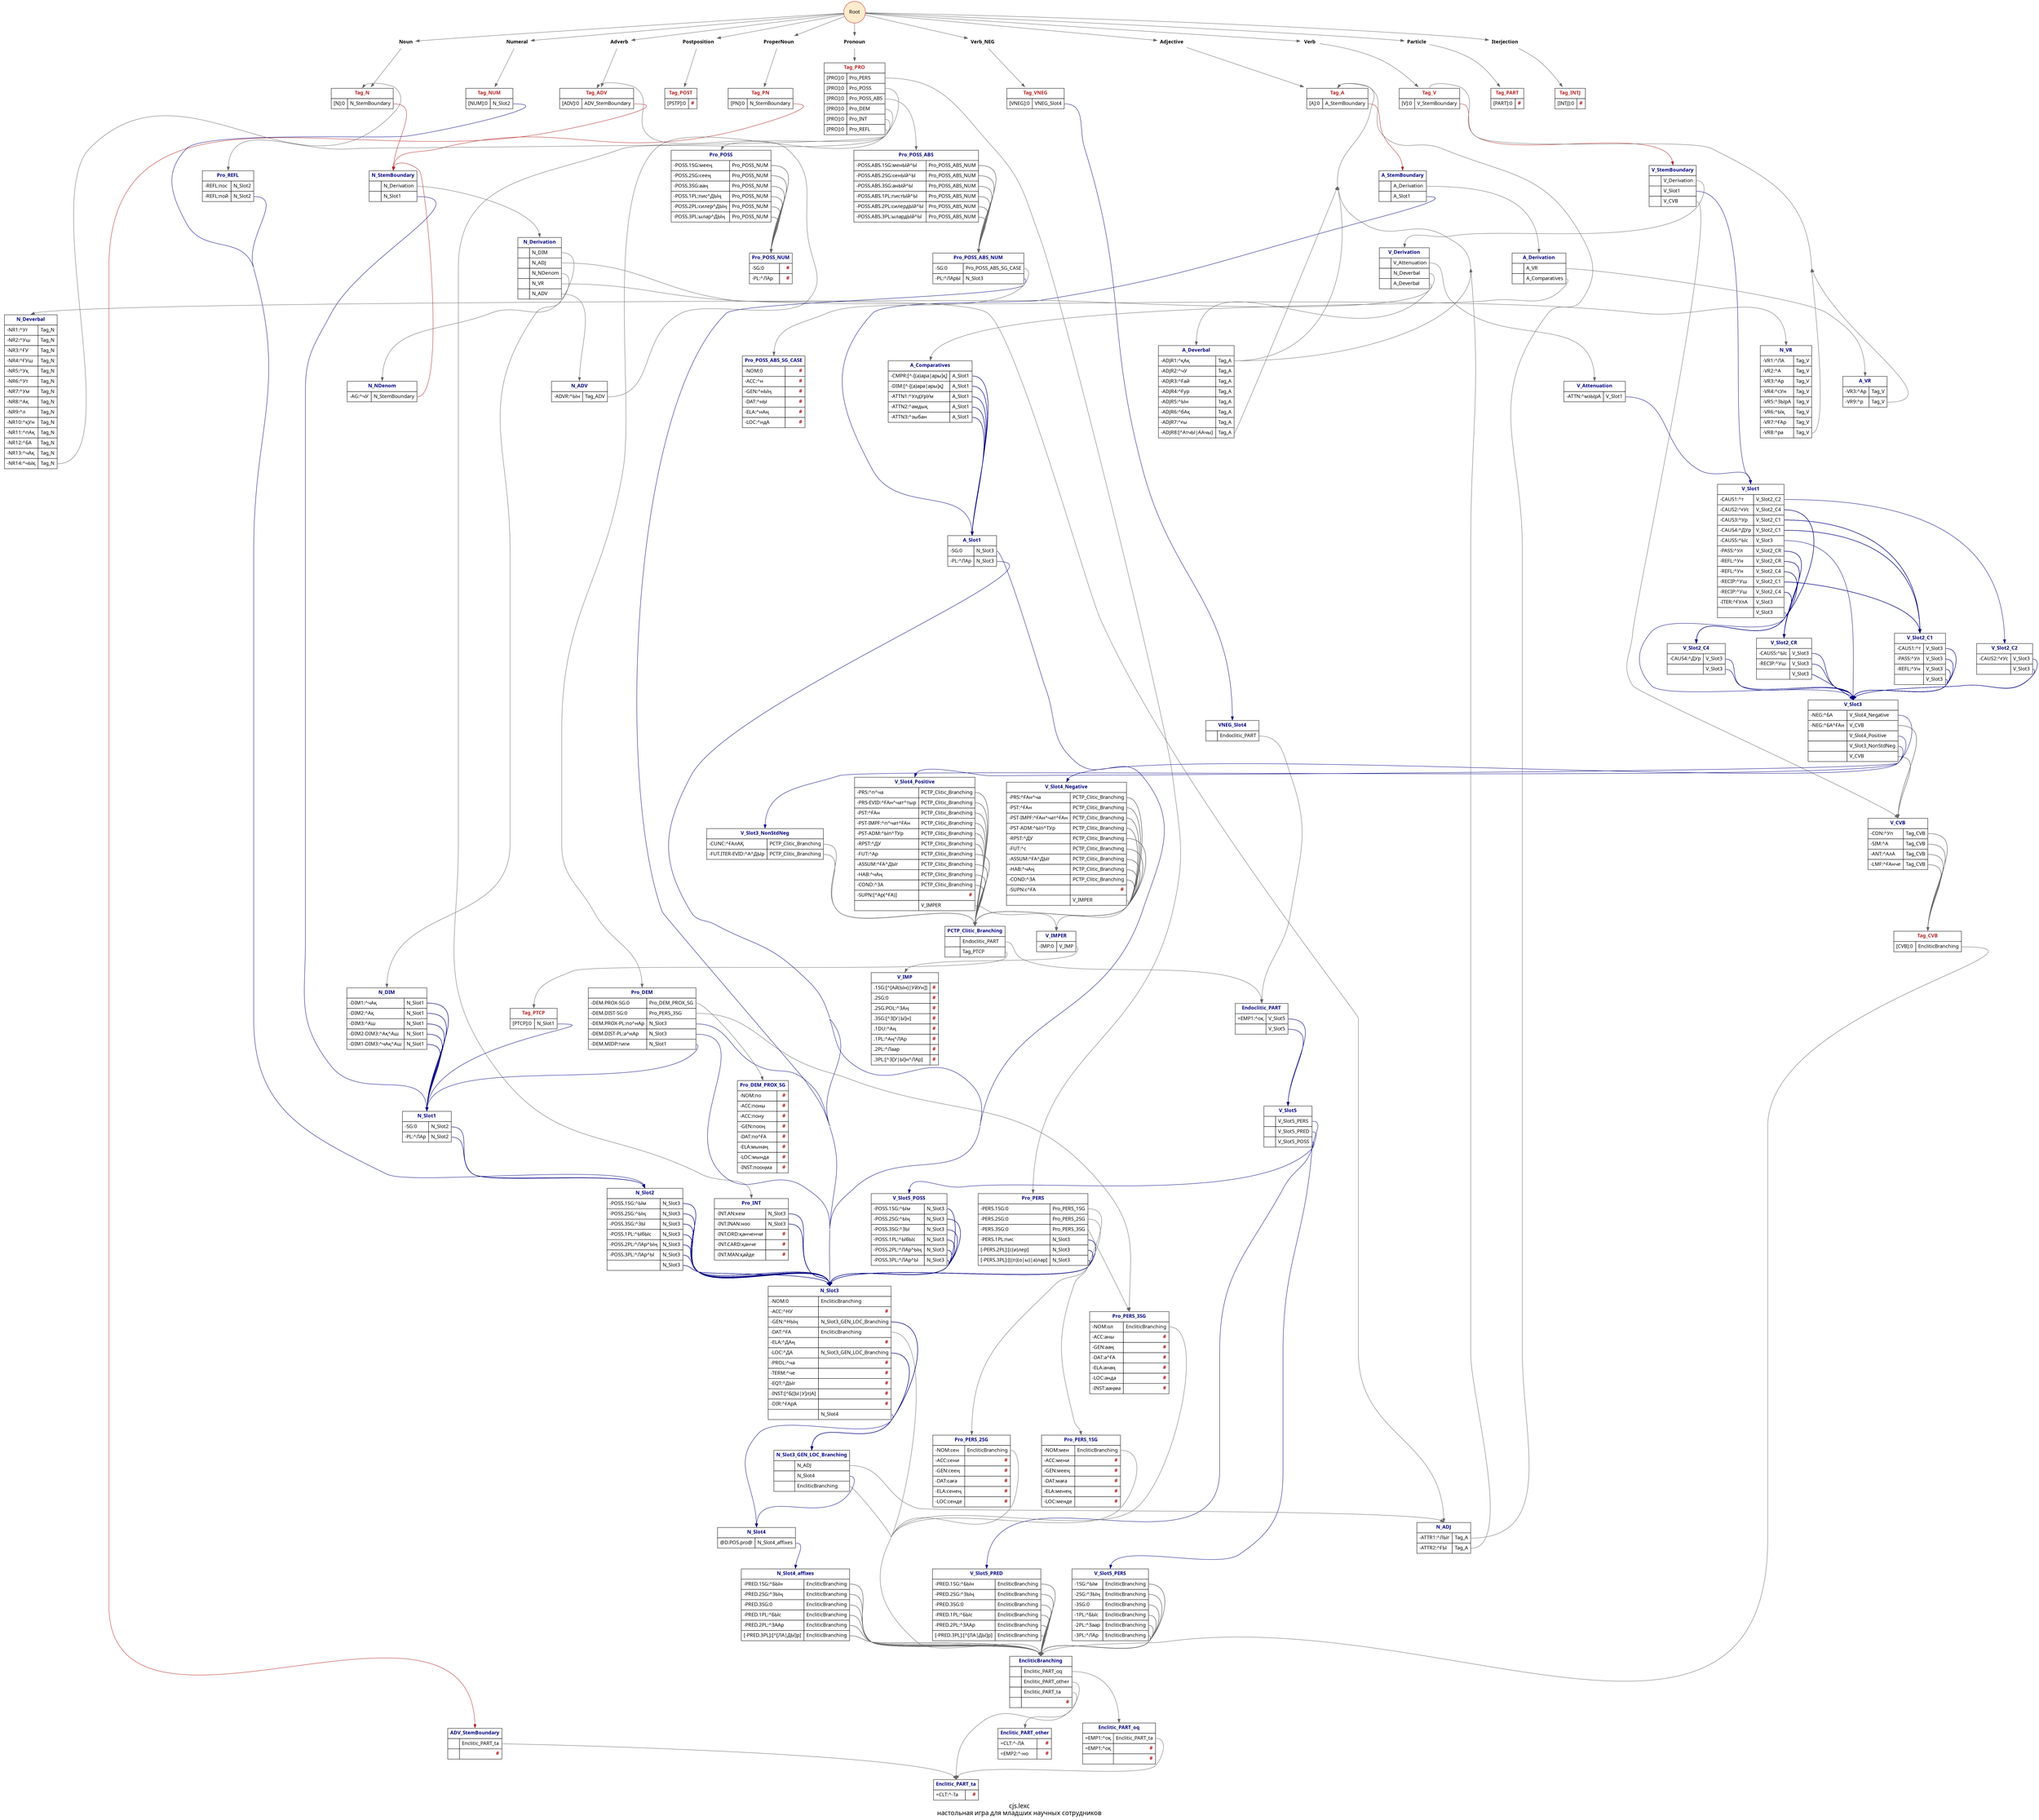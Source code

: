 digraph LEXC {
	graph [concentrate=true,
		fontname="PT Sans",
		fontsize=18,
		label="cjs.lexc\nнастольная игра для младших научных сотрудников",
		nodesep=1.0
	];
	node [fontcolor=black,
		fontname="PT Sans",
		fontsize=14,
		label="\N",
		shape=none
	];
	edge [color=gray40];
	subgraph Tags {
		graph [rank=same];
		Tag_N		 [label=<<table border="0" cellborder="1" cellpadding="6" cellspacing="0"><tr><td colspan="2" port="l"><b><font color="firebrick">Tag_N</font></b></td></tr><tr><td align="left">[N]:0</td><td align="left" port="t0">N_StemBoundary</td></tr></table>>];
		Tag_PN		 [label=<<table border="0" cellborder="1" cellpadding="6" cellspacing="0"><tr><td colspan="2" port="l"><b><font color="firebrick">Tag_PN</font></b></td></tr><tr><td align="left">[PN]:0</td><td align="left" port="t0">N_StemBoundary</td></tr></table>>];
		Tag_INTJ		 [label=<<table border="0" cellborder="1" cellpadding="6" cellspacing="0"><tr><td colspan="2" port="l"><b><font color="firebrick">Tag_INTJ</font></b></td></tr><tr><td align="left">[INTJ]:0</td><td align="right" port="t0"><b><font color="firebrick">#</font></b></td></tr></table>>];
		Tag_V		 [label=<<table border="0" cellborder="1" cellpadding="6" cellspacing="0"><tr><td colspan="2" port="l"><b><font color="firebrick">Tag_V</font></b></td></tr><tr><td align="left">[V]:0</td><td align="left" port="t0">V_StemBoundary</td></tr></table>>];
		Tag_POST		 [label=<<table border="0" cellborder="1" cellpadding="6" cellspacing="0"><tr><td colspan="2" port="l"><b><font color="firebrick">Tag_POST</font></b></td></tr><tr><td align="left">[PSTP]:0</td><td align="right" port="t0"><b><font color="firebrick">#</font></b></td></tr></table>>];
		Tag_A		 [label=<<table border="0" cellborder="1" cellpadding="6" cellspacing="0"><tr><td colspan="2" port="l"><b><font color="firebrick">Tag_A</font></b></td></tr><tr><td align="left">[A]:0</td><td align="left" port="t0">A_StemBoundary</td></tr></table>>];
		Tag_ADV		 [label=<<table border="0" cellborder="1" cellpadding="6" cellspacing="0"><tr><td colspan="2" port="l"><b><font color="firebrick">Tag_ADV</font></b></td></tr><tr><td align="left">[ADV]:0</td><td align="left" port="t0">ADV_StemBoundary</td></tr></table>>];
		Tag_PART		 [label=<<table border="0" cellborder="1" cellpadding="6" cellspacing="0"><tr><td colspan="2" port="l"><b><font color="firebrick">Tag_PART</font></b></td></tr><tr><td align="left">[PART]:0</td><td align="right" port="t0"><b><font color="firebrick">#</font></b></td></tr></table>>];
		Tag_NUM		 [label=<<table border="0" cellborder="1" cellpadding="6" cellspacing="0"><tr><td colspan="2" port="l"><b><font color="firebrick">Tag_NUM</font></b></td></tr><tr><td align="left">[NUM]:0</td><td align="left" port="t0">N_Slot2</td></tr></table>>];
		Tag_PRO		 [label=<<table border="0" cellborder="1" cellpadding="6" cellspacing="0"><tr><td colspan="2" port="l"><b><font color="firebrick">Tag_PRO</font></b></td></tr><tr><td align="left">[PRO]:0</td><td align="left" port="t0">Pro_PERS</td></tr><tr><td align="left">[PRO]:0</td><td align="left" port="t1">Pro_POSS</td></tr><tr><td align="left">[PRO]:0</td><td align="left" port="t2">Pro_POSS_ABS</td></tr><tr><td align="left">[PRO]:0</td><td align="left" port="t3">Pro_DEM</td></tr><tr><td align="left">[PRO]:0</td><td align="left" port="t4">Pro_INT</td></tr><tr><td align="left">[PRO]:0</td><td align="left" port="t5">Pro_REFL</td></tr></table>>];
	}
	Root	 [color=firebrick,
		fillcolor=blanchedalmond,
		shape=circle,
		style=filled];
	Noun	 [fontname="PT Sans Bold"];
	Root -> Noun;
	Root -> Noun;
	Root -> Noun;
	Root -> Noun;
	Root -> Noun;
	Root -> Noun;
	Root -> Noun;
	Root -> Noun;
	Root -> Noun;
	Root -> Noun;
	Root -> Noun;
	ProperNoun	 [fontname="PT Sans Bold"];
	Root -> ProperNoun;
	Root -> ProperNoun;
	Root -> ProperNoun;
	Root -> ProperNoun;
	Root -> ProperNoun;
	Root -> ProperNoun;
	Root -> ProperNoun;
	Root -> ProperNoun;
	Root -> ProperNoun;
	Root -> ProperNoun;
	Root -> ProperNoun;
	Pronoun	 [fontname="PT Sans Bold"];
	Root -> Pronoun;
	Root -> Pronoun;
	Root -> Pronoun;
	Root -> Pronoun;
	Root -> Pronoun;
	Root -> Pronoun;
	Root -> Pronoun;
	Root -> Pronoun;
	Root -> Pronoun;
	Root -> Pronoun;
	Root -> Pronoun;
	Postposition	 [fontname="PT Sans Bold"];
	Root -> Postposition;
	Root -> Postposition;
	Root -> Postposition;
	Root -> Postposition;
	Root -> Postposition;
	Root -> Postposition;
	Root -> Postposition;
	Root -> Postposition;
	Root -> Postposition;
	Root -> Postposition;
	Root -> Postposition;
	Adjective	 [fontname="PT Sans Bold"];
	Root -> Adjective;
	Root -> Adjective;
	Root -> Adjective;
	Root -> Adjective;
	Root -> Adjective;
	Root -> Adjective;
	Root -> Adjective;
	Root -> Adjective;
	Root -> Adjective;
	Root -> Adjective;
	Root -> Adjective;
	Numeral	 [fontname="PT Sans Bold"];
	Root -> Numeral;
	Root -> Numeral;
	Root -> Numeral;
	Root -> Numeral;
	Root -> Numeral;
	Root -> Numeral;
	Root -> Numeral;
	Root -> Numeral;
	Root -> Numeral;
	Root -> Numeral;
	Root -> Numeral;
	Verb	 [fontname="PT Sans Bold"];
	Root -> Verb;
	Root -> Verb;
	Root -> Verb;
	Root -> Verb;
	Root -> Verb;
	Root -> Verb;
	Root -> Verb;
	Root -> Verb;
	Root -> Verb;
	Root -> Verb;
	Root -> Verb;
	Verb_NEG	 [fontname="PT Sans Bold"];
	Root -> Verb_NEG;
	Root -> Verb_NEG;
	Root -> Verb_NEG;
	Root -> Verb_NEG;
	Root -> Verb_NEG;
	Root -> Verb_NEG;
	Root -> Verb_NEG;
	Root -> Verb_NEG;
	Root -> Verb_NEG;
	Root -> Verb_NEG;
	Root -> Verb_NEG;
	Adverb	 [fontname="PT Sans Bold"];
	Root -> Adverb;
	Root -> Adverb;
	Root -> Adverb;
	Root -> Adverb;
	Root -> Adverb;
	Root -> Adverb;
	Root -> Adverb;
	Root -> Adverb;
	Root -> Adverb;
	Root -> Adverb;
	Root -> Adverb;
	Particle	 [fontname="PT Sans Bold"];
	Root -> Particle;
	Root -> Particle;
	Root -> Particle;
	Root -> Particle;
	Root -> Particle;
	Root -> Particle;
	Root -> Particle;
	Root -> Particle;
	Root -> Particle;
	Root -> Particle;
	Root -> Particle;
	Iterjection	 [fontname="PT Sans Bold"];
	Root -> Iterjection;
	Root -> Iterjection;
	Root -> Iterjection;
	Root -> Iterjection;
	Root -> Iterjection;
	Root -> Iterjection;
	Root -> Iterjection;
	Root -> Iterjection;
	Root -> Iterjection;
	Root -> Iterjection;
	Root -> Iterjection;
	Noun -> Tag_N;
	Noun -> Tag_N;
	Noun -> Tag_N;
	Noun -> Tag_N;
	Noun -> Tag_N;
	Noun -> Tag_N;
	Noun -> Tag_N;
	Noun -> Tag_N;
	Noun -> Tag_N;
	Noun -> Tag_N;
	Noun -> Tag_N;
	Noun -> Tag_N;
	Noun -> Tag_N;
	Noun -> Tag_N;
	Noun -> Tag_N;
	Noun -> Tag_N;
	Noun -> Tag_N;
	Noun -> Tag_N;
	Noun -> Tag_N;
	Noun -> Tag_N;
	Noun -> Tag_N;
	Noun -> Tag_N;
	Noun -> Tag_N;
	Noun -> Tag_N;
	Noun -> Tag_N;
	Noun -> Tag_N;
	Noun -> Tag_N;
	Noun -> Tag_N;
	Noun -> Tag_N;
	Noun -> Tag_N;
	Noun -> Tag_N;
	Noun -> Tag_N;
	Noun -> Tag_N;
	Noun -> Tag_N;
	Noun -> Tag_N;
	Noun -> Tag_N;
	Noun -> Tag_N;
	Noun -> Tag_N;
	Noun -> Tag_N;
	Noun -> Tag_N;
	Noun -> Tag_N;
	Noun -> Tag_N;
	Noun -> Tag_N;
	Noun -> Tag_N;
	Noun -> Tag_N;
	Noun -> Tag_N;
	Noun -> Tag_N;
	Noun -> Tag_N;
	Noun -> Tag_N;
	Noun -> Tag_N;
	Noun -> Tag_N;
	Noun -> Tag_N;
	Noun -> Tag_N;
	Noun -> Tag_N;
	Noun -> Tag_N;
	Noun -> Tag_N;
	Noun -> Tag_N;
	Noun -> Tag_N;
	Noun -> Tag_N;
	Noun -> Tag_N;
	Noun -> Tag_N;
	Noun -> Tag_N;
	Noun -> Tag_N;
	Noun -> Tag_N;
	Noun -> Tag_N;
	Noun -> Tag_N;
	Noun -> Tag_N;
	Noun -> Tag_N;
	Noun -> Tag_N;
	Noun -> Tag_N;
	Noun -> Tag_N;
	Noun -> Tag_N;
	Noun -> Tag_N;
	Noun -> Tag_N;
	Noun -> Tag_N;
	Noun -> Tag_N;
	Noun -> Tag_N;
	Noun -> Tag_N;
	Noun -> Tag_N;
	Noun -> Tag_N;
	Noun -> Tag_N;
	Noun -> Tag_N;
	Noun -> Tag_N;
	Noun -> Tag_N;
	Noun -> Tag_N;
	Noun -> Tag_N;
	Noun -> Tag_N;
	Noun -> Tag_N;
	Noun -> Tag_N;
	Noun -> Tag_N;
	Noun -> Tag_N;
	Noun -> Tag_N;
	Noun -> Tag_N;
	Noun -> Tag_N;
	Noun -> Tag_N;
	Noun -> Tag_N;
	Noun -> Tag_N;
	Noun -> Tag_N;
	Noun -> Tag_N;
	Noun -> Tag_N;
	Noun -> Tag_N;
	Noun -> Tag_N;
	Noun -> Tag_N;
	Noun -> Tag_N;
	Noun -> Tag_N;
	Noun -> Tag_N;
	Noun -> Tag_N;
	Noun -> Tag_N;
	Noun -> Tag_N;
	Noun -> Tag_N;
	Noun -> Tag_N;
	Noun -> Tag_N;
	Noun -> Tag_N;
	Noun -> Tag_N;
	Noun -> Tag_N;
	Noun -> Tag_N;
	Noun -> Tag_N;
	Noun -> Tag_N;
	Noun -> Tag_N;
	Noun -> Tag_N;
	Noun -> Tag_N;
	Noun -> Tag_N;
	Noun -> Tag_N;
	Noun -> Tag_N;
	Noun -> Tag_N;
	Noun -> Tag_N;
	Noun -> Tag_N;
	Noun -> Tag_N;
	Noun -> Tag_N;
	Noun -> Tag_N;
	Noun -> Tag_N;
	Noun -> Tag_N;
	Noun -> Tag_N;
	Noun -> Tag_N;
	Noun -> Tag_N;
	Noun -> Tag_N;
	Noun -> Tag_N;
	Noun -> Tag_N;
	Noun -> Tag_N;
	Noun -> Tag_N;
	Noun -> Tag_N;
	Noun -> Tag_N;
	Noun -> Tag_N;
	Noun -> Tag_N;
	Noun -> Tag_N;
	Noun -> Tag_N;
	Noun -> Tag_N;
	Noun -> Tag_N;
	Noun -> Tag_N;
	Noun -> Tag_N;
	Noun -> Tag_N;
	Noun -> Tag_N;
	Noun -> Tag_N;
	Noun -> Tag_N;
	Noun -> Tag_N;
	Noun -> Tag_N;
	Noun -> Tag_N;
	Noun -> Tag_N;
	Noun -> Tag_N;
	Noun -> Tag_N;
	Noun -> Tag_N;
	Noun -> Tag_N;
	Noun -> Tag_N;
	Noun -> Tag_N;
	Noun -> Tag_N;
	Noun -> Tag_N;
	Noun -> Tag_N;
	Noun -> Tag_N;
	Noun -> Tag_N;
	Noun -> Tag_N;
	Noun -> Tag_N;
	Noun -> Tag_N;
	Noun -> Tag_N;
	Noun -> Tag_N;
	Noun -> Tag_N;
	Noun -> Tag_N;
	Noun -> Tag_N;
	Noun -> Tag_N;
	Noun -> Tag_N;
	Noun -> Tag_N;
	Noun -> Tag_N;
	Noun -> Tag_N;
	Noun -> Tag_N;
	Noun -> Tag_N;
	Noun -> Tag_N;
	Noun -> Tag_N;
	Noun -> Tag_N;
	Noun -> Tag_N;
	Noun -> Tag_N;
	Noun -> Tag_N;
	Noun -> Tag_N;
	Noun -> Tag_N;
	Noun -> Tag_N;
	Noun -> Tag_N;
	Noun -> Tag_N;
	Noun -> Tag_N;
	Noun -> Tag_N;
	Noun -> Tag_N;
	Noun -> Tag_N;
	Noun -> Tag_N;
	Noun -> Tag_N;
	Noun -> Tag_N;
	Noun -> Tag_N;
	Noun -> Tag_N;
	Noun -> Tag_N;
	Noun -> Tag_N;
	Noun -> Tag_N;
	Noun -> Tag_N;
	Noun -> Tag_N;
	Noun -> Tag_N;
	Noun -> Tag_N;
	Noun -> Tag_N;
	Noun -> Tag_N;
	Noun -> Tag_N;
	Noun -> Tag_N;
	Noun -> Tag_N;
	Noun -> Tag_N;
	Noun -> Tag_N;
	Noun -> Tag_N;
	Noun -> Tag_N;
	Noun -> Tag_N;
	Noun -> Tag_N;
	Noun -> Tag_N;
	Noun -> Tag_N;
	Noun -> Tag_N;
	Noun -> Tag_N;
	Noun -> Tag_N;
	Noun -> Tag_N;
	Noun -> Tag_N;
	Noun -> Tag_N;
	Noun -> Tag_N;
	Noun -> Tag_N;
	Noun -> Tag_N;
	Noun -> Tag_N;
	Noun -> Tag_N;
	Noun -> Tag_N;
	Noun -> Tag_N;
	Noun -> Tag_N;
	Noun -> Tag_N;
	Noun -> Tag_N;
	Noun -> Tag_N;
	Noun -> Tag_N;
	Noun -> Tag_N;
	Noun -> Tag_N;
	Noun -> Tag_N;
	Noun -> Tag_N;
	Noun -> Tag_N;
	Noun -> Tag_N;
	Noun -> Tag_N;
	Noun -> Tag_N;
	Noun -> Tag_N;
	Noun -> Tag_N;
	Noun -> Tag_N;
	Noun -> Tag_N;
	Noun -> Tag_N;
	Noun -> Tag_N;
	Noun -> Tag_N;
	Noun -> Tag_N;
	Noun -> Tag_N;
	Noun -> Tag_N;
	Noun -> Tag_N;
	Noun -> Tag_N;
	Noun -> Tag_N;
	Noun -> Tag_N;
	Noun -> Tag_N;
	Noun -> Tag_N;
	Noun -> Tag_N;
	Noun -> Tag_N;
	Noun -> Tag_N;
	Noun -> Tag_N;
	Noun -> Tag_N;
	Noun -> Tag_N;
	Noun -> Tag_N;
	Noun -> Tag_N;
	Noun -> Tag_N;
	Noun -> Tag_N;
	Noun -> Tag_N;
	Noun -> Tag_N;
	Noun -> Tag_N;
	Noun -> Tag_N;
	Noun -> Tag_N;
	Noun -> Tag_N;
	Noun -> Tag_N;
	Noun -> Tag_N;
	Noun -> Tag_N;
	Noun -> Tag_N;
	Noun -> Tag_N;
	Noun -> Tag_N;
	Noun -> Tag_N;
	Noun -> Tag_N;
	Noun -> Tag_N;
	Noun -> Tag_N;
	Noun -> Tag_N;
	Noun -> Tag_N;
	Noun -> Tag_N;
	Noun -> Tag_N;
	Noun -> Tag_N;
	Noun -> Tag_N;
	Noun -> Tag_N;
	Noun -> Tag_N;
	Noun -> Tag_N;
	Noun -> Tag_N;
	Noun -> Tag_N;
	Noun -> Tag_N;
	Noun -> Tag_N;
	Noun -> Tag_N;
	Noun -> Tag_N;
	Noun -> Tag_N;
	Noun -> Tag_N;
	Noun -> Tag_N;
	Noun -> Tag_N;
	Noun -> Tag_N;
	Noun -> Tag_N;
	Noun -> Tag_N;
	Noun -> Tag_N;
	Noun -> Tag_N;
	Noun -> Tag_N;
	Noun -> Tag_N;
	Noun -> Tag_N;
	Noun -> Tag_N;
	Noun -> Tag_N;
	Noun -> Tag_N;
	Noun -> Tag_N;
	Noun -> Tag_N;
	Noun -> Tag_N;
	Noun -> Tag_N;
	Noun -> Tag_N;
	Noun -> Tag_N;
	Noun -> Tag_N;
	Noun -> Tag_N;
	Noun -> Tag_N;
	Noun -> Tag_N;
	Noun -> Tag_N;
	Noun -> Tag_N;
	Noun -> Tag_N;
	Noun -> Tag_N;
	Noun -> Tag_N;
	Noun -> Tag_N;
	Noun -> Tag_N;
	Noun -> Tag_N;
	Noun -> Tag_N;
	Noun -> Tag_N;
	Noun -> Tag_N;
	Noun -> Tag_N;
	Noun -> Tag_N;
	Noun -> Tag_N;
	Noun -> Tag_N;
	Noun -> Tag_N;
	Noun -> Tag_N;
	Noun -> Tag_N;
	Noun -> Tag_N;
	Noun -> Tag_N;
	Noun -> Tag_N;
	Noun -> Tag_N;
	Noun -> Tag_N;
	Noun -> Tag_N;
	Noun -> Tag_N;
	Noun -> Tag_N;
	Noun -> Tag_N;
	Noun -> Tag_N;
	Noun -> Tag_N;
	Noun -> Tag_N;
	Noun -> Tag_N;
	Noun -> Tag_N;
	Noun -> Tag_N;
	Noun -> Tag_N;
	Noun -> Tag_N;
	Noun -> Tag_N;
	Noun -> Tag_N;
	Noun -> Tag_N;
	Noun -> Tag_N;
	Noun -> Tag_N;
	Noun -> Tag_N;
	Noun -> Tag_N;
	Noun -> Tag_N;
	Noun -> Tag_N;
	Noun -> Tag_N;
	Noun -> Tag_N;
	Noun -> Tag_N;
	Noun -> Tag_N;
	Noun -> Tag_N;
	Noun -> Tag_N;
	Noun -> Tag_N;
	Noun -> Tag_N;
	Noun -> Tag_N;
	Noun -> Tag_N;
	Noun -> Tag_N;
	Noun -> Tag_N;
	Noun -> Tag_N;
	Noun -> Tag_N;
	Noun -> Tag_N;
	Noun -> Tag_N;
	Noun -> Tag_N;
	Noun -> Tag_N;
	Noun -> Tag_N;
	Noun -> Tag_N;
	Noun -> Tag_N;
	Noun -> Tag_N;
	Noun -> Tag_N;
	Noun -> Tag_N;
	Noun -> Tag_N;
	Noun -> Tag_N;
	Noun -> Tag_N;
	Noun -> Tag_N;
	Noun -> Tag_N;
	Noun -> Tag_N;
	Noun -> Tag_N;
	Noun -> Tag_N;
	Noun -> Tag_N;
	Noun -> Tag_N;
	Noun -> Tag_N;
	Noun -> Tag_N;
	Noun -> Tag_N;
	Noun -> Tag_N;
	Noun -> Tag_N;
	Noun -> Tag_N;
	Noun -> Tag_N;
	Noun -> Tag_N;
	Noun -> Tag_N;
	Noun -> Tag_N;
	Noun -> Tag_N;
	Noun -> Tag_N;
	Noun -> Tag_N;
	Noun -> Tag_N;
	Noun -> Tag_N;
	Noun -> Tag_N;
	Noun -> Tag_N;
	Noun -> Tag_N;
	Noun -> Tag_N;
	Noun -> Tag_N;
	Noun -> Tag_N;
	Noun -> Tag_N;
	Noun -> Tag_N;
	Noun -> Tag_N;
	Noun -> Tag_N;
	Noun -> Tag_N;
	Noun -> Tag_N;
	Noun -> Tag_N;
	Noun -> Tag_N;
	Noun -> Tag_N;
	Noun -> Tag_N;
	Noun -> Tag_N;
	Noun -> Tag_N;
	Noun -> Tag_N;
	Noun -> Tag_N;
	Noun -> Tag_N;
	Noun -> Tag_N;
	Noun -> Tag_N;
	Noun -> Tag_N;
	Noun -> Tag_N;
	Noun -> Tag_N;
	Noun -> Tag_N;
	Noun -> Tag_N;
	Noun -> Tag_N;
	Noun -> Tag_N;
	Noun -> Tag_N;
	Noun -> Tag_N;
	Noun -> Tag_N;
	Noun -> Tag_N;
	Noun -> Tag_N;
	Noun -> Tag_N;
	Noun -> Tag_N;
	Noun -> Tag_N;
	Noun -> Tag_N;
	Noun -> Tag_N;
	Noun -> Tag_N;
	Noun -> Tag_N;
	Noun -> Tag_N;
	Noun -> Tag_N;
	Noun -> Tag_N;
	Noun -> Tag_N;
	Noun -> Tag_N;
	Noun -> Tag_N;
	Noun -> Tag_N;
	Noun -> Tag_N;
	Noun -> Tag_N;
	Noun -> Tag_N;
	Noun -> Tag_N;
	Noun -> Tag_N;
	Noun -> Tag_N;
	Noun -> Tag_N;
	Noun -> Tag_N;
	Noun -> Tag_N;
	Noun -> Tag_N;
	Noun -> Tag_N;
	Noun -> Tag_N;
	Noun -> Tag_N;
	Noun -> Tag_N;
	Noun -> Tag_N;
	Noun -> Tag_N;
	Noun -> Tag_N;
	Noun -> Tag_N;
	Noun -> Tag_N;
	Noun -> Tag_N;
	Noun -> Tag_N;
	Noun -> Tag_N;
	Noun -> Tag_N;
	Noun -> Tag_N;
	Noun -> Tag_N;
	Noun -> Tag_N;
	Noun -> Tag_N;
	Noun -> Tag_N;
	Noun -> Tag_N;
	Noun -> Tag_N;
	Noun -> Tag_N;
	Noun -> Tag_N;
	Noun -> Tag_N;
	Noun -> Tag_N;
	Noun -> Tag_N;
	Noun -> Tag_N;
	Noun -> Tag_N;
	Noun -> Tag_N;
	Noun -> Tag_N;
	Noun -> Tag_N;
	Noun -> Tag_N;
	Noun -> Tag_N;
	Noun -> Tag_N;
	Noun -> Tag_N;
	Noun -> Tag_N;
	Noun -> Tag_N;
	Noun -> Tag_N;
	Noun -> Tag_N;
	Noun -> Tag_N;
	Noun -> Tag_N;
	Noun -> Tag_N;
	Noun -> Tag_N;
	Noun -> Tag_N;
	Noun -> Tag_N;
	Noun -> Tag_N;
	Noun -> Tag_N;
	Noun -> Tag_N;
	Noun -> Tag_N;
	Noun -> Tag_N;
	Noun -> Tag_N;
	Noun -> Tag_N;
	Noun -> Tag_N;
	Noun -> Tag_N;
	Noun -> Tag_N;
	Noun -> Tag_N;
	Noun -> Tag_N;
	Noun -> Tag_N;
	Noun -> Tag_N;
	Noun -> Tag_N;
	Noun -> Tag_N;
	Noun -> Tag_N;
	Noun -> Tag_N;
	Noun -> Tag_N;
	Noun -> Tag_N;
	Noun -> Tag_N;
	Noun -> Tag_N;
	Noun -> Tag_N;
	Noun -> Tag_N;
	Noun -> Tag_N;
	Noun -> Tag_N;
	Noun -> Tag_N;
	Noun -> Tag_N;
	Noun -> Tag_N;
	Noun -> Tag_N;
	Noun -> Tag_N;
	Noun -> Tag_N;
	Noun -> Tag_N;
	Noun -> Tag_N;
	Noun -> Tag_N;
	Noun -> Tag_N;
	Noun -> Tag_N;
	Noun -> Tag_N;
	Noun -> Tag_N;
	Noun -> Tag_N;
	Noun -> Tag_N;
	Noun -> Tag_N;
	Noun -> Tag_N;
	Noun -> Tag_N;
	Noun -> Tag_N;
	Noun -> Tag_N;
	Noun -> Tag_N;
	Noun -> Tag_N;
	Noun -> Tag_N;
	Noun -> Tag_N;
	Noun -> Tag_N;
	Noun -> Tag_N;
	Noun -> Tag_N;
	Noun -> Tag_N;
	Noun -> Tag_N;
	Noun -> Tag_N;
	Noun -> Tag_N;
	Noun -> Tag_N;
	Noun -> Tag_N;
	Noun -> Tag_N;
	Noun -> Tag_N;
	Noun -> Tag_N;
	Noun -> Tag_N;
	Noun -> Tag_N;
	Noun -> Tag_N;
	Noun -> Tag_N;
	Noun -> Tag_N;
	Noun -> Tag_N;
	Noun -> Tag_N;
	Noun -> Tag_N;
	Noun -> Tag_N;
	Noun -> Tag_N;
	Noun -> Tag_N;
	Noun -> Tag_N;
	Noun -> Tag_N;
	Noun -> Tag_N;
	Noun -> Tag_N;
	Noun -> Tag_N;
	Noun -> Tag_N;
	Noun -> Tag_N;
	Noun -> Tag_N;
	Noun -> Tag_N;
	Noun -> Tag_N;
	Noun -> Tag_N;
	Noun -> Tag_N;
	Noun -> Tag_N;
	Noun -> Tag_N;
	Noun -> Tag_N;
	Noun -> Tag_N;
	Noun -> Tag_N;
	Noun -> Tag_N;
	Noun -> Tag_N;
	Noun -> Tag_N;
	Noun -> Tag_N;
	Noun -> Tag_N;
	Noun -> Tag_N;
	Noun -> Tag_N;
	Noun -> Tag_N;
	Noun -> Tag_N;
	Noun -> Tag_N;
	Noun -> Tag_N;
	Noun -> Tag_N;
	Noun -> Tag_N;
	Noun -> Tag_N;
	Noun -> Tag_N;
	Noun -> Tag_N;
	Noun -> Tag_N;
	Noun -> Tag_N;
	Noun -> Tag_N;
	Noun -> Tag_N;
	Noun -> Tag_N;
	Noun -> Tag_N;
	Noun -> Tag_N;
	Noun -> Tag_N;
	Noun -> Tag_N;
	Noun -> Tag_N;
	Noun -> Tag_N;
	Noun -> Tag_N;
	Noun -> Tag_N;
	Noun -> Tag_N;
	Noun -> Tag_N;
	Noun -> Tag_N;
	Noun -> Tag_N;
	Noun -> Tag_N;
	Noun -> Tag_N;
	Noun -> Tag_N;
	Noun -> Tag_N;
	Noun -> Tag_N;
	Noun -> Tag_N;
	Noun -> Tag_N;
	Noun -> Tag_N;
	Noun -> Tag_N;
	Noun -> Tag_N;
	Noun -> Tag_N;
	Noun -> Tag_N;
	Noun -> Tag_N;
	Noun -> Tag_N;
	Noun -> Tag_N;
	Noun -> Tag_N;
	Noun -> Tag_N;
	Noun -> Tag_N;
	Noun -> Tag_N;
	Noun -> Tag_N;
	Noun -> Tag_N;
	Noun -> Tag_N;
	Noun -> Tag_N;
	Noun -> Tag_N;
	Noun -> Tag_N;
	Noun -> Tag_N;
	Noun -> Tag_N;
	Noun -> Tag_N;
	Noun -> Tag_N;
	Noun -> Tag_N;
	Noun -> Tag_N;
	Noun -> Tag_N;
	Noun -> Tag_N;
	Noun -> Tag_N;
	Noun -> Tag_N;
	Noun -> Tag_N;
	Noun -> Tag_N;
	Noun -> Tag_N;
	Noun -> Tag_N;
	Noun -> Tag_N;
	Noun -> Tag_N;
	Noun -> Tag_N;
	Noun -> Tag_N;
	Noun -> Tag_N;
	Noun -> Tag_N;
	Noun -> Tag_N;
	Noun -> Tag_N;
	Noun -> Tag_N;
	Noun -> Tag_N;
	Noun -> Tag_N;
	Noun -> Tag_N;
	Noun -> Tag_N;
	Noun -> Tag_N;
	Noun -> Tag_N;
	Noun -> Tag_N;
	Noun -> Tag_N;
	Noun -> Tag_N;
	Noun -> Tag_N;
	Noun -> Tag_N;
	Noun -> Tag_N;
	Noun -> Tag_N;
	Noun -> Tag_N;
	Noun -> Tag_N;
	Noun -> Tag_N;
	Noun -> Tag_N;
	Noun -> Tag_N;
	Noun -> Tag_N;
	Noun -> Tag_N;
	Noun -> Tag_N;
	Noun -> Tag_N;
	Noun -> Tag_N;
	Noun -> Tag_N;
	Noun -> Tag_N;
	Noun -> Tag_N;
	Noun -> Tag_N;
	Noun -> Tag_N;
	Noun -> Tag_N;
	Noun -> Tag_N;
	Noun -> Tag_N;
	Noun -> Tag_N;
	Noun -> Tag_N;
	Noun -> Tag_N;
	Noun -> Tag_N;
	Noun -> Tag_N;
	Noun -> Tag_N;
	Noun -> Tag_N;
	Noun -> Tag_N;
	Noun -> Tag_N;
	Noun -> Tag_N;
	Noun -> Tag_N;
	Noun -> Tag_N;
	Noun -> Tag_N;
	Noun -> Tag_N;
	Noun -> Tag_N;
	Noun -> Tag_N;
	Noun -> Tag_N;
	Noun -> Tag_N;
	Noun -> Tag_N;
	Noun -> Tag_N;
	Noun -> Tag_N;
	Noun -> Tag_N;
	Noun -> Tag_N;
	Noun -> Tag_N;
	Noun -> Tag_N;
	Noun -> Tag_N;
	Noun -> Tag_N;
	Noun -> Tag_N;
	Noun -> Tag_N;
	Noun -> Tag_N;
	Noun -> Tag_N;
	Noun -> Tag_N;
	Noun -> Tag_N;
	Noun -> Tag_N;
	Noun -> Tag_N;
	Noun -> Tag_N;
	Noun -> Tag_N;
	Noun -> Tag_N;
	Noun -> Tag_N;
	Noun -> Tag_N;
	Noun -> Tag_N;
	Noun -> Tag_N;
	Noun -> Tag_N;
	Noun -> Tag_N;
	Noun -> Tag_N;
	Noun -> Tag_N;
	Noun -> Tag_N;
	Noun -> Tag_N;
	Noun -> Tag_N;
	Noun -> Tag_N;
	Noun -> Tag_N;
	Noun -> Tag_N;
	Noun -> Tag_N;
	Noun -> Tag_N;
	Noun -> Tag_N;
	Noun -> Tag_N;
	Noun -> Tag_N;
	Noun -> Tag_N;
	Noun -> Tag_N;
	Noun -> Tag_N;
	Noun -> Tag_N;
	Noun -> Tag_N;
	Noun -> Tag_N;
	Noun -> Tag_N;
	Noun -> Tag_N;
	Noun -> Tag_N;
	Noun -> Tag_N;
	Noun -> Tag_N;
	Noun -> Tag_N;
	Noun -> Tag_N;
	Noun -> Tag_N;
	Noun -> Tag_N;
	Noun -> Tag_N;
	Noun -> Tag_N;
	Noun -> Tag_N;
	Noun -> Tag_N;
	Noun -> Tag_N;
	Noun -> Tag_N;
	Noun -> Tag_N;
	Noun -> Tag_N;
	Noun -> Tag_N;
	Noun -> Tag_N;
	Noun -> Tag_N;
	Noun -> Tag_N;
	Noun -> Tag_N;
	Noun -> Tag_N;
	Noun -> Tag_N;
	Noun -> Tag_N;
	Noun -> Tag_N;
	Noun -> Tag_N;
	Noun -> Tag_N;
	Noun -> Tag_N;
	Noun -> Tag_N;
	Noun -> Tag_N;
	Noun -> Tag_N;
	Noun -> Tag_N;
	Noun -> Tag_N;
	Noun -> Tag_N;
	Noun -> Tag_N;
	Noun -> Tag_N;
	Noun -> Tag_N;
	Noun -> Tag_N;
	Noun -> Tag_N;
	Noun -> Tag_N;
	Noun -> Tag_N;
	Noun -> Tag_N;
	Noun -> Tag_N;
	Noun -> Tag_N;
	Noun -> Tag_N;
	Noun -> Tag_N;
	Noun -> Tag_N;
	Noun -> Tag_N;
	Noun -> Tag_N;
	Noun -> Tag_N;
	Noun -> Tag_N;
	Noun -> Tag_N;
	Noun -> Tag_N;
	Noun -> Tag_N;
	Noun -> Tag_N;
	Noun -> Tag_N;
	Noun -> Tag_N;
	Noun -> Tag_N;
	Noun -> Tag_N;
	Noun -> Tag_N;
	Noun -> Tag_N;
	Noun -> Tag_N;
	Noun -> Tag_N;
	Noun -> Tag_N;
	Noun -> Tag_N;
	Noun -> Tag_N;
	Noun -> Tag_N;
	Noun -> Tag_N;
	Noun -> Tag_N;
	Noun -> Tag_N;
	Noun -> Tag_N;
	Noun -> Tag_N;
	Noun -> Tag_N;
	Noun -> Tag_N;
	Noun -> Tag_N;
	Noun -> Tag_N;
	Noun -> Tag_N;
	Noun -> Tag_N;
	Noun -> Tag_N;
	Noun -> Tag_N;
	Noun -> Tag_N;
	Noun -> Tag_N;
	Noun -> Tag_N;
	Noun -> Tag_N;
	Noun -> Tag_N;
	Noun -> Tag_N;
	Noun -> Tag_N;
	Noun -> Tag_N;
	Noun -> Tag_N;
	Noun -> Tag_N;
	Noun -> Tag_N;
	Noun -> Tag_N;
	Noun -> Tag_N;
	Noun -> Tag_N;
	Noun -> Tag_N;
	Noun -> Tag_N;
	Noun -> Tag_N;
	Noun -> Tag_N;
	Noun -> Tag_N;
	Noun -> Tag_N;
	Noun -> Tag_N;
	Noun -> Tag_N;
	Noun -> Tag_N;
	Noun -> Tag_N;
	Noun -> Tag_N;
	Noun -> Tag_N;
	Noun -> Tag_N;
	Noun -> Tag_N;
	Noun -> Tag_N;
	Noun -> Tag_N;
	Noun -> Tag_N;
	Noun -> Tag_N;
	Noun -> Tag_N;
	Noun -> Tag_N;
	Noun -> Tag_N;
	Noun -> Tag_N;
	Noun -> Tag_N;
	Noun -> Tag_N;
	Noun -> Tag_N;
	Noun -> Tag_N;
	Noun -> Tag_N;
	Noun -> Tag_N;
	Noun -> Tag_N;
	Noun -> Tag_N;
	Noun -> Tag_N;
	Noun -> Tag_N;
	Noun -> Tag_N;
	Noun -> Tag_N;
	Noun -> Tag_N;
	Noun -> Tag_N;
	Noun -> Tag_N;
	Noun -> Tag_N;
	Noun -> Tag_N;
	Noun -> Tag_N;
	Noun -> Tag_N;
	Noun -> Tag_N;
	Noun -> Tag_N;
	Noun -> Tag_N;
	Noun -> Tag_N;
	Noun -> Tag_N;
	Noun -> Tag_N;
	Noun -> Tag_N;
	Noun -> Tag_N;
	Noun -> Tag_N;
	Noun -> Tag_N;
	Noun -> Tag_N;
	Noun -> Tag_N;
	Noun -> Tag_N;
	Noun -> Tag_N;
	Noun -> Tag_N;
	Noun -> Tag_N;
	Noun -> Tag_N;
	Noun -> Tag_N;
	Noun -> Tag_N;
	Noun -> Tag_N;
	Noun -> Tag_N;
	Noun -> Tag_N;
	Noun -> Tag_N;
	Noun -> Tag_N;
	Noun -> Tag_N;
	Noun -> Tag_N;
	Noun -> Tag_N;
	Noun -> Tag_N;
	Noun -> Tag_N;
	Noun -> Tag_N;
	Noun -> Tag_N;
	Noun -> Tag_N;
	Noun -> Tag_N;
	Noun -> Tag_N;
	Noun -> Tag_N;
	Noun -> Tag_N;
	Noun -> Tag_N;
	Noun -> Tag_N;
	Noun -> Tag_N;
	Noun -> Tag_N;
	Noun -> Tag_N;
	Noun -> Tag_N;
	Noun -> Tag_N;
	Noun -> Tag_N;
	Noun -> Tag_N;
	Noun -> Tag_N;
	Noun -> Tag_N;
	Noun -> Tag_N;
	Noun -> Tag_N;
	Noun -> Tag_N;
	Noun -> Tag_N;
	Noun -> Tag_N;
	Noun -> Tag_N;
	Noun -> Tag_N;
	Noun -> Tag_N;
	Noun -> Tag_N;
	Noun -> Tag_N;
	Noun -> Tag_N;
	Noun -> Tag_N;
	Noun -> Tag_N;
	Noun -> Tag_N;
	Noun -> Tag_N;
	Noun -> Tag_N;
	Noun -> Tag_N;
	Noun -> Tag_N;
	Noun -> Tag_N;
	Noun -> Tag_N;
	Noun -> Tag_N;
	Noun -> Tag_N;
	Noun -> Tag_N;
	Noun -> Tag_N;
	Noun -> Tag_N;
	Noun -> Tag_N;
	Noun -> Tag_N;
	Noun -> Tag_N;
	Noun -> Tag_N;
	Noun -> Tag_N;
	Noun -> Tag_N;
	Noun -> Tag_N;
	Noun -> Tag_N;
	Noun -> Tag_N;
	Noun -> Tag_N;
	Noun -> Tag_N;
	Noun -> Tag_N;
	Noun -> Tag_N;
	Noun -> Tag_N;
	Noun -> Tag_N;
	Noun -> Tag_N;
	Noun -> Tag_N;
	Noun -> Tag_N;
	Noun -> Tag_N;
	Noun -> Tag_N;
	Noun -> Tag_N;
	Noun -> Tag_N;
	Noun -> Tag_N;
	Noun -> Tag_N;
	Noun -> Tag_N;
	Noun -> Tag_N;
	Noun -> Tag_N;
	Noun -> Tag_N;
	Noun -> Tag_N;
	Noun -> Tag_N;
	Noun -> Tag_N;
	Noun -> Tag_N;
	Noun -> Tag_N;
	Noun -> Tag_N;
	Noun -> Tag_N;
	Noun -> Tag_N;
	Noun -> Tag_N;
	Noun -> Tag_N;
	Noun -> Tag_N;
	Noun -> Tag_N;
	Noun -> Tag_N;
	Noun -> Tag_N;
	Noun -> Tag_N;
	Noun -> Tag_N;
	Noun -> Tag_N;
	Noun -> Tag_N;
	Noun -> Tag_N;
	Noun -> Tag_N;
	Noun -> Tag_N;
	Noun -> Tag_N;
	Noun -> Tag_N;
	Noun -> Tag_N;
	Noun -> Tag_N;
	Noun -> Tag_N;
	Noun -> Tag_N;
	Noun -> Tag_N;
	Noun -> Tag_N;
	Noun -> Tag_N;
	Noun -> Tag_N;
	Noun -> Tag_N;
	Noun -> Tag_N;
	Noun -> Tag_N;
	Noun -> Tag_N;
	Noun -> Tag_N;
	Noun -> Tag_N;
	Noun -> Tag_N;
	Noun -> Tag_N;
	Noun -> Tag_N;
	Noun -> Tag_N;
	Noun -> Tag_N;
	Noun -> Tag_N;
	Noun -> Tag_N;
	Noun -> Tag_N;
	Noun -> Tag_N;
	Noun -> Tag_N;
	Noun -> Tag_N;
	Noun -> Tag_N;
	Noun -> Tag_N;
	Noun -> Tag_N;
	Noun -> Tag_N;
	Noun -> Tag_N;
	Noun -> Tag_N;
	Noun -> Tag_N;
	Noun -> Tag_N;
	Noun -> Tag_N;
	Noun -> Tag_N;
	Noun -> Tag_N;
	Noun -> Tag_N;
	Noun -> Tag_N;
	Noun -> Tag_N;
	Noun -> Tag_N;
	Noun -> Tag_N;
	Noun -> Tag_N;
	Noun -> Tag_N;
	Noun -> Tag_N;
	Noun -> Tag_N;
	Noun -> Tag_N;
	Noun -> Tag_N;
	Noun -> Tag_N;
	Noun -> Tag_N;
	Noun -> Tag_N;
	Noun -> Tag_N;
	Noun -> Tag_N;
	Noun -> Tag_N;
	Noun -> Tag_N;
	Noun -> Tag_N;
	Noun -> Tag_N;
	Noun -> Tag_N;
	Noun -> Tag_N;
	Noun -> Tag_N;
	Noun -> Tag_N;
	Noun -> Tag_N;
	Noun -> Tag_N;
	Noun -> Tag_N;
	Noun -> Tag_N;
	Noun -> Tag_N;
	Noun -> Tag_N;
	Noun -> Tag_N;
	Noun -> Tag_N;
	Noun -> Tag_N;
	Noun -> Tag_N;
	Noun -> Tag_N;
	Noun -> Tag_N;
	Noun -> Tag_N;
	Noun -> Tag_N;
	Noun -> Tag_N;
	Noun -> Tag_N;
	Noun -> Tag_N;
	Noun -> Tag_N;
	Noun -> Tag_N;
	Noun -> Tag_N;
	Noun -> Tag_N;
	Noun -> Tag_N;
	Noun -> Tag_N;
	Noun -> Tag_N;
	Noun -> Tag_N;
	Noun -> Tag_N;
	Noun -> Tag_N;
	Noun -> Tag_N;
	Noun -> Tag_N;
	Noun -> Tag_N;
	Noun -> Tag_N;
	Noun -> Tag_N;
	Noun -> Tag_N;
	Noun -> Tag_N;
	Noun -> Tag_N;
	Noun -> Tag_N;
	Noun -> Tag_N;
	Noun -> Tag_N;
	Noun -> Tag_N;
	Noun -> Tag_N;
	Noun -> Tag_N;
	Noun -> Tag_N;
	Noun -> Tag_N;
	Noun -> Tag_N;
	Noun -> Tag_N;
	Noun -> Tag_N;
	Noun -> Tag_N;
	Noun -> Tag_N;
	Noun -> Tag_N;
	Noun -> Tag_N;
	Noun -> Tag_N;
	Noun -> Tag_N;
	Noun -> Tag_N;
	Noun -> Tag_N;
	Noun -> Tag_N;
	Noun -> Tag_N;
	Noun -> Tag_N;
	Noun -> Tag_N;
	Noun -> Tag_N;
	Noun -> Tag_N;
	Noun -> Tag_N;
	Noun -> Tag_N;
	Noun -> Tag_N;
	Noun -> Tag_N;
	Noun -> Tag_N;
	Noun -> Tag_N;
	Noun -> Tag_N;
	Noun -> Tag_N;
	Noun -> Tag_N;
	Noun -> Tag_N;
	Noun -> Tag_N;
	Noun -> Tag_N;
	Noun -> Tag_N;
	Noun -> Tag_N;
	Noun -> Tag_N;
	Noun -> Tag_N;
	Noun -> Tag_N;
	Noun -> Tag_N;
	Noun -> Tag_N;
	Noun -> Tag_N;
	Noun -> Tag_N;
	Noun -> Tag_N;
	Noun -> Tag_N;
	Noun -> Tag_N;
	Noun -> Tag_N;
	Noun -> Tag_N;
	Noun -> Tag_N;
	Noun -> Tag_N;
	Noun -> Tag_N;
	Noun -> Tag_N;
	Noun -> Tag_N;
	Noun -> Tag_N;
	Noun -> Tag_N;
	Noun -> Tag_N;
	Noun -> Tag_N;
	Noun -> Tag_N;
	Noun -> Tag_N;
	Noun -> Tag_N;
	Noun -> Tag_N;
	Noun -> Tag_N;
	Noun -> Tag_N;
	Noun -> Tag_N;
	Noun -> Tag_N;
	Noun -> Tag_N;
	Noun -> Tag_N;
	Noun -> Tag_N;
	Noun -> Tag_N;
	Noun -> Tag_N;
	Noun -> Tag_N;
	Noun -> Tag_N;
	Noun -> Tag_N;
	Noun -> Tag_N;
	Noun -> Tag_N;
	Noun -> Tag_N;
	Noun -> Tag_N;
	Noun -> Tag_N;
	Noun -> Tag_N;
	Noun -> Tag_N;
	Noun -> Tag_N;
	Noun -> Tag_N;
	Noun -> Tag_N;
	Noun -> Tag_N;
	Noun -> Tag_N;
	Noun -> Tag_N;
	Noun -> Tag_N;
	Noun -> Tag_N;
	Noun -> Tag_N;
	Noun -> Tag_N;
	Noun -> Tag_N;
	Noun -> Tag_N;
	Noun -> Tag_N;
	Noun -> Tag_N;
	Noun -> Tag_N;
	Noun -> Tag_N;
	Noun -> Tag_N;
	Noun -> Tag_N;
	Noun -> Tag_N;
	Noun -> Tag_N;
	Noun -> Tag_N;
	Noun -> Tag_N;
	Noun -> Tag_N;
	Noun -> Tag_N;
	Noun -> Tag_N;
	Noun -> Tag_N;
	Noun -> Tag_N;
	Noun -> Tag_N;
	Noun -> Tag_N;
	Noun -> Tag_N;
	Noun -> Tag_N;
	Noun -> Tag_N;
	Noun -> Tag_N;
	Noun -> Tag_N;
	Noun -> Tag_N;
	Noun -> Tag_N;
	Noun -> Tag_N;
	Noun -> Tag_N;
	Noun -> Tag_N;
	Noun -> Tag_N;
	Noun -> Tag_N;
	Noun -> Tag_N;
	Noun -> Tag_N;
	Noun -> Tag_N;
	Noun -> Tag_N;
	Noun -> Tag_N;
	Noun -> Tag_N;
	Noun -> Tag_N;
	Noun -> Tag_N;
	Noun -> Tag_N;
	Noun -> Tag_N;
	Noun -> Tag_N;
	Noun -> Tag_N;
	Noun -> Tag_N;
	Noun -> Tag_N;
	Noun -> Tag_N;
	Noun -> Tag_N;
	Noun -> Tag_N;
	Noun -> Tag_N;
	Noun -> Tag_N;
	Noun -> Tag_N;
	Noun -> Tag_N;
	Noun -> Tag_N;
	Noun -> Tag_N;
	Noun -> Tag_N;
	Noun -> Tag_N;
	Noun -> Tag_N;
	Noun -> Tag_N;
	Noun -> Tag_N;
	Noun -> Tag_N;
	Noun -> Tag_N;
	Noun -> Tag_N;
	Noun -> Tag_N;
	Noun -> Tag_N;
	Noun -> Tag_N;
	Noun -> Tag_N;
	Noun -> Tag_N;
	Noun -> Tag_N;
	Noun -> Tag_N;
	Noun -> Tag_N;
	Noun -> Tag_N;
	Noun -> Tag_N;
	Noun -> Tag_N;
	Noun -> Tag_N;
	Noun -> Tag_N;
	Noun -> Tag_N;
	Noun -> Tag_N;
	Noun -> Tag_N;
	Noun -> Tag_N;
	Noun -> Tag_N;
	Noun -> Tag_N;
	Noun -> Tag_N;
	Noun -> Tag_N;
	Noun -> Tag_N;
	Noun -> Tag_N;
	Noun -> Tag_N;
	ProperNoun -> Tag_PN;
	ProperNoun -> Tag_PN;
	ProperNoun -> Tag_PN;
	ProperNoun -> Tag_PN;
	ProperNoun -> Tag_PN;
	ProperNoun -> Tag_PN;
	ProperNoun -> Tag_PN;
	ProperNoun -> Tag_PN;
	ProperNoun -> Tag_PN;
	ProperNoun -> Tag_PN;
	ProperNoun -> Tag_PN;
	ProperNoun -> Tag_PN;
	ProperNoun -> Tag_PN;
	ProperNoun -> Tag_PN;
	ProperNoun -> Tag_PN;
	ProperNoun -> Tag_PN;
	ProperNoun -> Tag_PN;
	ProperNoun -> Tag_PN;
	ProperNoun -> Tag_PN;
	ProperNoun -> Tag_PN;
	ProperNoun -> Tag_PN;
	ProperNoun -> Tag_PN;
	ProperNoun -> Tag_PN;
	ProperNoun -> Tag_PN;
	ProperNoun -> Tag_PN;
	ProperNoun -> Tag_PN;
	ProperNoun -> Tag_PN;
	ProperNoun -> Tag_PN;
	ProperNoun -> Tag_PN;
	ProperNoun -> Tag_PN;
	ProperNoun -> Tag_PN;
	ProperNoun -> Tag_PN;
	ProperNoun -> Tag_PN;
	ProperNoun -> Tag_PN;
	ProperNoun -> Tag_PN;
	ProperNoun -> Tag_PN;
	ProperNoun -> Tag_PN;
	ProperNoun -> Tag_PN;
	ProperNoun -> Tag_PN;
	ProperNoun -> Tag_PN;
	ProperNoun -> Tag_PN;
	ProperNoun -> Tag_PN;
	ProperNoun -> Tag_PN;
	ProperNoun -> Tag_PN;
	ProperNoun -> Tag_PN;
	ProperNoun -> Tag_PN;
	ProperNoun -> Tag_PN;
	ProperNoun -> Tag_PN;
	ProperNoun -> Tag_PN;
	ProperNoun -> Tag_PN;
	ProperNoun -> Tag_PN;
	ProperNoun -> Tag_PN;
	ProperNoun -> Tag_PN;
	ProperNoun -> Tag_PN;
	ProperNoun -> Tag_PN;
	ProperNoun -> Tag_PN;
	ProperNoun -> Tag_PN;
	ProperNoun -> Tag_PN;
	ProperNoun -> Tag_PN;
	ProperNoun -> Tag_PN;
	ProperNoun -> Tag_PN;
	ProperNoun -> Tag_PN;
	ProperNoun -> Tag_PN;
	ProperNoun -> Tag_PN;
	ProperNoun -> Tag_PN;
	ProperNoun -> Tag_PN;
	ProperNoun -> Tag_PN;
	ProperNoun -> Tag_PN;
	ProperNoun -> Tag_PN;
	ProperNoun -> Tag_PN;
	ProperNoun -> Tag_PN;
	ProperNoun -> Tag_PN;
	ProperNoun -> Tag_PN;
	ProperNoun -> Tag_PN;
	ProperNoun -> Tag_PN;
	ProperNoun -> Tag_PN;
	ProperNoun -> Tag_PN;
	ProperNoun -> Tag_PN;
	ProperNoun -> Tag_PN;
	ProperNoun -> Tag_PN;
	ProperNoun -> Tag_PN;
	ProperNoun -> Tag_PN;
	ProperNoun -> Tag_PN;
	ProperNoun -> Tag_PN;
	ProperNoun -> Tag_PN;
	ProperNoun -> Tag_PN;
	ProperNoun -> Tag_PN;
	ProperNoun -> Tag_PN;
	ProperNoun -> Tag_PN;
	ProperNoun -> Tag_PN;
	ProperNoun -> Tag_PN;
	ProperNoun -> Tag_PN;
	ProperNoun -> Tag_PN;
	ProperNoun -> Tag_PN;
	ProperNoun -> Tag_PN;
	ProperNoun -> Tag_PN;
	ProperNoun -> Tag_PN;
	ProperNoun -> Tag_PN;
	ProperNoun -> Tag_PN;
	ProperNoun -> Tag_PN;
	ProperNoun -> Tag_PN;
	ProperNoun -> Tag_PN;
	ProperNoun -> Tag_PN;
	ProperNoun -> Tag_PN;
	ProperNoun -> Tag_PN;
	ProperNoun -> Tag_PN;
	ProperNoun -> Tag_PN;
	ProperNoun -> Tag_PN;
	ProperNoun -> Tag_PN;
	ProperNoun -> Tag_PN;
	ProperNoun -> Tag_PN;
	ProperNoun -> Tag_PN;
	ProperNoun -> Tag_PN;
	ProperNoun -> Tag_PN;
	ProperNoun -> Tag_PN;
	ProperNoun -> Tag_PN;
	ProperNoun -> Tag_PN;
	ProperNoun -> Tag_PN;
	ProperNoun -> Tag_PN;
	ProperNoun -> Tag_PN;
	ProperNoun -> Tag_PN;
	ProperNoun -> Tag_PN;
	ProperNoun -> Tag_PN;
	ProperNoun -> Tag_PN;
	ProperNoun -> Tag_PN;
	ProperNoun -> Tag_PN;
	ProperNoun -> Tag_PN;
	ProperNoun -> Tag_PN;
	ProperNoun -> Tag_PN;
	ProperNoun -> Tag_PN;
	ProperNoun -> Tag_PN;
	ProperNoun -> Tag_PN;
	ProperNoun -> Tag_PN;
	ProperNoun -> Tag_PN;
	ProperNoun -> Tag_PN;
	ProperNoun -> Tag_PN;
	ProperNoun -> Tag_PN;
	ProperNoun -> Tag_PN;
	ProperNoun -> Tag_PN;
	ProperNoun -> Tag_PN;
	ProperNoun -> Tag_PN;
	ProperNoun -> Tag_PN;
	ProperNoun -> Tag_PN;
	ProperNoun -> Tag_PN;
	ProperNoun -> Tag_PN;
	ProperNoun -> Tag_PN;
	ProperNoun -> Tag_PN;
	ProperNoun -> Tag_PN;
	ProperNoun -> Tag_PN;
	ProperNoun -> Tag_PN;
	ProperNoun -> Tag_PN;
	ProperNoun -> Tag_PN;
	ProperNoun -> Tag_PN;
	ProperNoun -> Tag_PN;
	ProperNoun -> Tag_PN;
	ProperNoun -> Tag_PN;
	ProperNoun -> Tag_PN;
	ProperNoun -> Tag_PN;
	ProperNoun -> Tag_PN;
	ProperNoun -> Tag_PN;
	ProperNoun -> Tag_PN;
	ProperNoun -> Tag_PN;
	ProperNoun -> Tag_PN;
	ProperNoun -> Tag_PN;
	ProperNoun -> Tag_PN;
	ProperNoun -> Tag_PN;
	ProperNoun -> Tag_PN;
	ProperNoun -> Tag_PN;
	ProperNoun -> Tag_PN;
	ProperNoun -> Tag_PN;
	ProperNoun -> Tag_PN;
	ProperNoun -> Tag_PN;
	ProperNoun -> Tag_PN;
	ProperNoun -> Tag_PN;
	ProperNoun -> Tag_PN;
	ProperNoun -> Tag_PN;
	ProperNoun -> Tag_PN;
	ProperNoun -> Tag_PN;
	ProperNoun -> Tag_PN;
	ProperNoun -> Tag_PN;
	ProperNoun -> Tag_PN;
	ProperNoun -> Tag_PN;
	ProperNoun -> Tag_PN;
	ProperNoun -> Tag_PN;
	ProperNoun -> Tag_PN;
	ProperNoun -> Tag_PN;
	ProperNoun -> Tag_PN;
	ProperNoun -> Tag_PN;
	ProperNoun -> Tag_PN;
	ProperNoun -> Tag_PN;
	ProperNoun -> Tag_PN;
	ProperNoun -> Tag_PN;
	ProperNoun -> Tag_PN;
	ProperNoun -> Tag_PN;
	ProperNoun -> Tag_PN;
	ProperNoun -> Tag_PN;
	ProperNoun -> Tag_PN;
	ProperNoun -> Tag_PN;
	ProperNoun -> Tag_PN;
	ProperNoun -> Tag_PN;
	ProperNoun -> Tag_PN;
	ProperNoun -> Tag_PN;
	ProperNoun -> Tag_PN;
	ProperNoun -> Tag_PN;
	ProperNoun -> Tag_PN;
	ProperNoun -> Tag_PN;
	ProperNoun -> Tag_PN;
	ProperNoun -> Tag_PN;
	ProperNoun -> Tag_PN;
	ProperNoun -> Tag_PN;
	ProperNoun -> Tag_PN;
	ProperNoun -> Tag_PN;
	ProperNoun -> Tag_PN;
	ProperNoun -> Tag_PN;
	ProperNoun -> Tag_PN;
	ProperNoun -> Tag_PN;
	ProperNoun -> Tag_PN;
	ProperNoun -> Tag_PN;
	ProperNoun -> Tag_PN;
	ProperNoun -> Tag_PN;
	ProperNoun -> Tag_PN;
	ProperNoun -> Tag_PN;
	ProperNoun -> Tag_PN;
	ProperNoun -> Tag_PN;
	ProperNoun -> Tag_PN;
	ProperNoun -> Tag_PN;
	ProperNoun -> Tag_PN;
	ProperNoun -> Tag_PN;
	ProperNoun -> Tag_PN;
	ProperNoun -> Tag_PN;
	ProperNoun -> Tag_PN;
	ProperNoun -> Tag_PN;
	ProperNoun -> Tag_PN;
	ProperNoun -> Tag_PN;
	ProperNoun -> Tag_PN;
	ProperNoun -> Tag_PN;
	ProperNoun -> Tag_PN;
	ProperNoun -> Tag_PN;
	ProperNoun -> Tag_PN;
	Pronoun -> Tag_PRO;
	Postposition -> Tag_POST;
	Postposition -> Tag_POST;
	Postposition -> Tag_POST;
	Postposition -> Tag_POST;
	Postposition -> Tag_POST;
	Postposition -> Tag_POST;
	Postposition -> Tag_POST;
	Postposition -> Tag_POST;
	Postposition -> Tag_POST;
	Postposition -> Tag_POST;
	Postposition -> Tag_POST;
	Postposition -> Tag_POST;
	Postposition -> Tag_POST;
	Postposition -> Tag_POST;
	Postposition -> Tag_POST;
	Postposition -> Tag_POST;
	Postposition -> Tag_POST;
	Postposition -> Tag_POST;
	Postposition -> Tag_POST;
	Postposition -> Tag_POST;
	Postposition -> Tag_POST;
	Postposition -> Tag_POST;
	Postposition -> Tag_POST;
	Postposition -> Tag_POST;
	Postposition -> Tag_POST;
	Postposition -> Tag_POST;
	Postposition -> Tag_POST;
	Adjective -> Tag_A;
	Adjective -> Tag_A;
	Adjective -> Tag_A;
	Adjective -> Tag_A;
	Adjective -> Tag_A;
	Adjective -> Tag_A;
	Adjective -> Tag_A;
	Adjective -> Tag_A;
	Adjective -> Tag_A;
	Adjective -> Tag_A;
	Adjective -> Tag_A;
	Adjective -> Tag_A;
	Adjective -> Tag_A;
	Adjective -> Tag_A;
	Adjective -> Tag_A;
	Adjective -> Tag_A;
	Adjective -> Tag_A;
	Adjective -> Tag_A;
	Adjective -> Tag_A;
	Adjective -> Tag_A;
	Adjective -> Tag_A;
	Adjective -> Tag_A;
	Adjective -> Tag_A;
	Adjective -> Tag_A;
	Adjective -> Tag_A;
	Adjective -> Tag_A;
	Adjective -> Tag_A;
	Adjective -> Tag_A;
	Adjective -> Tag_A;
	Adjective -> Tag_A;
	Adjective -> Tag_A;
	Adjective -> Tag_A;
	Adjective -> Tag_A;
	Adjective -> Tag_A;
	Adjective -> Tag_A;
	Adjective -> Tag_A;
	Adjective -> Tag_A;
	Adjective -> Tag_A;
	Adjective -> Tag_A;
	Adjective -> Tag_A;
	Adjective -> Tag_A;
	Adjective -> Tag_A;
	Adjective -> Tag_A;
	Adjective -> Tag_A;
	Adjective -> Tag_A;
	Adjective -> Tag_A;
	Adjective -> Tag_A;
	Adjective -> Tag_A;
	Adjective -> Tag_A;
	Adjective -> Tag_A;
	Adjective -> Tag_A;
	Adjective -> Tag_A;
	Adjective -> Tag_A;
	Adjective -> Tag_A;
	Adjective -> Tag_A;
	Adjective -> Tag_A;
	Adjective -> Tag_A;
	Adjective -> Tag_A;
	Adjective -> Tag_A;
	Adjective -> Tag_A;
	Adjective -> Tag_A;
	Adjective -> Tag_A;
	Adjective -> Tag_A;
	Adjective -> Tag_A;
	Adjective -> Tag_A;
	Adjective -> Tag_A;
	Adjective -> Tag_A;
	Adjective -> Tag_A;
	Adjective -> Tag_A;
	Adjective -> Tag_A;
	Adjective -> Tag_A;
	Adjective -> Tag_A;
	Adjective -> Tag_A;
	Adjective -> Tag_A;
	Adjective -> Tag_A;
	Adjective -> Tag_A;
	Adjective -> Tag_A;
	Adjective -> Tag_A;
	Adjective -> Tag_A;
	Adjective -> Tag_A;
	Adjective -> Tag_A;
	Adjective -> Tag_A;
	Adjective -> Tag_A;
	Numeral -> Tag_NUM;
	Numeral -> Tag_NUM;
	Numeral -> Tag_NUM;
	Numeral -> Tag_NUM;
	Numeral -> Tag_NUM;
	Numeral -> Tag_NUM;
	Numeral -> Tag_NUM;
	Numeral -> Tag_NUM;
	Numeral -> Tag_NUM;
	Numeral -> Tag_NUM;
	Numeral -> Tag_NUM;
	Numeral -> Tag_NUM;
	Numeral -> Tag_NUM;
	Numeral -> Tag_NUM;
	Numeral -> Tag_NUM;
	Numeral -> Tag_NUM;
	Numeral -> Tag_NUM;
	Numeral -> Tag_NUM;
	Numeral -> Tag_NUM;
	Numeral -> Tag_NUM;
	Numeral -> Tag_NUM;
	Numeral -> Tag_NUM;
	Numeral -> Tag_NUM;
	Verb -> Tag_V;
	Verb -> Tag_V;
	Verb -> Tag_V;
	Verb -> Tag_V;
	Verb -> Tag_V;
	Verb -> Tag_V;
	Verb -> Tag_V;
	Verb -> Tag_V;
	Verb -> Tag_V;
	Verb -> Tag_V;
	Verb -> Tag_V;
	Verb -> Tag_V;
	Verb -> Tag_V;
	Verb -> Tag_V;
	Verb -> Tag_V;
	Verb -> Tag_V;
	Verb -> Tag_V;
	Verb -> Tag_V;
	Verb -> Tag_V;
	Verb -> Tag_V;
	Verb -> Tag_V;
	Verb -> Tag_V;
	Verb -> Tag_V;
	Verb -> Tag_V;
	Verb -> Tag_V;
	Verb -> Tag_V;
	Verb -> Tag_V;
	Verb -> Tag_V;
	Verb -> Tag_V;
	Verb -> Tag_V;
	Verb -> Tag_V;
	Verb -> Tag_V;
	Verb -> Tag_V;
	Verb -> Tag_V;
	Verb -> Tag_V;
	Verb -> Tag_V;
	Verb -> Tag_V;
	Verb -> Tag_V;
	Verb -> Tag_V;
	Verb -> Tag_V;
	Verb -> Tag_V;
	Verb -> Tag_V;
	Verb -> Tag_V;
	Verb -> Tag_V;
	Verb -> Tag_V;
	Verb -> Tag_V;
	Verb -> Tag_V;
	Verb -> Tag_V;
	Verb -> Tag_V;
	Verb -> Tag_V;
	Verb -> Tag_V;
	Verb -> Tag_V;
	Verb -> Tag_V;
	Verb -> Tag_V;
	Verb -> Tag_V;
	Verb -> Tag_V;
	Verb -> Tag_V;
	Verb -> Tag_V;
	Verb -> Tag_V;
	Verb -> Tag_V;
	Verb -> Tag_V;
	Verb -> Tag_V;
	Verb -> Tag_V;
	Verb -> Tag_V;
	Verb -> Tag_V;
	Verb -> Tag_V;
	Verb -> Tag_V;
	Verb -> Tag_V;
	Verb -> Tag_V;
	Verb -> Tag_V;
	Verb -> Tag_V;
	Verb -> Tag_V;
	Verb -> Tag_V;
	Verb -> Tag_V;
	Verb -> Tag_V;
	Verb -> Tag_V;
	Verb -> Tag_V;
	Verb -> Tag_V;
	Verb -> Tag_V;
	Verb -> Tag_V;
	Verb -> Tag_V;
	Verb -> Tag_V;
	Verb -> Tag_V;
	Verb -> Tag_V;
	Verb -> Tag_V;
	Verb -> Tag_V;
	Verb -> Tag_V;
	Verb -> Tag_V;
	Verb -> Tag_V;
	Verb -> Tag_V;
	Verb -> Tag_V;
	Verb -> Tag_V;
	Verb -> Tag_V;
	Verb -> Tag_V;
	Verb -> Tag_V;
	Verb -> Tag_V;
	Verb -> Tag_V;
	Verb -> Tag_V;
	Verb -> Tag_V;
	Verb -> Tag_V;
	Verb -> Tag_V;
	Verb -> Tag_V;
	Verb -> Tag_V;
	Verb -> Tag_V;
	Verb -> Tag_V;
	Verb -> Tag_V;
	Verb -> Tag_V;
	Verb -> Tag_V;
	Verb -> Tag_V;
	Verb -> Tag_V;
	Verb -> Tag_V;
	Verb -> Tag_V;
	Verb -> Tag_V;
	Verb -> Tag_V;
	Verb -> Tag_V;
	Verb -> Tag_V;
	Verb -> Tag_V;
	Verb -> Tag_V;
	Verb -> Tag_V;
	Verb -> Tag_V;
	Verb -> Tag_V;
	Verb -> Tag_V;
	Verb -> Tag_V;
	Verb -> Tag_V;
	Verb -> Tag_V;
	Verb -> Tag_V;
	Verb -> Tag_V;
	Verb -> Tag_V;
	Verb -> Tag_V;
	Verb -> Tag_V;
	Verb -> Tag_V;
	Verb -> Tag_V;
	Verb -> Tag_V;
	Verb -> Tag_V;
	Verb -> Tag_V;
	Verb -> Tag_V;
	Verb -> Tag_V;
	Verb -> Tag_V;
	Verb -> Tag_V;
	Verb -> Tag_V;
	Verb -> Tag_V;
	Verb -> Tag_V;
	Verb -> Tag_V;
	Verb -> Tag_V;
	Verb -> Tag_V;
	Verb -> Tag_V;
	Verb -> Tag_V;
	Verb -> Tag_V;
	Verb -> Tag_V;
	Verb -> Tag_V;
	Verb -> Tag_V;
	Verb -> Tag_V;
	Verb -> Tag_V;
	Verb -> Tag_V;
	Verb -> Tag_V;
	Verb -> Tag_V;
	Verb -> Tag_V;
	Verb -> Tag_V;
	Verb -> Tag_V;
	Verb -> Tag_V;
	Verb -> Tag_V;
	Verb -> Tag_V;
	Verb -> Tag_V;
	Verb -> Tag_V;
	Verb -> Tag_V;
	Verb -> Tag_V;
	Verb -> Tag_V;
	Verb -> Tag_V;
	Verb -> Tag_V;
	Verb -> Tag_V;
	Verb -> Tag_V;
	Verb -> Tag_V;
	Verb -> Tag_V;
	Verb -> Tag_V;
	Verb -> Tag_V;
	Verb -> Tag_V;
	Verb -> Tag_V;
	Verb -> Tag_V;
	Verb -> Tag_V;
	Verb -> Tag_V;
	Verb -> Tag_V;
	Verb -> Tag_V;
	Verb -> Tag_V;
	Verb -> Tag_V;
	Verb -> Tag_V;
	Verb -> Tag_V;
	Verb -> Tag_V;
	Verb -> Tag_V;
	Verb -> Tag_V;
	Verb -> Tag_V;
	Verb -> Tag_V;
	Verb -> Tag_V;
	Verb -> Tag_V;
	Verb -> Tag_V;
	Verb -> Tag_V;
	Verb -> Tag_V;
	Verb -> Tag_V;
	Verb -> Tag_V;
	Verb -> Tag_V;
	Verb -> Tag_V;
	Verb -> Tag_V;
	Verb -> Tag_V;
	Verb -> Tag_V;
	Verb -> Tag_V;
	Verb -> Tag_V;
	Verb -> Tag_V;
	Verb -> Tag_V;
	Verb -> Tag_V;
	Verb -> Tag_V;
	Verb -> Tag_V;
	Verb -> Tag_V;
	Verb -> Tag_V;
	Verb -> Tag_V;
	Verb -> Tag_V;
	Verb -> Tag_V;
	Verb -> Tag_V;
	Verb -> Tag_V;
	Verb -> Tag_V;
	Verb -> Tag_V;
	Verb -> Tag_V;
	Verb -> Tag_V;
	Verb -> Tag_V;
	Verb -> Tag_V;
	Verb -> Tag_V;
	Verb -> Tag_V;
	Verb -> Tag_V;
	Verb -> Tag_V;
	Verb -> Tag_V;
	Verb -> Tag_V;
	Verb -> Tag_V;
	Verb -> Tag_V;
	Verb -> Tag_V;
	Verb -> Tag_V;
	Verb -> Tag_V;
	Verb -> Tag_V;
	Verb -> Tag_V;
	Verb -> Tag_V;
	Verb -> Tag_V;
	Verb -> Tag_V;
	Verb -> Tag_V;
	Verb -> Tag_V;
	Verb -> Tag_V;
	Verb -> Tag_V;
	Verb -> Tag_V;
	Verb -> Tag_V;
	Verb -> Tag_V;
	Verb -> Tag_V;
	Verb -> Tag_V;
	Verb -> Tag_V;
	Verb -> Tag_V;
	Verb -> Tag_V;
	Verb -> Tag_V;
	Verb -> Tag_V;
	Verb -> Tag_V;
	Verb -> Tag_V;
	Verb -> Tag_V;
	Verb -> Tag_V;
	Verb -> Tag_V;
	Verb -> Tag_V;
	Verb -> Tag_V;
	Verb -> Tag_V;
	Verb -> Tag_V;
	Verb -> Tag_V;
	Verb -> Tag_V;
	Verb -> Tag_V;
	Verb -> Tag_V;
	Verb -> Tag_V;
	Verb -> Tag_V;
	Verb -> Tag_V;
	Verb -> Tag_V;
	Verb -> Tag_V;
	Verb -> Tag_V;
	Verb -> Tag_V;
	Verb -> Tag_V;
	Verb -> Tag_V;
	Verb -> Tag_V;
	Verb -> Tag_V;
	Verb -> Tag_V;
	Verb -> Tag_V;
	Verb -> Tag_V;
	Verb -> Tag_V;
	Verb -> Tag_V;
	Verb -> Tag_V;
	Verb -> Tag_V;
	Verb -> Tag_V;
	Verb -> Tag_V;
	Verb -> Tag_V;
	Verb -> Tag_V;
	Verb -> Tag_V;
	Verb -> Tag_V;
	Verb -> Tag_V;
	Verb -> Tag_V;
	Verb -> Tag_V;
	Verb -> Tag_V;
	Verb -> Tag_V;
	Verb -> Tag_V;
	Verb -> Tag_V;
	Verb -> Tag_V;
	Verb -> Tag_V;
	Verb -> Tag_V;
	Verb -> Tag_V;
	Verb -> Tag_V;
	Verb -> Tag_V;
	Verb -> Tag_V;
	Verb -> Tag_V;
	Verb -> Tag_V;
	Verb -> Tag_V;
	Verb -> Tag_V;
	Verb -> Tag_V;
	Verb -> Tag_V;
	Verb -> Tag_V;
	Verb -> Tag_V;
	Verb -> Tag_V;
	Verb -> Tag_V;
	Verb -> Tag_V;
	Verb -> Tag_V;
	Verb -> Tag_V;
	Verb -> Tag_V;
	Verb -> Tag_V;
	Verb -> Tag_V;
	Verb -> Tag_V;
	Verb -> Tag_V;
	Verb -> Tag_V;
	Verb -> Tag_V;
	Verb -> Tag_V;
	Verb -> Tag_V;
	Verb -> Tag_V;
	Verb -> Tag_V;
	Verb -> Tag_V;
	Verb -> Tag_V;
	Verb -> Tag_V;
	Verb -> Tag_V;
	Verb -> Tag_V;
	Verb -> Tag_V;
	Verb -> Tag_V;
	Verb -> Tag_V;
	Verb -> Tag_V;
	Verb -> Tag_V;
	Verb -> Tag_V;
	Verb -> Tag_V;
	Verb -> Tag_V;
	Verb -> Tag_V;
	Verb -> Tag_V;
	Verb -> Tag_V;
	Verb -> Tag_V;
	Verb -> Tag_V;
	Verb -> Tag_V;
	Verb -> Tag_V;
	Verb -> Tag_V;
	Verb -> Tag_V;
	Verb -> Tag_V;
	Verb -> Tag_V;
	Verb -> Tag_V;
	Verb -> Tag_V;
	Verb -> Tag_V;
	Verb -> Tag_V;
	Verb -> Tag_V;
	Verb -> Tag_V;
	Verb -> Tag_V;
	Verb -> Tag_V;
	Verb -> Tag_V;
	Verb -> Tag_V;
	Verb -> Tag_V;
	Verb -> Tag_V;
	Verb -> Tag_V;
	Verb -> Tag_V;
	Verb -> Tag_V;
	Verb -> Tag_V;
	Verb -> Tag_V;
	Verb -> Tag_V;
	Verb -> Tag_V;
	Verb -> Tag_V;
	Verb -> Tag_V;
	Verb -> Tag_V;
	Verb -> Tag_V;
	Verb -> Tag_V;
	Verb -> Tag_V;
	Verb -> Tag_V;
	Verb -> Tag_V;
	Verb -> Tag_V;
	Verb -> Tag_V;
	Verb -> Tag_V;
	Verb -> Tag_V;
	Verb -> Tag_V;
	Verb -> Tag_V;
	Verb -> Tag_V;
	Verb -> Tag_V;
	Verb -> Tag_V;
	Verb -> Tag_V;
	Verb -> Tag_V;
	Verb -> Tag_V;
	Verb -> Tag_V;
	Verb -> Tag_V;
	Verb -> Tag_V;
	Verb -> Tag_V;
	Verb -> Tag_V;
	Verb -> Tag_V;
	Verb -> Tag_V;
	Verb -> Tag_V;
	Verb -> Tag_V;
	Verb -> Tag_V;
	Verb -> Tag_V;
	Verb -> Tag_V;
	Verb -> Tag_V;
	Verb -> Tag_V;
	Verb -> Tag_V;
	Verb -> Tag_V;
	Verb -> Tag_V;
	Verb -> Tag_V;
	Verb -> Tag_V;
	Verb -> Tag_V;
	Verb -> Tag_V;
	Verb -> Tag_V;
	Verb -> Tag_V;
	Verb -> Tag_V;
	Verb -> Tag_V;
	Verb -> Tag_V;
	Verb -> Tag_V;
	Verb -> Tag_V;
	Verb -> Tag_V;
	Verb -> Tag_V;
	Verb -> Tag_V;
	Verb -> Tag_V;
	Verb -> Tag_V;
	Verb -> Tag_V;
	Verb -> Tag_V;
	Verb -> Tag_V;
	Verb -> Tag_V;
	Verb -> Tag_V;
	Verb -> Tag_V;
	Verb -> Tag_V;
	Verb -> Tag_V;
	Verb -> Tag_V;
	Verb -> Tag_V;
	Verb -> Tag_V;
	Verb -> Tag_V;
	Verb -> Tag_V;
	Verb -> Tag_V;
	Verb -> Tag_V;
	Verb -> Tag_V;
	Verb -> Tag_V;
	Verb -> Tag_V;
	Verb -> Tag_V;
	Verb -> Tag_V;
	Verb -> Tag_V;
	Verb -> Tag_V;
	Verb -> Tag_V;
	Verb -> Tag_V;
	Verb -> Tag_V;
	Tag_VNEG	 [label=<<table border="0" cellborder="1" cellpadding="6" cellspacing="0"><tr><td colspan="2" port="l"><b><font color="firebrick">Tag_VNEG</font></b></td></tr><tr><td align="left">[VNEG]:0</td><td align="left" port="t0">VNEG_Slot4</td></tr></table>>];
	Verb_NEG -> Tag_VNEG;
	Verb_NEG -> Tag_VNEG;
	Adverb -> Tag_ADV;
	Adverb -> Tag_ADV;
	Adverb -> Tag_ADV;
	Adverb -> Tag_ADV;
	Adverb -> Tag_ADV;
	Adverb -> Tag_ADV;
	Adverb -> Tag_ADV;
	Adverb -> Tag_ADV;
	Adverb -> Tag_ADV;
	Adverb -> Tag_ADV;
	Adverb -> Tag_ADV;
	Adverb -> Tag_ADV;
	Adverb -> Tag_ADV;
	Adverb -> Tag_ADV;
	Adverb -> Tag_ADV;
	Adverb -> Tag_ADV;
	Adverb -> Tag_ADV;
	Adverb -> Tag_ADV;
	Adverb -> Tag_ADV;
	Adverb -> Tag_ADV;
	Adverb -> Tag_ADV;
	Adverb -> Tag_ADV;
	Adverb -> Tag_ADV;
	Adverb -> Tag_ADV;
	Adverb -> Tag_ADV;
	Adverb -> Tag_ADV;
	Adverb -> Tag_ADV;
	Adverb -> Tag_ADV;
	Adverb -> Tag_ADV;
	Adverb -> Tag_ADV;
	Adverb -> Tag_ADV;
	Adverb -> Tag_ADV;
	Adverb -> Tag_ADV;
	Adverb -> Tag_ADV;
	Adverb -> Tag_ADV;
	Adverb -> Tag_ADV;
	Adverb -> Tag_ADV;
	Adverb -> Tag_ADV;
	Adverb -> Tag_ADV;
	Adverb -> Tag_ADV;
	Adverb -> Tag_ADV;
	Adverb -> Tag_ADV;
	Adverb -> Tag_ADV;
	Adverb -> Tag_ADV;
	Particle -> Tag_PART;
	Particle -> Tag_PART;
	Particle -> Tag_PART;
	Particle -> Tag_PART;
	Particle -> Tag_PART;
	Particle -> Tag_PART;
	Particle -> Tag_PART;
	Particle -> Tag_PART;
	Particle -> Tag_PART;
	Particle -> Tag_PART;
	Particle -> Tag_PART;
	Particle -> Tag_PART;
	Particle -> Tag_PART;
	Particle -> Tag_PART;
	Particle -> Tag_PART;
	Particle -> Tag_PART;
	Particle -> Tag_PART;
	Particle -> Tag_PART;
	Particle -> Tag_PART;
	Particle -> Tag_PART;
	Particle -> Tag_PART;
	Iterjection -> Tag_INTJ;
	Iterjection -> Tag_INTJ;
	Iterjection -> Tag_INTJ;
	Iterjection -> Tag_INTJ;
	Iterjection -> Tag_INTJ;
	Iterjection -> Tag_INTJ;
	Iterjection -> Tag_INTJ;
	Iterjection -> Tag_INTJ;
	Iterjection -> Tag_INTJ;
	Iterjection -> Tag_INTJ;
	Iterjection -> Tag_INTJ;
	N_StemBoundary	 [label=<<table border="0" cellborder="1" cellpadding="6" cellspacing="0"><tr><td colspan="2" port="l"><b><font color="navy">N_StemBoundary</font></b></td></tr><tr><td align="left">     </td><td align="left" port="t0">N_Derivation</td></tr><tr><td align="left">     </td><td align="left" port="t1">N_Slot1</td></tr></table>>];
	Tag_N:t0:e -> N_StemBoundary:l:n	 [color=firebrick];
	Tag_PN:t0:e -> N_StemBoundary:l:n	 [color=firebrick];
	V_StemBoundary	 [label=<<table border="0" cellborder="1" cellpadding="6" cellspacing="0"><tr><td colspan="2" port="l"><b><font color="navy">V_StemBoundary</font></b></td></tr><tr><td align="left">     </td><td align="left" port="t0">V_Derivation</td></tr><tr><td align="left">     </td><td align="left" port="t1">V_Slot1</td></tr><tr><td align="left">     </td><td align="left" port="t2">V_CVB</td></tr></table>>];
	Tag_V:t0:e -> V_StemBoundary:l:n	 [color=firebrick];
	VNEG_Slot4	 [label=<<table border="0" cellborder="1" cellpadding="6" cellspacing="0"><tr><td colspan="2" port="l"><b><font color="navy">VNEG_Slot4</font></b></td></tr><tr><td align="left">     </td><td align="left" port="t0">Endoclitic_PART</td></tr></table>>];
	Tag_VNEG:t0:e -> VNEG_Slot4:l:n	 [color=navy];
	A_StemBoundary	 [label=<<table border="0" cellborder="1" cellpadding="6" cellspacing="0"><tr><td colspan="2" port="l"><b><font color="navy">A_StemBoundary</font></b></td></tr><tr><td align="left">     </td><td align="left" port="t0">A_Derivation</td></tr><tr><td align="left">     </td><td align="left" port="t1">A_Slot1</td></tr></table>>];
	Tag_A:t0:e -> A_StemBoundary:l:n	 [color=firebrick];
	ADV_StemBoundary	 [label=<<table border="0" cellborder="1" cellpadding="6" cellspacing="0"><tr><td colspan="2" port="l"><b><font color="navy">ADV_StemBoundary</font></b></td></tr><tr><td align="left">     </td><td align="left" port="t0">Enclitic_PART_ta</td></tr><tr><td align="left">     </td><td align="right" port="t1"><b><font color="firebrick">#</font></b></td></tr></table>>];
	Tag_ADV:t0:e -> ADV_StemBoundary:l:n	 [color=firebrick];
	N_Slot2	 [label=<<table border="0" cellborder="1" cellpadding="6" cellspacing="0"><tr><td colspan="2" port="l"><b><font color="navy">N_Slot2</font></b></td></tr><tr><td align="left">-POSS.1SG:^Ым</td><td align="left" port="t0">N_Slot3</td></tr><tr><td align="left">-POSS.2SG:^Ың</td><td align="left" port="t1">N_Slot3</td></tr><tr><td align="left">-POSS.3SG:^ЗЫ</td><td align="left" port="t2">N_Slot3</td></tr><tr><td align="left">-POSS.1PL:^ЫбЫс</td><td align="left" port="t3">N_Slot3</td></tr><tr><td align="left">-POSS.2PL:^ЛАр^Ың</td><td align="left" port="t4">N_Slot3</td></tr><tr><td align="left">-POSS.3PL:^ЛАр^Ы</td><td align="left" port="t5">N_Slot3</td></tr><tr><td align="left">     </td><td align="left" port="t6">N_Slot3</td></tr></table>>];
	Tag_NUM:t0:e -> N_Slot2:l:n	 [color=navy];
	V_Derivation	 [label=<<table border="0" cellborder="1" cellpadding="6" cellspacing="0"><tr><td colspan="2" port="l"><b><font color="navy">V_Derivation</font></b></td></tr><tr><td align="left">     </td><td align="left" port="t0">V_Attenuation</td></tr><tr><td align="left">     </td><td align="left" port="t1">N_Deverbal</td></tr><tr><td align="left">     </td><td align="left" port="t2">A_Deverbal</td></tr></table>>];
	V_StemBoundary:t0:e -> V_Derivation:l:n;
	V_StemBoundary:t0:e -> V_Derivation:l:n;
	V_StemBoundary:t0:e -> V_Derivation:l:n;
	V_Slot1	 [label=<<table border="0" cellborder="1" cellpadding="6" cellspacing="0"><tr><td colspan="2" port="l"><b><font color="navy">V_Slot1</font></b></td></tr><tr><td align="left">-CAUS1:^т</td><td align="left" port="t0">V_Slot2_C2</td></tr><tr><td align="left">-CAUS2:^ғУс</td><td align="left" port="t1">V_Slot2_C4</td></tr><tr><td align="left">-CAUS3:^Ур</td><td align="left" port="t2">V_Slot2_C1</td></tr><tr><td align="left">-CAUS4:^ДУр</td><td align="left" port="t3">V_Slot2_C1</td></tr><tr><td align="left">-CAUS5:^Ыс</td><td align="left" port="t4">V_Slot3</td></tr><tr><td align="left">-PASS:^Ул</td><td align="left" port="t5">V_Slot2_CR</td></tr><tr><td align="left">-REFL:^Ун</td><td align="left" port="t6">V_Slot2_CR</td></tr><tr><td align="left">-REFL:^Ун</td><td align="left" port="t7">V_Slot2_C4</td></tr><tr><td align="left">-RECIP:^Уш</td><td align="left" port="t8">V_Slot2_C1</td></tr><tr><td align="left">-RECIP:^Уш</td><td align="left" port="t9">V_Slot2_C4</td></tr><tr><td align="left">-ITER:^ҒУлА</td><td align="left" port="t10">V_Slot3</td></tr><tr><td align="left">     </td><td align="left" port="t11">V_Slot3</td></tr></table>>];
	V_StemBoundary:t1:e -> V_Slot1:l:n	 [color=navy];
	V_StemBoundary:t1:e -> V_Slot1:l:n	 [color=navy];
	V_StemBoundary:t1:e -> V_Slot1:l:n	 [color=navy];
	V_CVB	 [label=<<table border="0" cellborder="1" cellpadding="6" cellspacing="0"><tr><td colspan="2" port="l"><b><font color="navy">V_CVB</font></b></td></tr><tr><td align="left">-CON:^Уп</td><td align="left" port="t0">Tag_CVB</td></tr><tr><td align="left">-SIM:^А</td><td align="left" port="t1">Tag_CVB</td></tr><tr><td align="left">-ANT:^АлА</td><td align="left" port="t2">Tag_CVB</td></tr><tr><td align="left">-LMF:^ҒАнче</td><td align="left" port="t3">Tag_CVB</td></tr></table>>];
	V_StemBoundary:t2:e -> V_CVB:l:n;
	V_StemBoundary:t2:e -> V_CVB:l:n;
	V_StemBoundary:t2:e -> V_CVB:l:n;
	Endoclitic_PART	 [label=<<table border="0" cellborder="1" cellpadding="6" cellspacing="0"><tr><td colspan="2" port="l"><b><font color="navy">Endoclitic_PART</font></b></td></tr><tr><td align="left">=EMP1:^оқ</td><td align="left" port="t0">V_Slot5</td></tr><tr><td align="left">     </td><td align="left" port="t1">V_Slot5</td></tr></table>>];
	VNEG_Slot4:t0:e -> Endoclitic_PART:l:n;
	V_Attenuation	 [label=<<table border="0" cellborder="1" cellpadding="6" cellspacing="0"><tr><td colspan="2" port="l"><b><font color="navy">V_Attenuation</font></b></td></tr><tr><td align="left">-ATTN:^мзЫрА</td><td align="left" port="t0">V_Slot1</td></tr></table>>];
	V_Derivation:t0:e -> V_Attenuation:l:n;
	V_Derivation:t0:e -> V_Attenuation:l:n;
	V_Derivation:t0:e -> V_Attenuation:l:n;
	N_Deverbal	 [label=<<table border="0" cellborder="1" cellpadding="6" cellspacing="0"><tr><td colspan="2" port="l"><b><font color="navy">N_Deverbal</font></b></td></tr><tr><td align="left">-NR1:^Уг</td><td align="left" port="t0">Tag_N</td></tr><tr><td align="left">-NR2:^Уш</td><td align="left" port="t1">Tag_N</td></tr><tr><td align="left">-NR3:^ҒУ</td><td align="left" port="t2">Tag_N</td></tr><tr><td align="left">-NR4:^ҒУш</td><td align="left" port="t3">Tag_N</td></tr><tr><td align="left">-NR5:^Уқ</td><td align="left" port="t4">Tag_N</td></tr><tr><td align="left">-NR6:^Ут</td><td align="left" port="t5">Tag_N</td></tr><tr><td align="left">-NR7:^Ум</td><td align="left" port="t6">Tag_N</td></tr><tr><td align="left">-NR8:^Ақ</td><td align="left" port="t7">Tag_N</td></tr><tr><td align="left">-NR9:^л</td><td align="left" port="t8">Tag_N</td></tr><tr><td align="left">-NR10:^қУн</td><td align="left" port="t9">Tag_N</td></tr><tr><td align="left">-NR11:^пАқ</td><td align="left" port="t10">Tag_N</td></tr><tr><td align="left">-NR12:^БА</td><td align="left" port="t11">Tag_N</td></tr><tr><td align="left">-NR13:^чАқ</td><td align="left" port="t12">Tag_N</td></tr><tr><td align="left">-NR14:^чЫқ</td><td align="left" port="t13">Tag_N</td></tr></table>>];
	V_Derivation:t1:e -> N_Deverbal:l:n;
	V_Derivation:t1:e -> N_Deverbal:l:n;
	V_Derivation:t1:e -> N_Deverbal:l:n;
	A_Deverbal	 [label=<<table border="0" cellborder="1" cellpadding="6" cellspacing="0"><tr><td colspan="2" port="l"><b><font color="navy">A_Deverbal</font></b></td></tr><tr><td align="left">-ADJR1:^қАқ</td><td align="left" port="t0">Tag_A</td></tr><tr><td align="left">-ADJR2:^чУ</td><td align="left" port="t1">Tag_A</td></tr><tr><td align="left">-ADJR3:^Ғай</td><td align="left" port="t2">Tag_A</td></tr><tr><td align="left">-ADJR4:^Ғур</td><td align="left" port="t3">Tag_A</td></tr><tr><td align="left">-ADJR5:^Ын</td><td align="left" port="t4">Tag_A</td></tr><tr><td align="left">-ADJR6:^бАқ</td><td align="left" port="t5">Tag_A</td></tr><tr><td align="left">-ADJR7:^ғы</td><td align="left" port="t6">Tag_A</td></tr><tr><td align="left">-ADJR8:[^АтчЫ|ААчы]</td><td align="left" port="t7">Tag_A</td></tr></table>>];
	V_Derivation:t2:e -> A_Deverbal:l:n;
	V_Derivation:t2:e -> A_Deverbal:l:n;
	V_Derivation:t2:e -> A_Deverbal:l:n;
	V_Slot2_C2	 [label=<<table border="0" cellborder="1" cellpadding="6" cellspacing="0"><tr><td colspan="2" port="l"><b><font color="navy">V_Slot2_C2</font></b></td></tr><tr><td align="left">-CAUS2:^ғУс</td><td align="left" port="t0">V_Slot3</td></tr><tr><td align="left">     </td><td align="left" port="t1">V_Slot3</td></tr></table>>];
	V_Slot1:t0:e -> V_Slot2_C2:l:n	 [color=navy];
	V_Slot1:t0:e -> V_Slot2_C2:l:n	 [color=navy];
	V_Slot1:t0:e -> V_Slot2_C2:l:n	 [color=navy];
	V_Slot1:t0:e -> V_Slot2_C2:l:n	 [color=navy];
	V_Slot1:t0:e -> V_Slot2_C2:l:n	 [color=navy];
	V_Slot1:t0:e -> V_Slot2_C2:l:n	 [color=navy];
	V_Slot1:t0:e -> V_Slot2_C2:l:n	 [color=navy];
	V_Slot1:t0:e -> V_Slot2_C2:l:n	 [color=navy];
	V_Slot1:t0:e -> V_Slot2_C2:l:n	 [color=navy];
	V_Slot1:t0:e -> V_Slot2_C2:l:n	 [color=navy];
	V_Slot1:t0:e -> V_Slot2_C2:l:n	 [color=navy];
	V_Slot1:t0:e -> V_Slot2_C2:l:n	 [color=navy];
	V_Slot2_C4	 [label=<<table border="0" cellborder="1" cellpadding="6" cellspacing="0"><tr><td colspan="2" port="l"><b><font color="navy">V_Slot2_C4</font></b></td></tr><tr><td align="left">-CAUS4:^ДУр</td><td align="left" port="t0">V_Slot3</td></tr><tr><td align="left">     </td><td align="left" port="t1">V_Slot3</td></tr></table>>];
	V_Slot1:t1:e -> V_Slot2_C4:l:n	 [color=navy];
	V_Slot1:t7:e -> V_Slot2_C4:l:n	 [color=navy];
	V_Slot1:t9:e -> V_Slot2_C4:l:n	 [color=navy];
	V_Slot1:t1:e -> V_Slot2_C4:l:n	 [color=navy];
	V_Slot1:t7:e -> V_Slot2_C4:l:n	 [color=navy];
	V_Slot1:t9:e -> V_Slot2_C4:l:n	 [color=navy];
	V_Slot1:t1:e -> V_Slot2_C4:l:n	 [color=navy];
	V_Slot1:t7:e -> V_Slot2_C4:l:n	 [color=navy];
	V_Slot1:t9:e -> V_Slot2_C4:l:n	 [color=navy];
	V_Slot1:t1:e -> V_Slot2_C4:l:n	 [color=navy];
	V_Slot1:t7:e -> V_Slot2_C4:l:n	 [color=navy];
	V_Slot1:t9:e -> V_Slot2_C4:l:n	 [color=navy];
	V_Slot1:t1:e -> V_Slot2_C4:l:n	 [color=navy];
	V_Slot1:t7:e -> V_Slot2_C4:l:n	 [color=navy];
	V_Slot1:t9:e -> V_Slot2_C4:l:n	 [color=navy];
	V_Slot1:t1:e -> V_Slot2_C4:l:n	 [color=navy];
	V_Slot1:t7:e -> V_Slot2_C4:l:n	 [color=navy];
	V_Slot1:t9:e -> V_Slot2_C4:l:n	 [color=navy];
	V_Slot1:t1:e -> V_Slot2_C4:l:n	 [color=navy];
	V_Slot1:t7:e -> V_Slot2_C4:l:n	 [color=navy];
	V_Slot1:t9:e -> V_Slot2_C4:l:n	 [color=navy];
	V_Slot1:t1:e -> V_Slot2_C4:l:n	 [color=navy];
	V_Slot1:t7:e -> V_Slot2_C4:l:n	 [color=navy];
	V_Slot1:t9:e -> V_Slot2_C4:l:n	 [color=navy];
	V_Slot1:t1:e -> V_Slot2_C4:l:n	 [color=navy];
	V_Slot1:t7:e -> V_Slot2_C4:l:n	 [color=navy];
	V_Slot1:t9:e -> V_Slot2_C4:l:n	 [color=navy];
	V_Slot1:t1:e -> V_Slot2_C4:l:n	 [color=navy];
	V_Slot1:t7:e -> V_Slot2_C4:l:n	 [color=navy];
	V_Slot1:t9:e -> V_Slot2_C4:l:n	 [color=navy];
	V_Slot1:t1:e -> V_Slot2_C4:l:n	 [color=navy];
	V_Slot1:t7:e -> V_Slot2_C4:l:n	 [color=navy];
	V_Slot1:t9:e -> V_Slot2_C4:l:n	 [color=navy];
	V_Slot1:t1:e -> V_Slot2_C4:l:n	 [color=navy];
	V_Slot1:t7:e -> V_Slot2_C4:l:n	 [color=navy];
	V_Slot1:t9:e -> V_Slot2_C4:l:n	 [color=navy];
	V_Slot2_C1	 [label=<<table border="0" cellborder="1" cellpadding="6" cellspacing="0"><tr><td colspan="2" port="l"><b><font color="navy">V_Slot2_C1</font></b></td></tr><tr><td align="left">-CAUS1:^т</td><td align="left" port="t0">V_Slot3</td></tr><tr><td align="left">-PASS:^Ул</td><td align="left" port="t1">V_Slot3</td></tr><tr><td align="left">-REFL:^Ун</td><td align="left" port="t2">V_Slot3</td></tr><tr><td align="left">     </td><td align="left" port="t3">V_Slot3</td></tr></table>>];
	V_Slot1:t2:e -> V_Slot2_C1:l:n	 [color=navy];
	V_Slot1:t3:e -> V_Slot2_C1:l:n	 [color=navy];
	V_Slot1:t8:e -> V_Slot2_C1:l:n	 [color=navy];
	V_Slot1:t2:e -> V_Slot2_C1:l:n	 [color=navy];
	V_Slot1:t3:e -> V_Slot2_C1:l:n	 [color=navy];
	V_Slot1:t8:e -> V_Slot2_C1:l:n	 [color=navy];
	V_Slot1:t2:e -> V_Slot2_C1:l:n	 [color=navy];
	V_Slot1:t3:e -> V_Slot2_C1:l:n	 [color=navy];
	V_Slot1:t8:e -> V_Slot2_C1:l:n	 [color=navy];
	V_Slot1:t2:e -> V_Slot2_C1:l:n	 [color=navy];
	V_Slot1:t3:e -> V_Slot2_C1:l:n	 [color=navy];
	V_Slot1:t8:e -> V_Slot2_C1:l:n	 [color=navy];
	V_Slot1:t2:e -> V_Slot2_C1:l:n	 [color=navy];
	V_Slot1:t3:e -> V_Slot2_C1:l:n	 [color=navy];
	V_Slot1:t8:e -> V_Slot2_C1:l:n	 [color=navy];
	V_Slot1:t2:e -> V_Slot2_C1:l:n	 [color=navy];
	V_Slot1:t3:e -> V_Slot2_C1:l:n	 [color=navy];
	V_Slot1:t8:e -> V_Slot2_C1:l:n	 [color=navy];
	V_Slot1:t2:e -> V_Slot2_C1:l:n	 [color=navy];
	V_Slot1:t3:e -> V_Slot2_C1:l:n	 [color=navy];
	V_Slot1:t8:e -> V_Slot2_C1:l:n	 [color=navy];
	V_Slot1:t2:e -> V_Slot2_C1:l:n	 [color=navy];
	V_Slot1:t3:e -> V_Slot2_C1:l:n	 [color=navy];
	V_Slot1:t8:e -> V_Slot2_C1:l:n	 [color=navy];
	V_Slot1:t2:e -> V_Slot2_C1:l:n	 [color=navy];
	V_Slot1:t3:e -> V_Slot2_C1:l:n	 [color=navy];
	V_Slot1:t8:e -> V_Slot2_C1:l:n	 [color=navy];
	V_Slot1:t2:e -> V_Slot2_C1:l:n	 [color=navy];
	V_Slot1:t3:e -> V_Slot2_C1:l:n	 [color=navy];
	V_Slot1:t8:e -> V_Slot2_C1:l:n	 [color=navy];
	V_Slot1:t2:e -> V_Slot2_C1:l:n	 [color=navy];
	V_Slot1:t3:e -> V_Slot2_C1:l:n	 [color=navy];
	V_Slot1:t8:e -> V_Slot2_C1:l:n	 [color=navy];
	V_Slot1:t2:e -> V_Slot2_C1:l:n	 [color=navy];
	V_Slot1:t3:e -> V_Slot2_C1:l:n	 [color=navy];
	V_Slot1:t8:e -> V_Slot2_C1:l:n	 [color=navy];
	V_Slot3	 [label=<<table border="0" cellborder="1" cellpadding="6" cellspacing="0"><tr><td colspan="2" port="l"><b><font color="navy">V_Slot3</font></b></td></tr><tr><td align="left">-NEG:^БА</td><td align="left" port="t0">V_Slot4_Negative</td></tr><tr><td align="left">-NEG:^БА^ҒАн</td><td align="left" port="t1">V_CVB</td></tr><tr><td align="left">     </td><td align="left" port="t2">V_Slot4_Positive</td></tr><tr><td align="left">     </td><td align="left" port="t3">V_Slot3_NonStdNeg</td></tr><tr><td align="left">     </td><td align="left" port="t4">V_CVB</td></tr></table>>];
	V_Slot1:t4:e -> V_Slot3:l:n	 [color=navy];
	V_Slot1:t10:e -> V_Slot3:l:n	 [color=navy];
	V_Slot1:t11:e -> V_Slot3:l:n	 [color=navy];
	V_Slot1:t4:e -> V_Slot3:l:n	 [color=navy];
	V_Slot1:t10:e -> V_Slot3:l:n	 [color=navy];
	V_Slot1:t11:e -> V_Slot3:l:n	 [color=navy];
	V_Slot1:t4:e -> V_Slot3:l:n	 [color=navy];
	V_Slot1:t10:e -> V_Slot3:l:n	 [color=navy];
	V_Slot1:t11:e -> V_Slot3:l:n	 [color=navy];
	V_Slot1:t4:e -> V_Slot3:l:n	 [color=navy];
	V_Slot1:t10:e -> V_Slot3:l:n	 [color=navy];
	V_Slot1:t11:e -> V_Slot3:l:n	 [color=navy];
	V_Slot1:t4:e -> V_Slot3:l:n	 [color=navy];
	V_Slot1:t10:e -> V_Slot3:l:n	 [color=navy];
	V_Slot1:t11:e -> V_Slot3:l:n	 [color=navy];
	V_Slot1:t4:e -> V_Slot3:l:n	 [color=navy];
	V_Slot1:t10:e -> V_Slot3:l:n	 [color=navy];
	V_Slot1:t11:e -> V_Slot3:l:n	 [color=navy];
	V_Slot1:t4:e -> V_Slot3:l:n	 [color=navy];
	V_Slot1:t10:e -> V_Slot3:l:n	 [color=navy];
	V_Slot1:t11:e -> V_Slot3:l:n	 [color=navy];
	V_Slot1:t4:e -> V_Slot3:l:n	 [color=navy];
	V_Slot1:t10:e -> V_Slot3:l:n	 [color=navy];
	V_Slot1:t11:e -> V_Slot3:l:n	 [color=navy];
	V_Slot1:t4:e -> V_Slot3:l:n	 [color=navy];
	V_Slot1:t10:e -> V_Slot3:l:n	 [color=navy];
	V_Slot1:t11:e -> V_Slot3:l:n	 [color=navy];
	V_Slot1:t4:e -> V_Slot3:l:n	 [color=navy];
	V_Slot1:t10:e -> V_Slot3:l:n	 [color=navy];
	V_Slot1:t11:e -> V_Slot3:l:n	 [color=navy];
	V_Slot1:t4:e -> V_Slot3:l:n	 [color=navy];
	V_Slot1:t10:e -> V_Slot3:l:n	 [color=navy];
	V_Slot1:t11:e -> V_Slot3:l:n	 [color=navy];
	V_Slot1:t4:e -> V_Slot3:l:n	 [color=navy];
	V_Slot1:t10:e -> V_Slot3:l:n	 [color=navy];
	V_Slot1:t11:e -> V_Slot3:l:n	 [color=navy];
	V_Slot2_CR	 [label=<<table border="0" cellborder="1" cellpadding="6" cellspacing="0"><tr><td colspan="2" port="l"><b><font color="navy">V_Slot2_CR</font></b></td></tr><tr><td align="left">-CAUS5:^Ыс</td><td align="left" port="t0">V_Slot3</td></tr><tr><td align="left">-RECIP:^Уш</td><td align="left" port="t1">V_Slot3</td></tr><tr><td align="left">     </td><td align="left" port="t2">V_Slot3</td></tr></table>>];
	V_Slot1:t5:e -> V_Slot2_CR:l:n	 [color=navy];
	V_Slot1:t6:e -> V_Slot2_CR:l:n	 [color=navy];
	V_Slot1:t5:e -> V_Slot2_CR:l:n	 [color=navy];
	V_Slot1:t6:e -> V_Slot2_CR:l:n	 [color=navy];
	V_Slot1:t5:e -> V_Slot2_CR:l:n	 [color=navy];
	V_Slot1:t6:e -> V_Slot2_CR:l:n	 [color=navy];
	V_Slot1:t5:e -> V_Slot2_CR:l:n	 [color=navy];
	V_Slot1:t6:e -> V_Slot2_CR:l:n	 [color=navy];
	V_Slot1:t5:e -> V_Slot2_CR:l:n	 [color=navy];
	V_Slot1:t6:e -> V_Slot2_CR:l:n	 [color=navy];
	V_Slot1:t5:e -> V_Slot2_CR:l:n	 [color=navy];
	V_Slot1:t6:e -> V_Slot2_CR:l:n	 [color=navy];
	V_Slot1:t5:e -> V_Slot2_CR:l:n	 [color=navy];
	V_Slot1:t6:e -> V_Slot2_CR:l:n	 [color=navy];
	V_Slot1:t5:e -> V_Slot2_CR:l:n	 [color=navy];
	V_Slot1:t6:e -> V_Slot2_CR:l:n	 [color=navy];
	V_Slot1:t5:e -> V_Slot2_CR:l:n	 [color=navy];
	V_Slot1:t6:e -> V_Slot2_CR:l:n	 [color=navy];
	V_Slot1:t5:e -> V_Slot2_CR:l:n	 [color=navy];
	V_Slot1:t6:e -> V_Slot2_CR:l:n	 [color=navy];
	V_Slot1:t5:e -> V_Slot2_CR:l:n	 [color=navy];
	V_Slot1:t6:e -> V_Slot2_CR:l:n	 [color=navy];
	V_Slot1:t5:e -> V_Slot2_CR:l:n	 [color=navy];
	V_Slot1:t6:e -> V_Slot2_CR:l:n	 [color=navy];
	Tag_CVB	 [label=<<table border="0" cellborder="1" cellpadding="6" cellspacing="0"><tr><td colspan="2" port="l"><b><font color="firebrick">Tag_CVB</font></b></td></tr><tr><td align="left">[CVB]:0</td><td align="left" port="t0">EncliticBranching</td></tr></table>>];
	V_CVB:t0:e -> Tag_CVB:l:n;
	V_CVB:t1:e -> Tag_CVB:l:n;
	V_CVB:t2:e -> Tag_CVB:l:n;
	V_CVB:t3:e -> Tag_CVB:l:n;
	V_CVB:t0:e -> Tag_CVB:l:n;
	V_CVB:t1:e -> Tag_CVB:l:n;
	V_CVB:t2:e -> Tag_CVB:l:n;
	V_CVB:t3:e -> Tag_CVB:l:n;
	V_CVB:t0:e -> Tag_CVB:l:n;
	V_CVB:t1:e -> Tag_CVB:l:n;
	V_CVB:t2:e -> Tag_CVB:l:n;
	V_CVB:t3:e -> Tag_CVB:l:n;
	V_CVB:t0:e -> Tag_CVB:l:n;
	V_CVB:t1:e -> Tag_CVB:l:n;
	V_CVB:t2:e -> Tag_CVB:l:n;
	V_CVB:t3:e -> Tag_CVB:l:n;
	V_Attenuation:t0:e -> V_Slot1:l:n	 [color=navy];
	N_Deverbal:t0:e -> Tag_N:l:n;
	N_Deverbal:t1:e -> Tag_N:l:n;
	N_Deverbal:t2:e -> Tag_N:l:n;
	N_Deverbal:t3:e -> Tag_N:l:n;
	N_Deverbal:t4:e -> Tag_N:l:n;
	N_Deverbal:t5:e -> Tag_N:l:n;
	N_Deverbal:t6:e -> Tag_N:l:n;
	N_Deverbal:t7:e -> Tag_N:l:n;
	N_Deverbal:t8:e -> Tag_N:l:n;
	N_Deverbal:t9:e -> Tag_N:l:n;
	N_Deverbal:t10:e -> Tag_N:l:n;
	N_Deverbal:t11:e -> Tag_N:l:n;
	N_Deverbal:t12:e -> Tag_N:l:n;
	N_Deverbal:t13:e -> Tag_N:l:n;
	N_Deverbal:t0:e -> Tag_N:l:n;
	N_Deverbal:t1:e -> Tag_N:l:n;
	N_Deverbal:t2:e -> Tag_N:l:n;
	N_Deverbal:t3:e -> Tag_N:l:n;
	N_Deverbal:t4:e -> Tag_N:l:n;
	N_Deverbal:t5:e -> Tag_N:l:n;
	N_Deverbal:t6:e -> Tag_N:l:n;
	N_Deverbal:t7:e -> Tag_N:l:n;
	N_Deverbal:t8:e -> Tag_N:l:n;
	N_Deverbal:t9:e -> Tag_N:l:n;
	N_Deverbal:t10:e -> Tag_N:l:n;
	N_Deverbal:t11:e -> Tag_N:l:n;
	N_Deverbal:t12:e -> Tag_N:l:n;
	N_Deverbal:t13:e -> Tag_N:l:n;
	N_Deverbal:t0:e -> Tag_N:l:n;
	N_Deverbal:t1:e -> Tag_N:l:n;
	N_Deverbal:t2:e -> Tag_N:l:n;
	N_Deverbal:t3:e -> Tag_N:l:n;
	N_Deverbal:t4:e -> Tag_N:l:n;
	N_Deverbal:t5:e -> Tag_N:l:n;
	N_Deverbal:t6:e -> Tag_N:l:n;
	N_Deverbal:t7:e -> Tag_N:l:n;
	N_Deverbal:t8:e -> Tag_N:l:n;
	N_Deverbal:t9:e -> Tag_N:l:n;
	N_Deverbal:t10:e -> Tag_N:l:n;
	N_Deverbal:t11:e -> Tag_N:l:n;
	N_Deverbal:t12:e -> Tag_N:l:n;
	N_Deverbal:t13:e -> Tag_N:l:n;
	N_Deverbal:t0:e -> Tag_N:l:n;
	N_Deverbal:t1:e -> Tag_N:l:n;
	N_Deverbal:t2:e -> Tag_N:l:n;
	N_Deverbal:t3:e -> Tag_N:l:n;
	N_Deverbal:t4:e -> Tag_N:l:n;
	N_Deverbal:t5:e -> Tag_N:l:n;
	N_Deverbal:t6:e -> Tag_N:l:n;
	N_Deverbal:t7:e -> Tag_N:l:n;
	N_Deverbal:t8:e -> Tag_N:l:n;
	N_Deverbal:t9:e -> Tag_N:l:n;
	N_Deverbal:t10:e -> Tag_N:l:n;
	N_Deverbal:t11:e -> Tag_N:l:n;
	N_Deverbal:t12:e -> Tag_N:l:n;
	N_Deverbal:t13:e -> Tag_N:l:n;
	N_Deverbal:t0:e -> Tag_N:l:n;
	N_Deverbal:t1:e -> Tag_N:l:n;
	N_Deverbal:t2:e -> Tag_N:l:n;
	N_Deverbal:t3:e -> Tag_N:l:n;
	N_Deverbal:t4:e -> Tag_N:l:n;
	N_Deverbal:t5:e -> Tag_N:l:n;
	N_Deverbal:t6:e -> Tag_N:l:n;
	N_Deverbal:t7:e -> Tag_N:l:n;
	N_Deverbal:t8:e -> Tag_N:l:n;
	N_Deverbal:t9:e -> Tag_N:l:n;
	N_Deverbal:t10:e -> Tag_N:l:n;
	N_Deverbal:t11:e -> Tag_N:l:n;
	N_Deverbal:t12:e -> Tag_N:l:n;
	N_Deverbal:t13:e -> Tag_N:l:n;
	N_Deverbal:t0:e -> Tag_N:l:n;
	N_Deverbal:t1:e -> Tag_N:l:n;
	N_Deverbal:t2:e -> Tag_N:l:n;
	N_Deverbal:t3:e -> Tag_N:l:n;
	N_Deverbal:t4:e -> Tag_N:l:n;
	N_Deverbal:t5:e -> Tag_N:l:n;
	N_Deverbal:t6:e -> Tag_N:l:n;
	N_Deverbal:t7:e -> Tag_N:l:n;
	N_Deverbal:t8:e -> Tag_N:l:n;
	N_Deverbal:t9:e -> Tag_N:l:n;
	N_Deverbal:t10:e -> Tag_N:l:n;
	N_Deverbal:t11:e -> Tag_N:l:n;
	N_Deverbal:t12:e -> Tag_N:l:n;
	N_Deverbal:t13:e -> Tag_N:l:n;
	N_Deverbal:t0:e -> Tag_N:l:n;
	N_Deverbal:t1:e -> Tag_N:l:n;
	N_Deverbal:t2:e -> Tag_N:l:n;
	N_Deverbal:t3:e -> Tag_N:l:n;
	N_Deverbal:t4:e -> Tag_N:l:n;
	N_Deverbal:t5:e -> Tag_N:l:n;
	N_Deverbal:t6:e -> Tag_N:l:n;
	N_Deverbal:t7:e -> Tag_N:l:n;
	N_Deverbal:t8:e -> Tag_N:l:n;
	N_Deverbal:t9:e -> Tag_N:l:n;
	N_Deverbal:t10:e -> Tag_N:l:n;
	N_Deverbal:t11:e -> Tag_N:l:n;
	N_Deverbal:t12:e -> Tag_N:l:n;
	N_Deverbal:t13:e -> Tag_N:l:n;
	N_Deverbal:t0:e -> Tag_N:l:n;
	N_Deverbal:t1:e -> Tag_N:l:n;
	N_Deverbal:t2:e -> Tag_N:l:n;
	N_Deverbal:t3:e -> Tag_N:l:n;
	N_Deverbal:t4:e -> Tag_N:l:n;
	N_Deverbal:t5:e -> Tag_N:l:n;
	N_Deverbal:t6:e -> Tag_N:l:n;
	N_Deverbal:t7:e -> Tag_N:l:n;
	N_Deverbal:t8:e -> Tag_N:l:n;
	N_Deverbal:t9:e -> Tag_N:l:n;
	N_Deverbal:t10:e -> Tag_N:l:n;
	N_Deverbal:t11:e -> Tag_N:l:n;
	N_Deverbal:t12:e -> Tag_N:l:n;
	N_Deverbal:t13:e -> Tag_N:l:n;
	N_Deverbal:t0:e -> Tag_N:l:n;
	N_Deverbal:t1:e -> Tag_N:l:n;
	N_Deverbal:t2:e -> Tag_N:l:n;
	N_Deverbal:t3:e -> Tag_N:l:n;
	N_Deverbal:t4:e -> Tag_N:l:n;
	N_Deverbal:t5:e -> Tag_N:l:n;
	N_Deverbal:t6:e -> Tag_N:l:n;
	N_Deverbal:t7:e -> Tag_N:l:n;
	N_Deverbal:t8:e -> Tag_N:l:n;
	N_Deverbal:t9:e -> Tag_N:l:n;
	N_Deverbal:t10:e -> Tag_N:l:n;
	N_Deverbal:t11:e -> Tag_N:l:n;
	N_Deverbal:t12:e -> Tag_N:l:n;
	N_Deverbal:t13:e -> Tag_N:l:n;
	N_Deverbal:t0:e -> Tag_N:l:n;
	N_Deverbal:t1:e -> Tag_N:l:n;
	N_Deverbal:t2:e -> Tag_N:l:n;
	N_Deverbal:t3:e -> Tag_N:l:n;
	N_Deverbal:t4:e -> Tag_N:l:n;
	N_Deverbal:t5:e -> Tag_N:l:n;
	N_Deverbal:t6:e -> Tag_N:l:n;
	N_Deverbal:t7:e -> Tag_N:l:n;
	N_Deverbal:t8:e -> Tag_N:l:n;
	N_Deverbal:t9:e -> Tag_N:l:n;
	N_Deverbal:t10:e -> Tag_N:l:n;
	N_Deverbal:t11:e -> Tag_N:l:n;
	N_Deverbal:t12:e -> Tag_N:l:n;
	N_Deverbal:t13:e -> Tag_N:l:n;
	N_Deverbal:t0:e -> Tag_N:l:n;
	N_Deverbal:t1:e -> Tag_N:l:n;
	N_Deverbal:t2:e -> Tag_N:l:n;
	N_Deverbal:t3:e -> Tag_N:l:n;
	N_Deverbal:t4:e -> Tag_N:l:n;
	N_Deverbal:t5:e -> Tag_N:l:n;
	N_Deverbal:t6:e -> Tag_N:l:n;
	N_Deverbal:t7:e -> Tag_N:l:n;
	N_Deverbal:t8:e -> Tag_N:l:n;
	N_Deverbal:t9:e -> Tag_N:l:n;
	N_Deverbal:t10:e -> Tag_N:l:n;
	N_Deverbal:t11:e -> Tag_N:l:n;
	N_Deverbal:t12:e -> Tag_N:l:n;
	N_Deverbal:t13:e -> Tag_N:l:n;
	N_Deverbal:t0:e -> Tag_N:l:n;
	N_Deverbal:t1:e -> Tag_N:l:n;
	N_Deverbal:t2:e -> Tag_N:l:n;
	N_Deverbal:t3:e -> Tag_N:l:n;
	N_Deverbal:t4:e -> Tag_N:l:n;
	N_Deverbal:t5:e -> Tag_N:l:n;
	N_Deverbal:t6:e -> Tag_N:l:n;
	N_Deverbal:t7:e -> Tag_N:l:n;
	N_Deverbal:t8:e -> Tag_N:l:n;
	N_Deverbal:t9:e -> Tag_N:l:n;
	N_Deverbal:t10:e -> Tag_N:l:n;
	N_Deverbal:t11:e -> Tag_N:l:n;
	N_Deverbal:t12:e -> Tag_N:l:n;
	N_Deverbal:t13:e -> Tag_N:l:n;
	N_Deverbal:t0:e -> Tag_N:l:n;
	N_Deverbal:t1:e -> Tag_N:l:n;
	N_Deverbal:t2:e -> Tag_N:l:n;
	N_Deverbal:t3:e -> Tag_N:l:n;
	N_Deverbal:t4:e -> Tag_N:l:n;
	N_Deverbal:t5:e -> Tag_N:l:n;
	N_Deverbal:t6:e -> Tag_N:l:n;
	N_Deverbal:t7:e -> Tag_N:l:n;
	N_Deverbal:t8:e -> Tag_N:l:n;
	N_Deverbal:t9:e -> Tag_N:l:n;
	N_Deverbal:t10:e -> Tag_N:l:n;
	N_Deverbal:t11:e -> Tag_N:l:n;
	N_Deverbal:t12:e -> Tag_N:l:n;
	N_Deverbal:t13:e -> Tag_N:l:n;
	N_Deverbal:t0:e -> Tag_N:l:n;
	N_Deverbal:t1:e -> Tag_N:l:n;
	N_Deverbal:t2:e -> Tag_N:l:n;
	N_Deverbal:t3:e -> Tag_N:l:n;
	N_Deverbal:t4:e -> Tag_N:l:n;
	N_Deverbal:t5:e -> Tag_N:l:n;
	N_Deverbal:t6:e -> Tag_N:l:n;
	N_Deverbal:t7:e -> Tag_N:l:n;
	N_Deverbal:t8:e -> Tag_N:l:n;
	N_Deverbal:t9:e -> Tag_N:l:n;
	N_Deverbal:t10:e -> Tag_N:l:n;
	N_Deverbal:t11:e -> Tag_N:l:n;
	N_Deverbal:t12:e -> Tag_N:l:n;
	N_Deverbal:t13:e -> Tag_N:l:n;
	A_Deverbal:t0:e -> Tag_A:l:n;
	A_Deverbal:t1:e -> Tag_A:l:n;
	A_Deverbal:t2:e -> Tag_A:l:n;
	A_Deverbal:t3:e -> Tag_A:l:n;
	A_Deverbal:t4:e -> Tag_A:l:n;
	A_Deverbal:t5:e -> Tag_A:l:n;
	A_Deverbal:t6:e -> Tag_A:l:n;
	A_Deverbal:t7:e -> Tag_A:l:n;
	A_Deverbal:t0:e -> Tag_A:l:n;
	A_Deverbal:t1:e -> Tag_A:l:n;
	A_Deverbal:t2:e -> Tag_A:l:n;
	A_Deverbal:t3:e -> Tag_A:l:n;
	A_Deverbal:t4:e -> Tag_A:l:n;
	A_Deverbal:t5:e -> Tag_A:l:n;
	A_Deverbal:t6:e -> Tag_A:l:n;
	A_Deverbal:t7:e -> Tag_A:l:n;
	A_Deverbal:t0:e -> Tag_A:l:n;
	A_Deverbal:t1:e -> Tag_A:l:n;
	A_Deverbal:t2:e -> Tag_A:l:n;
	A_Deverbal:t3:e -> Tag_A:l:n;
	A_Deverbal:t4:e -> Tag_A:l:n;
	A_Deverbal:t5:e -> Tag_A:l:n;
	A_Deverbal:t6:e -> Tag_A:l:n;
	A_Deverbal:t7:e -> Tag_A:l:n;
	A_Deverbal:t0:e -> Tag_A:l:n;
	A_Deverbal:t1:e -> Tag_A:l:n;
	A_Deverbal:t2:e -> Tag_A:l:n;
	A_Deverbal:t3:e -> Tag_A:l:n;
	A_Deverbal:t4:e -> Tag_A:l:n;
	A_Deverbal:t5:e -> Tag_A:l:n;
	A_Deverbal:t6:e -> Tag_A:l:n;
	A_Deverbal:t7:e -> Tag_A:l:n;
	A_Deverbal:t0:e -> Tag_A:l:n;
	A_Deverbal:t1:e -> Tag_A:l:n;
	A_Deverbal:t2:e -> Tag_A:l:n;
	A_Deverbal:t3:e -> Tag_A:l:n;
	A_Deverbal:t4:e -> Tag_A:l:n;
	A_Deverbal:t5:e -> Tag_A:l:n;
	A_Deverbal:t6:e -> Tag_A:l:n;
	A_Deverbal:t7:e -> Tag_A:l:n;
	A_Deverbal:t0:e -> Tag_A:l:n;
	A_Deverbal:t1:e -> Tag_A:l:n;
	A_Deverbal:t2:e -> Tag_A:l:n;
	A_Deverbal:t3:e -> Tag_A:l:n;
	A_Deverbal:t4:e -> Tag_A:l:n;
	A_Deverbal:t5:e -> Tag_A:l:n;
	A_Deverbal:t6:e -> Tag_A:l:n;
	A_Deverbal:t7:e -> Tag_A:l:n;
	A_Deverbal:t0:e -> Tag_A:l:n;
	A_Deverbal:t1:e -> Tag_A:l:n;
	A_Deverbal:t2:e -> Tag_A:l:n;
	A_Deverbal:t3:e -> Tag_A:l:n;
	A_Deverbal:t4:e -> Tag_A:l:n;
	A_Deverbal:t5:e -> Tag_A:l:n;
	A_Deverbal:t6:e -> Tag_A:l:n;
	A_Deverbal:t7:e -> Tag_A:l:n;
	A_Deverbal:t0:e -> Tag_A:l:n;
	A_Deverbal:t1:e -> Tag_A:l:n;
	A_Deverbal:t2:e -> Tag_A:l:n;
	A_Deverbal:t3:e -> Tag_A:l:n;
	A_Deverbal:t4:e -> Tag_A:l:n;
	A_Deverbal:t5:e -> Tag_A:l:n;
	A_Deverbal:t6:e -> Tag_A:l:n;
	A_Deverbal:t7:e -> Tag_A:l:n;
	V_Slot2_C2:t0:e -> V_Slot3:l:n	 [color=navy];
	V_Slot2_C2:t1:e -> V_Slot3:l:n	 [color=navy];
	V_Slot2_C2:t0:e -> V_Slot3:l:n	 [color=navy];
	V_Slot2_C2:t1:e -> V_Slot3:l:n	 [color=navy];
	V_Slot2_C4:t0:e -> V_Slot3:l:n	 [color=navy];
	V_Slot2_C4:t1:e -> V_Slot3:l:n	 [color=navy];
	V_Slot2_C4:t0:e -> V_Slot3:l:n	 [color=navy];
	V_Slot2_C4:t1:e -> V_Slot3:l:n	 [color=navy];
	V_Slot2_C1:t0:e -> V_Slot3:l:n	 [color=navy];
	V_Slot2_C1:t1:e -> V_Slot3:l:n	 [color=navy];
	V_Slot2_C1:t2:e -> V_Slot3:l:n	 [color=navy];
	V_Slot2_C1:t3:e -> V_Slot3:l:n	 [color=navy];
	V_Slot2_C1:t0:e -> V_Slot3:l:n	 [color=navy];
	V_Slot2_C1:t1:e -> V_Slot3:l:n	 [color=navy];
	V_Slot2_C1:t2:e -> V_Slot3:l:n	 [color=navy];
	V_Slot2_C1:t3:e -> V_Slot3:l:n	 [color=navy];
	V_Slot2_C1:t0:e -> V_Slot3:l:n	 [color=navy];
	V_Slot2_C1:t1:e -> V_Slot3:l:n	 [color=navy];
	V_Slot2_C1:t2:e -> V_Slot3:l:n	 [color=navy];
	V_Slot2_C1:t3:e -> V_Slot3:l:n	 [color=navy];
	V_Slot2_C1:t0:e -> V_Slot3:l:n	 [color=navy];
	V_Slot2_C1:t1:e -> V_Slot3:l:n	 [color=navy];
	V_Slot2_C1:t2:e -> V_Slot3:l:n	 [color=navy];
	V_Slot2_C1:t3:e -> V_Slot3:l:n	 [color=navy];
	V_Slot3:t1:e -> V_CVB:l:n;
	V_Slot3:t4:e -> V_CVB:l:n;
	V_Slot3:t1:e -> V_CVB:l:n;
	V_Slot3:t4:e -> V_CVB:l:n;
	V_Slot3:t1:e -> V_CVB:l:n;
	V_Slot3:t4:e -> V_CVB:l:n;
	V_Slot3:t1:e -> V_CVB:l:n;
	V_Slot3:t4:e -> V_CVB:l:n;
	V_Slot3:t1:e -> V_CVB:l:n;
	V_Slot3:t4:e -> V_CVB:l:n;
	V_Slot4_Negative	 [label=<<table border="0" cellborder="1" cellpadding="6" cellspacing="0"><tr><td colspan="2" port="l"><b><font color="navy">V_Slot4_Negative</font></b></td></tr><tr><td align="left">-PRS:^ҒАн^ча</td><td align="left" port="t0">PCTP_Clitic_Branching</td></tr><tr><td align="left">-PST:^ҒАн</td><td align="left" port="t1">PCTP_Clitic_Branching</td></tr><tr><td align="left">-PST-IMPF:^ҒАн^чат^ҒАн</td><td align="left" port="t2">PCTP_Clitic_Branching</td></tr><tr><td align="left">-PST-ADM:^Ып^ТУр</td><td align="left" port="t3">PCTP_Clitic_Branching</td></tr><tr><td align="left">-RPST:^ДУ</td><td align="left" port="t4">PCTP_Clitic_Branching</td></tr><tr><td align="left">-FUT:^с</td><td align="left" port="t5">PCTP_Clitic_Branching</td></tr><tr><td align="left">-ASSUM:^ҒА^ДЫг</td><td align="left" port="t6">PCTP_Clitic_Branching</td></tr><tr><td align="left">-HAB:^чАң</td><td align="left" port="t7">PCTP_Clitic_Branching</td></tr><tr><td align="left">-COND:^ЗА</td><td align="left" port="t8">PCTP_Clitic_Branching</td></tr><tr><td align="left">-SUPN:с^ҒА</td><td align="right" port="t9"><b><font color="firebrick">#</font></b></td></tr><tr><td align="left">     </td><td align="left" port="t10">V_IMPER</td></tr></table>>];
	V_Slot3:t0:e -> V_Slot4_Negative:l:n	 [color=navy];
	V_Slot3:t0:e -> V_Slot4_Negative:l:n	 [color=navy];
	V_Slot3:t0:e -> V_Slot4_Negative:l:n	 [color=navy];
	V_Slot3:t0:e -> V_Slot4_Negative:l:n	 [color=navy];
	V_Slot3:t0:e -> V_Slot4_Negative:l:n	 [color=navy];
	V_Slot4_Positive	 [label=<<table border="0" cellborder="1" cellpadding="6" cellspacing="0"><tr><td colspan="2" port="l"><b><font color="navy">V_Slot4_Positive</font></b></td></tr><tr><td align="left">-PRS:^п^ча</td><td align="left" port="t0">PCTP_Clitic_Branching</td></tr><tr><td align="left">-PRS-EVID:^ҒАн^чат^тыр</td><td align="left" port="t1">PCTP_Clitic_Branching</td></tr><tr><td align="left">-PST:^ҒАн</td><td align="left" port="t2">PCTP_Clitic_Branching</td></tr><tr><td align="left">-PST-IMPF:^п^чат^ҒАн</td><td align="left" port="t3">PCTP_Clitic_Branching</td></tr><tr><td align="left">-PST-ADM:^Ып^ТУр</td><td align="left" port="t4">PCTP_Clitic_Branching</td></tr><tr><td align="left">-RPST:^ДУ</td><td align="left" port="t5">PCTP_Clitic_Branching</td></tr><tr><td align="left">-FUT:^Ар</td><td align="left" port="t6">PCTP_Clitic_Branching</td></tr><tr><td align="left">-ASSUM:^ҒА^ДЫг</td><td align="left" port="t7">PCTP_Clitic_Branching</td></tr><tr><td align="left">-HAB:^чАң</td><td align="left" port="t8">PCTP_Clitic_Branching</td></tr><tr><td align="left">-COND:^ЗА</td><td align="left" port="t9">PCTP_Clitic_Branching</td></tr><tr><td align="left">-SUPN:[^Ар(^ҒА)]</td><td align="right" port="t10"><b><font color="firebrick">#</font></b></td></tr><tr><td align="left">     </td><td align="left" port="t11">V_IMPER</td></tr></table>>];
	V_Slot3:t2:e -> V_Slot4_Positive:l:n	 [color=navy];
	V_Slot3:t2:e -> V_Slot4_Positive:l:n	 [color=navy];
	V_Slot3:t2:e -> V_Slot4_Positive:l:n	 [color=navy];
	V_Slot3:t2:e -> V_Slot4_Positive:l:n	 [color=navy];
	V_Slot3:t2:e -> V_Slot4_Positive:l:n	 [color=navy];
	V_Slot3_NonStdNeg	 [label=<<table border="0" cellborder="1" cellpadding="6" cellspacing="0"><tr><td colspan="2" port="l"><b><font color="navy">V_Slot3_NonStdNeg</font></b></td></tr><tr><td align="left">-CUNC:^ҒАлАҚ</td><td align="left" port="t0">PCTP_Clitic_Branching</td></tr><tr><td align="left">-FUT.ITER-EVID:^А^ДЫр</td><td align="left" port="t1">PCTP_Clitic_Branching</td></tr></table>>];
	V_Slot3:t3:e -> V_Slot3_NonStdNeg:l:n	 [color=navy];
	V_Slot3:t3:e -> V_Slot3_NonStdNeg:l:n	 [color=navy];
	V_Slot3:t3:e -> V_Slot3_NonStdNeg:l:n	 [color=navy];
	V_Slot3:t3:e -> V_Slot3_NonStdNeg:l:n	 [color=navy];
	V_Slot3:t3:e -> V_Slot3_NonStdNeg:l:n	 [color=navy];
	V_Slot2_CR:t0:e -> V_Slot3:l:n	 [color=navy];
	V_Slot2_CR:t1:e -> V_Slot3:l:n	 [color=navy];
	V_Slot2_CR:t2:e -> V_Slot3:l:n	 [color=navy];
	V_Slot2_CR:t0:e -> V_Slot3:l:n	 [color=navy];
	V_Slot2_CR:t1:e -> V_Slot3:l:n	 [color=navy];
	V_Slot2_CR:t2:e -> V_Slot3:l:n	 [color=navy];
	V_Slot2_CR:t0:e -> V_Slot3:l:n	 [color=navy];
	V_Slot2_CR:t1:e -> V_Slot3:l:n	 [color=navy];
	V_Slot2_CR:t2:e -> V_Slot3:l:n	 [color=navy];
	PCTP_Clitic_Branching	 [label=<<table border="0" cellborder="1" cellpadding="6" cellspacing="0"><tr><td colspan="2" port="l"><b><font color="navy">PCTP_Clitic_Branching</font></b></td></tr><tr><td align="left">     </td><td align="left" port="t0">Endoclitic_PART</td></tr><tr><td align="left">     </td><td align="left" port="t1">Tag_PTCP</td></tr></table>>];
	V_Slot4_Negative:t0:e -> PCTP_Clitic_Branching:l:n;
	V_Slot4_Negative:t1:e -> PCTP_Clitic_Branching:l:n;
	V_Slot4_Negative:t2:e -> PCTP_Clitic_Branching:l:n;
	V_Slot4_Negative:t3:e -> PCTP_Clitic_Branching:l:n;
	V_Slot4_Negative:t4:e -> PCTP_Clitic_Branching:l:n;
	V_Slot4_Negative:t5:e -> PCTP_Clitic_Branching:l:n;
	V_Slot4_Negative:t6:e -> PCTP_Clitic_Branching:l:n;
	V_Slot4_Negative:t7:e -> PCTP_Clitic_Branching:l:n;
	V_Slot4_Negative:t8:e -> PCTP_Clitic_Branching:l:n;
	V_Slot4_Negative:t0:e -> PCTP_Clitic_Branching:l:n;
	V_Slot4_Negative:t1:e -> PCTP_Clitic_Branching:l:n;
	V_Slot4_Negative:t2:e -> PCTP_Clitic_Branching:l:n;
	V_Slot4_Negative:t3:e -> PCTP_Clitic_Branching:l:n;
	V_Slot4_Negative:t4:e -> PCTP_Clitic_Branching:l:n;
	V_Slot4_Negative:t5:e -> PCTP_Clitic_Branching:l:n;
	V_Slot4_Negative:t6:e -> PCTP_Clitic_Branching:l:n;
	V_Slot4_Negative:t7:e -> PCTP_Clitic_Branching:l:n;
	V_Slot4_Negative:t8:e -> PCTP_Clitic_Branching:l:n;
	V_Slot4_Negative:t0:e -> PCTP_Clitic_Branching:l:n;
	V_Slot4_Negative:t1:e -> PCTP_Clitic_Branching:l:n;
	V_Slot4_Negative:t2:e -> PCTP_Clitic_Branching:l:n;
	V_Slot4_Negative:t3:e -> PCTP_Clitic_Branching:l:n;
	V_Slot4_Negative:t4:e -> PCTP_Clitic_Branching:l:n;
	V_Slot4_Negative:t5:e -> PCTP_Clitic_Branching:l:n;
	V_Slot4_Negative:t6:e -> PCTP_Clitic_Branching:l:n;
	V_Slot4_Negative:t7:e -> PCTP_Clitic_Branching:l:n;
	V_Slot4_Negative:t8:e -> PCTP_Clitic_Branching:l:n;
	V_Slot4_Negative:t0:e -> PCTP_Clitic_Branching:l:n;
	V_Slot4_Negative:t1:e -> PCTP_Clitic_Branching:l:n;
	V_Slot4_Negative:t2:e -> PCTP_Clitic_Branching:l:n;
	V_Slot4_Negative:t3:e -> PCTP_Clitic_Branching:l:n;
	V_Slot4_Negative:t4:e -> PCTP_Clitic_Branching:l:n;
	V_Slot4_Negative:t5:e -> PCTP_Clitic_Branching:l:n;
	V_Slot4_Negative:t6:e -> PCTP_Clitic_Branching:l:n;
	V_Slot4_Negative:t7:e -> PCTP_Clitic_Branching:l:n;
	V_Slot4_Negative:t8:e -> PCTP_Clitic_Branching:l:n;
	V_Slot4_Negative:t0:e -> PCTP_Clitic_Branching:l:n;
	V_Slot4_Negative:t1:e -> PCTP_Clitic_Branching:l:n;
	V_Slot4_Negative:t2:e -> PCTP_Clitic_Branching:l:n;
	V_Slot4_Negative:t3:e -> PCTP_Clitic_Branching:l:n;
	V_Slot4_Negative:t4:e -> PCTP_Clitic_Branching:l:n;
	V_Slot4_Negative:t5:e -> PCTP_Clitic_Branching:l:n;
	V_Slot4_Negative:t6:e -> PCTP_Clitic_Branching:l:n;
	V_Slot4_Negative:t7:e -> PCTP_Clitic_Branching:l:n;
	V_Slot4_Negative:t8:e -> PCTP_Clitic_Branching:l:n;
	V_Slot4_Negative:t0:e -> PCTP_Clitic_Branching:l:n;
	V_Slot4_Negative:t1:e -> PCTP_Clitic_Branching:l:n;
	V_Slot4_Negative:t2:e -> PCTP_Clitic_Branching:l:n;
	V_Slot4_Negative:t3:e -> PCTP_Clitic_Branching:l:n;
	V_Slot4_Negative:t4:e -> PCTP_Clitic_Branching:l:n;
	V_Slot4_Negative:t5:e -> PCTP_Clitic_Branching:l:n;
	V_Slot4_Negative:t6:e -> PCTP_Clitic_Branching:l:n;
	V_Slot4_Negative:t7:e -> PCTP_Clitic_Branching:l:n;
	V_Slot4_Negative:t8:e -> PCTP_Clitic_Branching:l:n;
	V_Slot4_Negative:t0:e -> PCTP_Clitic_Branching:l:n;
	V_Slot4_Negative:t1:e -> PCTP_Clitic_Branching:l:n;
	V_Slot4_Negative:t2:e -> PCTP_Clitic_Branching:l:n;
	V_Slot4_Negative:t3:e -> PCTP_Clitic_Branching:l:n;
	V_Slot4_Negative:t4:e -> PCTP_Clitic_Branching:l:n;
	V_Slot4_Negative:t5:e -> PCTP_Clitic_Branching:l:n;
	V_Slot4_Negative:t6:e -> PCTP_Clitic_Branching:l:n;
	V_Slot4_Negative:t7:e -> PCTP_Clitic_Branching:l:n;
	V_Slot4_Negative:t8:e -> PCTP_Clitic_Branching:l:n;
	V_Slot4_Negative:t0:e -> PCTP_Clitic_Branching:l:n;
	V_Slot4_Negative:t1:e -> PCTP_Clitic_Branching:l:n;
	V_Slot4_Negative:t2:e -> PCTP_Clitic_Branching:l:n;
	V_Slot4_Negative:t3:e -> PCTP_Clitic_Branching:l:n;
	V_Slot4_Negative:t4:e -> PCTP_Clitic_Branching:l:n;
	V_Slot4_Negative:t5:e -> PCTP_Clitic_Branching:l:n;
	V_Slot4_Negative:t6:e -> PCTP_Clitic_Branching:l:n;
	V_Slot4_Negative:t7:e -> PCTP_Clitic_Branching:l:n;
	V_Slot4_Negative:t8:e -> PCTP_Clitic_Branching:l:n;
	V_Slot4_Negative:t0:e -> PCTP_Clitic_Branching:l:n;
	V_Slot4_Negative:t1:e -> PCTP_Clitic_Branching:l:n;
	V_Slot4_Negative:t2:e -> PCTP_Clitic_Branching:l:n;
	V_Slot4_Negative:t3:e -> PCTP_Clitic_Branching:l:n;
	V_Slot4_Negative:t4:e -> PCTP_Clitic_Branching:l:n;
	V_Slot4_Negative:t5:e -> PCTP_Clitic_Branching:l:n;
	V_Slot4_Negative:t6:e -> PCTP_Clitic_Branching:l:n;
	V_Slot4_Negative:t7:e -> PCTP_Clitic_Branching:l:n;
	V_Slot4_Negative:t8:e -> PCTP_Clitic_Branching:l:n;
	V_Slot4_Negative:t0:e -> PCTP_Clitic_Branching:l:n;
	V_Slot4_Negative:t1:e -> PCTP_Clitic_Branching:l:n;
	V_Slot4_Negative:t2:e -> PCTP_Clitic_Branching:l:n;
	V_Slot4_Negative:t3:e -> PCTP_Clitic_Branching:l:n;
	V_Slot4_Negative:t4:e -> PCTP_Clitic_Branching:l:n;
	V_Slot4_Negative:t5:e -> PCTP_Clitic_Branching:l:n;
	V_Slot4_Negative:t6:e -> PCTP_Clitic_Branching:l:n;
	V_Slot4_Negative:t7:e -> PCTP_Clitic_Branching:l:n;
	V_Slot4_Negative:t8:e -> PCTP_Clitic_Branching:l:n;
	V_Slot4_Negative:t0:e -> PCTP_Clitic_Branching:l:n;
	V_Slot4_Negative:t1:e -> PCTP_Clitic_Branching:l:n;
	V_Slot4_Negative:t2:e -> PCTP_Clitic_Branching:l:n;
	V_Slot4_Negative:t3:e -> PCTP_Clitic_Branching:l:n;
	V_Slot4_Negative:t4:e -> PCTP_Clitic_Branching:l:n;
	V_Slot4_Negative:t5:e -> PCTP_Clitic_Branching:l:n;
	V_Slot4_Negative:t6:e -> PCTP_Clitic_Branching:l:n;
	V_Slot4_Negative:t7:e -> PCTP_Clitic_Branching:l:n;
	V_Slot4_Negative:t8:e -> PCTP_Clitic_Branching:l:n;
	V_IMPER	 [label=<<table border="0" cellborder="1" cellpadding="6" cellspacing="0"><tr><td colspan="2" port="l"><b><font color="navy">V_IMPER</font></b></td></tr><tr><td align="left">-IMP:0</td><td align="left" port="t0">V_IMP</td></tr></table>>];
	V_Slot4_Negative:t10:e -> V_IMPER:l:n;
	V_Slot4_Negative:t10:e -> V_IMPER:l:n;
	V_Slot4_Negative:t10:e -> V_IMPER:l:n;
	V_Slot4_Negative:t10:e -> V_IMPER:l:n;
	V_Slot4_Negative:t10:e -> V_IMPER:l:n;
	V_Slot4_Negative:t10:e -> V_IMPER:l:n;
	V_Slot4_Negative:t10:e -> V_IMPER:l:n;
	V_Slot4_Negative:t10:e -> V_IMPER:l:n;
	V_Slot4_Negative:t10:e -> V_IMPER:l:n;
	V_Slot4_Negative:t10:e -> V_IMPER:l:n;
	V_Slot4_Negative:t10:e -> V_IMPER:l:n;
	V_Slot4_Positive:t0:e -> PCTP_Clitic_Branching:l:n;
	V_Slot4_Positive:t1:e -> PCTP_Clitic_Branching:l:n;
	V_Slot4_Positive:t2:e -> PCTP_Clitic_Branching:l:n;
	V_Slot4_Positive:t3:e -> PCTP_Clitic_Branching:l:n;
	V_Slot4_Positive:t4:e -> PCTP_Clitic_Branching:l:n;
	V_Slot4_Positive:t5:e -> PCTP_Clitic_Branching:l:n;
	V_Slot4_Positive:t6:e -> PCTP_Clitic_Branching:l:n;
	V_Slot4_Positive:t7:e -> PCTP_Clitic_Branching:l:n;
	V_Slot4_Positive:t8:e -> PCTP_Clitic_Branching:l:n;
	V_Slot4_Positive:t9:e -> PCTP_Clitic_Branching:l:n;
	V_Slot4_Positive:t0:e -> PCTP_Clitic_Branching:l:n;
	V_Slot4_Positive:t1:e -> PCTP_Clitic_Branching:l:n;
	V_Slot4_Positive:t2:e -> PCTP_Clitic_Branching:l:n;
	V_Slot4_Positive:t3:e -> PCTP_Clitic_Branching:l:n;
	V_Slot4_Positive:t4:e -> PCTP_Clitic_Branching:l:n;
	V_Slot4_Positive:t5:e -> PCTP_Clitic_Branching:l:n;
	V_Slot4_Positive:t6:e -> PCTP_Clitic_Branching:l:n;
	V_Slot4_Positive:t7:e -> PCTP_Clitic_Branching:l:n;
	V_Slot4_Positive:t8:e -> PCTP_Clitic_Branching:l:n;
	V_Slot4_Positive:t9:e -> PCTP_Clitic_Branching:l:n;
	V_Slot4_Positive:t0:e -> PCTP_Clitic_Branching:l:n;
	V_Slot4_Positive:t1:e -> PCTP_Clitic_Branching:l:n;
	V_Slot4_Positive:t2:e -> PCTP_Clitic_Branching:l:n;
	V_Slot4_Positive:t3:e -> PCTP_Clitic_Branching:l:n;
	V_Slot4_Positive:t4:e -> PCTP_Clitic_Branching:l:n;
	V_Slot4_Positive:t5:e -> PCTP_Clitic_Branching:l:n;
	V_Slot4_Positive:t6:e -> PCTP_Clitic_Branching:l:n;
	V_Slot4_Positive:t7:e -> PCTP_Clitic_Branching:l:n;
	V_Slot4_Positive:t8:e -> PCTP_Clitic_Branching:l:n;
	V_Slot4_Positive:t9:e -> PCTP_Clitic_Branching:l:n;
	V_Slot4_Positive:t0:e -> PCTP_Clitic_Branching:l:n;
	V_Slot4_Positive:t1:e -> PCTP_Clitic_Branching:l:n;
	V_Slot4_Positive:t2:e -> PCTP_Clitic_Branching:l:n;
	V_Slot4_Positive:t3:e -> PCTP_Clitic_Branching:l:n;
	V_Slot4_Positive:t4:e -> PCTP_Clitic_Branching:l:n;
	V_Slot4_Positive:t5:e -> PCTP_Clitic_Branching:l:n;
	V_Slot4_Positive:t6:e -> PCTP_Clitic_Branching:l:n;
	V_Slot4_Positive:t7:e -> PCTP_Clitic_Branching:l:n;
	V_Slot4_Positive:t8:e -> PCTP_Clitic_Branching:l:n;
	V_Slot4_Positive:t9:e -> PCTP_Clitic_Branching:l:n;
	V_Slot4_Positive:t0:e -> PCTP_Clitic_Branching:l:n;
	V_Slot4_Positive:t1:e -> PCTP_Clitic_Branching:l:n;
	V_Slot4_Positive:t2:e -> PCTP_Clitic_Branching:l:n;
	V_Slot4_Positive:t3:e -> PCTP_Clitic_Branching:l:n;
	V_Slot4_Positive:t4:e -> PCTP_Clitic_Branching:l:n;
	V_Slot4_Positive:t5:e -> PCTP_Clitic_Branching:l:n;
	V_Slot4_Positive:t6:e -> PCTP_Clitic_Branching:l:n;
	V_Slot4_Positive:t7:e -> PCTP_Clitic_Branching:l:n;
	V_Slot4_Positive:t8:e -> PCTP_Clitic_Branching:l:n;
	V_Slot4_Positive:t9:e -> PCTP_Clitic_Branching:l:n;
	V_Slot4_Positive:t0:e -> PCTP_Clitic_Branching:l:n;
	V_Slot4_Positive:t1:e -> PCTP_Clitic_Branching:l:n;
	V_Slot4_Positive:t2:e -> PCTP_Clitic_Branching:l:n;
	V_Slot4_Positive:t3:e -> PCTP_Clitic_Branching:l:n;
	V_Slot4_Positive:t4:e -> PCTP_Clitic_Branching:l:n;
	V_Slot4_Positive:t5:e -> PCTP_Clitic_Branching:l:n;
	V_Slot4_Positive:t6:e -> PCTP_Clitic_Branching:l:n;
	V_Slot4_Positive:t7:e -> PCTP_Clitic_Branching:l:n;
	V_Slot4_Positive:t8:e -> PCTP_Clitic_Branching:l:n;
	V_Slot4_Positive:t9:e -> PCTP_Clitic_Branching:l:n;
	V_Slot4_Positive:t0:e -> PCTP_Clitic_Branching:l:n;
	V_Slot4_Positive:t1:e -> PCTP_Clitic_Branching:l:n;
	V_Slot4_Positive:t2:e -> PCTP_Clitic_Branching:l:n;
	V_Slot4_Positive:t3:e -> PCTP_Clitic_Branching:l:n;
	V_Slot4_Positive:t4:e -> PCTP_Clitic_Branching:l:n;
	V_Slot4_Positive:t5:e -> PCTP_Clitic_Branching:l:n;
	V_Slot4_Positive:t6:e -> PCTP_Clitic_Branching:l:n;
	V_Slot4_Positive:t7:e -> PCTP_Clitic_Branching:l:n;
	V_Slot4_Positive:t8:e -> PCTP_Clitic_Branching:l:n;
	V_Slot4_Positive:t9:e -> PCTP_Clitic_Branching:l:n;
	V_Slot4_Positive:t0:e -> PCTP_Clitic_Branching:l:n;
	V_Slot4_Positive:t1:e -> PCTP_Clitic_Branching:l:n;
	V_Slot4_Positive:t2:e -> PCTP_Clitic_Branching:l:n;
	V_Slot4_Positive:t3:e -> PCTP_Clitic_Branching:l:n;
	V_Slot4_Positive:t4:e -> PCTP_Clitic_Branching:l:n;
	V_Slot4_Positive:t5:e -> PCTP_Clitic_Branching:l:n;
	V_Slot4_Positive:t6:e -> PCTP_Clitic_Branching:l:n;
	V_Slot4_Positive:t7:e -> PCTP_Clitic_Branching:l:n;
	V_Slot4_Positive:t8:e -> PCTP_Clitic_Branching:l:n;
	V_Slot4_Positive:t9:e -> PCTP_Clitic_Branching:l:n;
	V_Slot4_Positive:t0:e -> PCTP_Clitic_Branching:l:n;
	V_Slot4_Positive:t1:e -> PCTP_Clitic_Branching:l:n;
	V_Slot4_Positive:t2:e -> PCTP_Clitic_Branching:l:n;
	V_Slot4_Positive:t3:e -> PCTP_Clitic_Branching:l:n;
	V_Slot4_Positive:t4:e -> PCTP_Clitic_Branching:l:n;
	V_Slot4_Positive:t5:e -> PCTP_Clitic_Branching:l:n;
	V_Slot4_Positive:t6:e -> PCTP_Clitic_Branching:l:n;
	V_Slot4_Positive:t7:e -> PCTP_Clitic_Branching:l:n;
	V_Slot4_Positive:t8:e -> PCTP_Clitic_Branching:l:n;
	V_Slot4_Positive:t9:e -> PCTP_Clitic_Branching:l:n;
	V_Slot4_Positive:t0:e -> PCTP_Clitic_Branching:l:n;
	V_Slot4_Positive:t1:e -> PCTP_Clitic_Branching:l:n;
	V_Slot4_Positive:t2:e -> PCTP_Clitic_Branching:l:n;
	V_Slot4_Positive:t3:e -> PCTP_Clitic_Branching:l:n;
	V_Slot4_Positive:t4:e -> PCTP_Clitic_Branching:l:n;
	V_Slot4_Positive:t5:e -> PCTP_Clitic_Branching:l:n;
	V_Slot4_Positive:t6:e -> PCTP_Clitic_Branching:l:n;
	V_Slot4_Positive:t7:e -> PCTP_Clitic_Branching:l:n;
	V_Slot4_Positive:t8:e -> PCTP_Clitic_Branching:l:n;
	V_Slot4_Positive:t9:e -> PCTP_Clitic_Branching:l:n;
	V_Slot4_Positive:t0:e -> PCTP_Clitic_Branching:l:n;
	V_Slot4_Positive:t1:e -> PCTP_Clitic_Branching:l:n;
	V_Slot4_Positive:t2:e -> PCTP_Clitic_Branching:l:n;
	V_Slot4_Positive:t3:e -> PCTP_Clitic_Branching:l:n;
	V_Slot4_Positive:t4:e -> PCTP_Clitic_Branching:l:n;
	V_Slot4_Positive:t5:e -> PCTP_Clitic_Branching:l:n;
	V_Slot4_Positive:t6:e -> PCTP_Clitic_Branching:l:n;
	V_Slot4_Positive:t7:e -> PCTP_Clitic_Branching:l:n;
	V_Slot4_Positive:t8:e -> PCTP_Clitic_Branching:l:n;
	V_Slot4_Positive:t9:e -> PCTP_Clitic_Branching:l:n;
	V_Slot4_Positive:t0:e -> PCTP_Clitic_Branching:l:n;
	V_Slot4_Positive:t1:e -> PCTP_Clitic_Branching:l:n;
	V_Slot4_Positive:t2:e -> PCTP_Clitic_Branching:l:n;
	V_Slot4_Positive:t3:e -> PCTP_Clitic_Branching:l:n;
	V_Slot4_Positive:t4:e -> PCTP_Clitic_Branching:l:n;
	V_Slot4_Positive:t5:e -> PCTP_Clitic_Branching:l:n;
	V_Slot4_Positive:t6:e -> PCTP_Clitic_Branching:l:n;
	V_Slot4_Positive:t7:e -> PCTP_Clitic_Branching:l:n;
	V_Slot4_Positive:t8:e -> PCTP_Clitic_Branching:l:n;
	V_Slot4_Positive:t9:e -> PCTP_Clitic_Branching:l:n;
	V_Slot4_Positive:t11:e -> V_IMPER:l:n;
	V_Slot4_Positive:t11:e -> V_IMPER:l:n;
	V_Slot4_Positive:t11:e -> V_IMPER:l:n;
	V_Slot4_Positive:t11:e -> V_IMPER:l:n;
	V_Slot4_Positive:t11:e -> V_IMPER:l:n;
	V_Slot4_Positive:t11:e -> V_IMPER:l:n;
	V_Slot4_Positive:t11:e -> V_IMPER:l:n;
	V_Slot4_Positive:t11:e -> V_IMPER:l:n;
	V_Slot4_Positive:t11:e -> V_IMPER:l:n;
	V_Slot4_Positive:t11:e -> V_IMPER:l:n;
	V_Slot4_Positive:t11:e -> V_IMPER:l:n;
	V_Slot4_Positive:t11:e -> V_IMPER:l:n;
	V_Slot3_NonStdNeg:t0:e -> PCTP_Clitic_Branching:l:n;
	V_Slot3_NonStdNeg:t1:e -> PCTP_Clitic_Branching:l:n;
	V_Slot3_NonStdNeg:t0:e -> PCTP_Clitic_Branching:l:n;
	V_Slot3_NonStdNeg:t1:e -> PCTP_Clitic_Branching:l:n;
	PCTP_Clitic_Branching:t0:e -> Endoclitic_PART:l:n;
	PCTP_Clitic_Branching:t0:e -> Endoclitic_PART:l:n;
	Tag_PTCP	 [label=<<table border="0" cellborder="1" cellpadding="6" cellspacing="0"><tr><td colspan="2" port="l"><b><font color="firebrick">Tag_PTCP</font></b></td></tr><tr><td align="left">[PTCP]:0</td><td align="left" port="t0">N_Slot1</td></tr></table>>];
	PCTP_Clitic_Branching:t1:e -> Tag_PTCP:l:n;
	PCTP_Clitic_Branching:t1:e -> Tag_PTCP:l:n;
	V_IMP	 [label=<<table border="0" cellborder="1" cellpadding="6" cellspacing="0"><tr><td colspan="2" port="l"><b><font color="navy">V_IMP</font></b></td></tr><tr><td align="left">.1SG:[^[Ай(Ын)|УйУн]]</td><td align="right" port="t0"><b><font color="firebrick">#</font></b></td></tr><tr><td align="left">.2SG:0</td><td align="right" port="t1"><b><font color="firebrick">#</font></b></td></tr><tr><td align="left">.2SG.POL:^ЗАң</td><td align="right" port="t2"><b><font color="firebrick">#</font></b></td></tr><tr><td align="left">.3SG:[^З[У|Ы]н]</td><td align="right" port="t3"><b><font color="firebrick">#</font></b></td></tr><tr><td align="left">.1DU:^Аң</td><td align="right" port="t4"><b><font color="firebrick">#</font></b></td></tr><tr><td align="left">.1PL:^Аң^ЛАр</td><td align="right" port="t5"><b><font color="firebrick">#</font></b></td></tr><tr><td align="left">.2PL:^Лаар</td><td align="right" port="t6"><b><font color="firebrick">#</font></b></td></tr><tr><td align="left">.3PL:[^З[У|Ы]н^ЛАр]</td><td align="right" port="t7"><b><font color="firebrick">#</font></b></td></tr></table>>];
	V_IMPER:t0:e -> V_IMP:l:n;
	V_Slot5	 [label=<<table border="0" cellborder="1" cellpadding="6" cellspacing="0"><tr><td colspan="2" port="l"><b><font color="navy">V_Slot5</font></b></td></tr><tr><td align="left">     </td><td align="left" port="t0">V_Slot5_PERS</td></tr><tr><td align="left">     </td><td align="left" port="t1">V_Slot5_PRED</td></tr><tr><td align="left">     </td><td align="left" port="t2">V_Slot5_POSS</td></tr></table>>];
	Endoclitic_PART:t0:e -> V_Slot5:l:n	 [color=navy];
	Endoclitic_PART:t1:e -> V_Slot5:l:n	 [color=navy];
	Endoclitic_PART:t0:e -> V_Slot5:l:n	 [color=navy];
	Endoclitic_PART:t1:e -> V_Slot5:l:n	 [color=navy];
	N_Slot1	 [label=<<table border="0" cellborder="1" cellpadding="6" cellspacing="0"><tr><td colspan="2" port="l"><b><font color="navy">N_Slot1</font></b></td></tr><tr><td align="left">-SG:0</td><td align="left" port="t0">N_Slot2</td></tr><tr><td align="left">-PL:^ЛАр</td><td align="left" port="t1">N_Slot2</td></tr></table>>];
	Tag_PTCP:t0:e -> N_Slot1:l:n	 [color=navy];
	V_Slot5_PERS	 [label=<<table border="0" cellborder="1" cellpadding="6" cellspacing="0"><tr><td colspan="2" port="l"><b><font color="navy">V_Slot5_PERS</font></b></td></tr><tr><td align="left">-1SG:^Ым</td><td align="left" port="t0">EncliticBranching</td></tr><tr><td align="left">-2SG:^ЗЫң</td><td align="left" port="t1">EncliticBranching</td></tr><tr><td align="left">-3SG:0</td><td align="left" port="t2">EncliticBranching</td></tr><tr><td align="left">-1PL:^БЫс</td><td align="left" port="t3">EncliticBranching</td></tr><tr><td align="left">-2PL:^Заар</td><td align="left" port="t4">EncliticBranching</td></tr><tr><td align="left">-3PL:^ЛАр</td><td align="left" port="t5">EncliticBranching</td></tr></table>>];
	V_Slot5:t0:e -> V_Slot5_PERS:l:n	 [color=navy];
	V_Slot5:t0:e -> V_Slot5_PERS:l:n	 [color=navy];
	V_Slot5:t0:e -> V_Slot5_PERS:l:n	 [color=navy];
	V_Slot5_PRED	 [label=<<table border="0" cellborder="1" cellpadding="6" cellspacing="0"><tr><td colspan="2" port="l"><b><font color="navy">V_Slot5_PRED</font></b></td></tr><tr><td align="left">-PRED.1SG:^БЫн</td><td align="left" port="t0">EncliticBranching</td></tr><tr><td align="left">-PRED.2SG:^ЗЫң</td><td align="left" port="t1">EncliticBranching</td></tr><tr><td align="left">-PRED.3SG:0</td><td align="left" port="t2">EncliticBranching</td></tr><tr><td align="left">-PRED.1PL:^БЫс</td><td align="left" port="t3">EncliticBranching</td></tr><tr><td align="left">-PRED.2PL:^ЗААр</td><td align="left" port="t4">EncliticBranching</td></tr><tr><td align="left">[-PRED.3PL]:[^[ЛА|ДЫ]р]</td><td align="left" port="t5">EncliticBranching</td></tr></table>>];
	V_Slot5:t1:e -> V_Slot5_PRED:l:n	 [color=navy];
	V_Slot5:t1:e -> V_Slot5_PRED:l:n	 [color=navy];
	V_Slot5:t1:e -> V_Slot5_PRED:l:n	 [color=navy];
	V_Slot5_POSS	 [label=<<table border="0" cellborder="1" cellpadding="6" cellspacing="0"><tr><td colspan="2" port="l"><b><font color="navy">V_Slot5_POSS</font></b></td></tr><tr><td align="left">-POSS.1SG:^Ым</td><td align="left" port="t0">N_Slot3</td></tr><tr><td align="left">-POSS.2SG:^Ың</td><td align="left" port="t1">N_Slot3</td></tr><tr><td align="left">-POSS.3SG:^ЗЫ</td><td align="left" port="t2">N_Slot3</td></tr><tr><td align="left">-POSS.1PL:^ЫбЫс</td><td align="left" port="t3">N_Slot3</td></tr><tr><td align="left">-POSS.2PL:^ЛАр^Ың</td><td align="left" port="t4">N_Slot3</td></tr><tr><td align="left">-POSS.3PL:^ЛАр^Ы</td><td align="left" port="t5">N_Slot3</td></tr></table>>];
	V_Slot5:t2:e -> V_Slot5_POSS:l:n	 [color=navy];
	V_Slot5:t2:e -> V_Slot5_POSS:l:n	 [color=navy];
	V_Slot5:t2:e -> V_Slot5_POSS:l:n	 [color=navy];
	EncliticBranching	 [label=<<table border="0" cellborder="1" cellpadding="6" cellspacing="0"><tr><td colspan="2" port="l"><b><font color="navy">EncliticBranching</font></b></td></tr><tr><td align="left">     </td><td align="left" port="t0">Enclitic_PART_oq</td></tr><tr><td align="left">     </td><td align="left" port="t1">Enclitic_PART_other</td></tr><tr><td align="left">     </td><td align="left" port="t2">Enclitic_PART_ta</td></tr><tr><td align="left">     </td><td align="right" port="t3"><b><font color="firebrick">#</font></b></td></tr></table>>];
	V_Slot5_PERS:t0:e -> EncliticBranching:l:n;
	V_Slot5_PERS:t1:e -> EncliticBranching:l:n;
	V_Slot5_PERS:t2:e -> EncliticBranching:l:n;
	V_Slot5_PERS:t3:e -> EncliticBranching:l:n;
	V_Slot5_PERS:t4:e -> EncliticBranching:l:n;
	V_Slot5_PERS:t5:e -> EncliticBranching:l:n;
	V_Slot5_PERS:t0:e -> EncliticBranching:l:n;
	V_Slot5_PERS:t1:e -> EncliticBranching:l:n;
	V_Slot5_PERS:t2:e -> EncliticBranching:l:n;
	V_Slot5_PERS:t3:e -> EncliticBranching:l:n;
	V_Slot5_PERS:t4:e -> EncliticBranching:l:n;
	V_Slot5_PERS:t5:e -> EncliticBranching:l:n;
	V_Slot5_PERS:t0:e -> EncliticBranching:l:n;
	V_Slot5_PERS:t1:e -> EncliticBranching:l:n;
	V_Slot5_PERS:t2:e -> EncliticBranching:l:n;
	V_Slot5_PERS:t3:e -> EncliticBranching:l:n;
	V_Slot5_PERS:t4:e -> EncliticBranching:l:n;
	V_Slot5_PERS:t5:e -> EncliticBranching:l:n;
	V_Slot5_PERS:t0:e -> EncliticBranching:l:n;
	V_Slot5_PERS:t1:e -> EncliticBranching:l:n;
	V_Slot5_PERS:t2:e -> EncliticBranching:l:n;
	V_Slot5_PERS:t3:e -> EncliticBranching:l:n;
	V_Slot5_PERS:t4:e -> EncliticBranching:l:n;
	V_Slot5_PERS:t5:e -> EncliticBranching:l:n;
	V_Slot5_PERS:t0:e -> EncliticBranching:l:n;
	V_Slot5_PERS:t1:e -> EncliticBranching:l:n;
	V_Slot5_PERS:t2:e -> EncliticBranching:l:n;
	V_Slot5_PERS:t3:e -> EncliticBranching:l:n;
	V_Slot5_PERS:t4:e -> EncliticBranching:l:n;
	V_Slot5_PERS:t5:e -> EncliticBranching:l:n;
	V_Slot5_PERS:t0:e -> EncliticBranching:l:n;
	V_Slot5_PERS:t1:e -> EncliticBranching:l:n;
	V_Slot5_PERS:t2:e -> EncliticBranching:l:n;
	V_Slot5_PERS:t3:e -> EncliticBranching:l:n;
	V_Slot5_PERS:t4:e -> EncliticBranching:l:n;
	V_Slot5_PERS:t5:e -> EncliticBranching:l:n;
	V_Slot5_PRED:t0:e -> EncliticBranching:l:n;
	V_Slot5_PRED:t1:e -> EncliticBranching:l:n;
	V_Slot5_PRED:t2:e -> EncliticBranching:l:n;
	V_Slot5_PRED:t3:e -> EncliticBranching:l:n;
	V_Slot5_PRED:t4:e -> EncliticBranching:l:n;
	V_Slot5_PRED:t5:e -> EncliticBranching:l:n;
	V_Slot5_PRED:t0:e -> EncliticBranching:l:n;
	V_Slot5_PRED:t1:e -> EncliticBranching:l:n;
	V_Slot5_PRED:t2:e -> EncliticBranching:l:n;
	V_Slot5_PRED:t3:e -> EncliticBranching:l:n;
	V_Slot5_PRED:t4:e -> EncliticBranching:l:n;
	V_Slot5_PRED:t5:e -> EncliticBranching:l:n;
	V_Slot5_PRED:t0:e -> EncliticBranching:l:n;
	V_Slot5_PRED:t1:e -> EncliticBranching:l:n;
	V_Slot5_PRED:t2:e -> EncliticBranching:l:n;
	V_Slot5_PRED:t3:e -> EncliticBranching:l:n;
	V_Slot5_PRED:t4:e -> EncliticBranching:l:n;
	V_Slot5_PRED:t5:e -> EncliticBranching:l:n;
	V_Slot5_PRED:t0:e -> EncliticBranching:l:n;
	V_Slot5_PRED:t1:e -> EncliticBranching:l:n;
	V_Slot5_PRED:t2:e -> EncliticBranching:l:n;
	V_Slot5_PRED:t3:e -> EncliticBranching:l:n;
	V_Slot5_PRED:t4:e -> EncliticBranching:l:n;
	V_Slot5_PRED:t5:e -> EncliticBranching:l:n;
	V_Slot5_PRED:t0:e -> EncliticBranching:l:n;
	V_Slot5_PRED:t1:e -> EncliticBranching:l:n;
	V_Slot5_PRED:t2:e -> EncliticBranching:l:n;
	V_Slot5_PRED:t3:e -> EncliticBranching:l:n;
	V_Slot5_PRED:t4:e -> EncliticBranching:l:n;
	V_Slot5_PRED:t5:e -> EncliticBranching:l:n;
	V_Slot5_PRED:t0:e -> EncliticBranching:l:n;
	V_Slot5_PRED:t1:e -> EncliticBranching:l:n;
	V_Slot5_PRED:t2:e -> EncliticBranching:l:n;
	V_Slot5_PRED:t3:e -> EncliticBranching:l:n;
	V_Slot5_PRED:t4:e -> EncliticBranching:l:n;
	V_Slot5_PRED:t5:e -> EncliticBranching:l:n;
	N_Slot3	 [label=<<table border="0" cellborder="1" cellpadding="6" cellspacing="0"><tr><td colspan="2" port="l"><b><font color="navy">N_Slot3</font></b></td></tr><tr><td align="left">-NOM:0</td><td align="left" port="t0">EncliticBranching</td></tr><tr><td align="left">-ACC:^НУ</td><td align="right" port="t1"><b><font color="firebrick">#</font></b></td></tr><tr><td align="left">-GEN:^НЫң</td><td align="left" port="t2">N_Slot3_GEN_LOC_Branching</td></tr><tr><td align="left">-DAT:^ҒА</td><td align="left" port="t3">EncliticBranching</td></tr><tr><td align="left">-ELA:^ДАң</td><td align="right" port="t4"><b><font color="firebrick">#</font></b></td></tr><tr><td align="left">-LOC:^ДА</td><td align="left" port="t5">N_Slot3_GEN_LOC_Branching</td></tr><tr><td align="left">-PROL:^ча</td><td align="right" port="t6"><b><font color="firebrick">#</font></b></td></tr><tr><td align="left">-TERM:^че</td><td align="right" port="t7"><b><font color="firebrick">#</font></b></td></tr><tr><td align="left">-EQT:^ДЫг</td><td align="right" port="t8"><b><font color="firebrick">#</font></b></td></tr><tr><td align="left">-INST:[^Б([Ы|У]л)А]</td><td align="right" port="t9"><b><font color="firebrick">#</font></b></td></tr><tr><td align="left">-DIR:^ҒАрА</td><td align="right" port="t10"><b><font color="firebrick">#</font></b></td></tr><tr><td align="left">     </td><td align="left" port="t11">N_Slot4</td></tr></table>>];
	V_Slot5_POSS:t0:e -> N_Slot3:l:n	 [color=navy];
	V_Slot5_POSS:t1:e -> N_Slot3:l:n	 [color=navy];
	V_Slot5_POSS:t2:e -> N_Slot3:l:n	 [color=navy];
	V_Slot5_POSS:t3:e -> N_Slot3:l:n	 [color=navy];
	V_Slot5_POSS:t4:e -> N_Slot3:l:n	 [color=navy];
	V_Slot5_POSS:t5:e -> N_Slot3:l:n	 [color=navy];
	V_Slot5_POSS:t0:e -> N_Slot3:l:n	 [color=navy];
	V_Slot5_POSS:t1:e -> N_Slot3:l:n	 [color=navy];
	V_Slot5_POSS:t2:e -> N_Slot3:l:n	 [color=navy];
	V_Slot5_POSS:t3:e -> N_Slot3:l:n	 [color=navy];
	V_Slot5_POSS:t4:e -> N_Slot3:l:n	 [color=navy];
	V_Slot5_POSS:t5:e -> N_Slot3:l:n	 [color=navy];
	V_Slot5_POSS:t0:e -> N_Slot3:l:n	 [color=navy];
	V_Slot5_POSS:t1:e -> N_Slot3:l:n	 [color=navy];
	V_Slot5_POSS:t2:e -> N_Slot3:l:n	 [color=navy];
	V_Slot5_POSS:t3:e -> N_Slot3:l:n	 [color=navy];
	V_Slot5_POSS:t4:e -> N_Slot3:l:n	 [color=navy];
	V_Slot5_POSS:t5:e -> N_Slot3:l:n	 [color=navy];
	V_Slot5_POSS:t0:e -> N_Slot3:l:n	 [color=navy];
	V_Slot5_POSS:t1:e -> N_Slot3:l:n	 [color=navy];
	V_Slot5_POSS:t2:e -> N_Slot3:l:n	 [color=navy];
	V_Slot5_POSS:t3:e -> N_Slot3:l:n	 [color=navy];
	V_Slot5_POSS:t4:e -> N_Slot3:l:n	 [color=navy];
	V_Slot5_POSS:t5:e -> N_Slot3:l:n	 [color=navy];
	V_Slot5_POSS:t0:e -> N_Slot3:l:n	 [color=navy];
	V_Slot5_POSS:t1:e -> N_Slot3:l:n	 [color=navy];
	V_Slot5_POSS:t2:e -> N_Slot3:l:n	 [color=navy];
	V_Slot5_POSS:t3:e -> N_Slot3:l:n	 [color=navy];
	V_Slot5_POSS:t4:e -> N_Slot3:l:n	 [color=navy];
	V_Slot5_POSS:t5:e -> N_Slot3:l:n	 [color=navy];
	V_Slot5_POSS:t0:e -> N_Slot3:l:n	 [color=navy];
	V_Slot5_POSS:t1:e -> N_Slot3:l:n	 [color=navy];
	V_Slot5_POSS:t2:e -> N_Slot3:l:n	 [color=navy];
	V_Slot5_POSS:t3:e -> N_Slot3:l:n	 [color=navy];
	V_Slot5_POSS:t4:e -> N_Slot3:l:n	 [color=navy];
	V_Slot5_POSS:t5:e -> N_Slot3:l:n	 [color=navy];
	Enclitic_PART_oq	 [label=<<table border="0" cellborder="1" cellpadding="6" cellspacing="0"><tr><td colspan="2" port="l"><b><font color="navy">Enclitic_PART_oq</font></b></td></tr><tr><td align="left">=EMP1:^оқ</td><td align="left" port="t0">Enclitic_PART_ta</td></tr><tr><td align="left">=EMP1:^оқ</td><td align="right" port="t1"><b><font color="firebrick">#</font></b></td></tr><tr><td align="left">     </td><td align="right" port="t2"><b><font color="firebrick">#</font></b></td></tr></table>>];
	EncliticBranching:t0:e -> Enclitic_PART_oq:l:n;
	EncliticBranching:t0:e -> Enclitic_PART_oq:l:n;
	EncliticBranching:t0:e -> Enclitic_PART_oq:l:n;
	EncliticBranching:t0:e -> Enclitic_PART_oq:l:n;
	Enclitic_PART_other	 [label=<<table border="0" cellborder="1" cellpadding="6" cellspacing="0"><tr><td colspan="2" port="l"><b><font color="navy">Enclitic_PART_other</font></b></td></tr><tr><td align="left">=CLT:^-ЛА</td><td align="right" port="t0"><b><font color="firebrick">#</font></b></td></tr><tr><td align="left">=EMP2:^-но</td><td align="right" port="t1"><b><font color="firebrick">#</font></b></td></tr></table>>];
	EncliticBranching:t1:e -> Enclitic_PART_other:l:n;
	EncliticBranching:t1:e -> Enclitic_PART_other:l:n;
	EncliticBranching:t1:e -> Enclitic_PART_other:l:n;
	EncliticBranching:t1:e -> Enclitic_PART_other:l:n;
	Enclitic_PART_ta	 [label=<<table border="0" cellborder="1" cellpadding="6" cellspacing="0"><tr><td colspan="2" port="l"><b><font color="navy">Enclitic_PART_ta</font></b></td></tr><tr><td align="left">=CLT:^-Та</td><td align="right" port="t0"><b><font color="firebrick">#</font></b></td></tr></table>>];
	EncliticBranching:t2:e -> Enclitic_PART_ta:l:n;
	EncliticBranching:t2:e -> Enclitic_PART_ta:l:n;
	EncliticBranching:t2:e -> Enclitic_PART_ta:l:n;
	EncliticBranching:t2:e -> Enclitic_PART_ta:l:n;
	N_Slot3:t0:e -> EncliticBranching:l:n;
	N_Slot3:t3:e -> EncliticBranching:l:n;
	N_Slot3:t0:e -> EncliticBranching:l:n;
	N_Slot3:t3:e -> EncliticBranching:l:n;
	N_Slot3:t0:e -> EncliticBranching:l:n;
	N_Slot3:t3:e -> EncliticBranching:l:n;
	N_Slot3:t0:e -> EncliticBranching:l:n;
	N_Slot3:t3:e -> EncliticBranching:l:n;
	N_Slot3:t0:e -> EncliticBranching:l:n;
	N_Slot3:t3:e -> EncliticBranching:l:n;
	N_Slot3:t0:e -> EncliticBranching:l:n;
	N_Slot3:t3:e -> EncliticBranching:l:n;
	N_Slot3:t0:e -> EncliticBranching:l:n;
	N_Slot3:t3:e -> EncliticBranching:l:n;
	N_Slot3:t0:e -> EncliticBranching:l:n;
	N_Slot3:t3:e -> EncliticBranching:l:n;
	N_Slot3:t0:e -> EncliticBranching:l:n;
	N_Slot3:t3:e -> EncliticBranching:l:n;
	N_Slot3:t0:e -> EncliticBranching:l:n;
	N_Slot3:t3:e -> EncliticBranching:l:n;
	N_Slot3:t0:e -> EncliticBranching:l:n;
	N_Slot3:t3:e -> EncliticBranching:l:n;
	N_Slot3:t0:e -> EncliticBranching:l:n;
	N_Slot3:t3:e -> EncliticBranching:l:n;
	N_Slot3_GEN_LOC_Branching	 [label=<<table border="0" cellborder="1" cellpadding="6" cellspacing="0"><tr><td colspan="2" port="l"><b><font color="navy">N_Slot3_GEN_LOC_Branching</font></b></td></tr><tr><td align="left">     </td><td align="left" port="t0">N_ADJ</td></tr><tr><td align="left">     </td><td align="left" port="t1">N_Slot4</td></tr><tr><td align="left">     </td><td align="left" port="t2">EncliticBranching</td></tr></table>>];
	N_Slot3:t2:e -> N_Slot3_GEN_LOC_Branching:l:n	 [color=navy];
	N_Slot3:t5:e -> N_Slot3_GEN_LOC_Branching:l:n	 [color=navy];
	N_Slot3:t2:e -> N_Slot3_GEN_LOC_Branching:l:n	 [color=navy];
	N_Slot3:t5:e -> N_Slot3_GEN_LOC_Branching:l:n	 [color=navy];
	N_Slot3:t2:e -> N_Slot3_GEN_LOC_Branching:l:n	 [color=navy];
	N_Slot3:t5:e -> N_Slot3_GEN_LOC_Branching:l:n	 [color=navy];
	N_Slot3:t2:e -> N_Slot3_GEN_LOC_Branching:l:n	 [color=navy];
	N_Slot3:t5:e -> N_Slot3_GEN_LOC_Branching:l:n	 [color=navy];
	N_Slot3:t2:e -> N_Slot3_GEN_LOC_Branching:l:n	 [color=navy];
	N_Slot3:t5:e -> N_Slot3_GEN_LOC_Branching:l:n	 [color=navy];
	N_Slot3:t2:e -> N_Slot3_GEN_LOC_Branching:l:n	 [color=navy];
	N_Slot3:t5:e -> N_Slot3_GEN_LOC_Branching:l:n	 [color=navy];
	N_Slot3:t2:e -> N_Slot3_GEN_LOC_Branching:l:n	 [color=navy];
	N_Slot3:t5:e -> N_Slot3_GEN_LOC_Branching:l:n	 [color=navy];
	N_Slot3:t2:e -> N_Slot3_GEN_LOC_Branching:l:n	 [color=navy];
	N_Slot3:t5:e -> N_Slot3_GEN_LOC_Branching:l:n	 [color=navy];
	N_Slot3:t2:e -> N_Slot3_GEN_LOC_Branching:l:n	 [color=navy];
	N_Slot3:t5:e -> N_Slot3_GEN_LOC_Branching:l:n	 [color=navy];
	N_Slot3:t2:e -> N_Slot3_GEN_LOC_Branching:l:n	 [color=navy];
	N_Slot3:t5:e -> N_Slot3_GEN_LOC_Branching:l:n	 [color=navy];
	N_Slot3:t2:e -> N_Slot3_GEN_LOC_Branching:l:n	 [color=navy];
	N_Slot3:t5:e -> N_Slot3_GEN_LOC_Branching:l:n	 [color=navy];
	N_Slot3:t2:e -> N_Slot3_GEN_LOC_Branching:l:n	 [color=navy];
	N_Slot3:t5:e -> N_Slot3_GEN_LOC_Branching:l:n	 [color=navy];
	N_Slot4	 [label=<<table border="0" cellborder="1" cellpadding="6" cellspacing="0"><tr><td colspan="2" port="l"><b><font color="navy">N_Slot4</font></b></td></tr><tr><td align="left">@D.POS.pro@</td><td align="left" port="t0">N_Slot4_affixes</td></tr></table>>];
	N_Slot3:t11:e -> N_Slot4:l:n	 [color=navy];
	N_Slot3:t11:e -> N_Slot4:l:n	 [color=navy];
	N_Slot3:t11:e -> N_Slot4:l:n	 [color=navy];
	N_Slot3:t11:e -> N_Slot4:l:n	 [color=navy];
	N_Slot3:t11:e -> N_Slot4:l:n	 [color=navy];
	N_Slot3:t11:e -> N_Slot4:l:n	 [color=navy];
	N_Slot3:t11:e -> N_Slot4:l:n	 [color=navy];
	N_Slot3:t11:e -> N_Slot4:l:n	 [color=navy];
	N_Slot3:t11:e -> N_Slot4:l:n	 [color=navy];
	N_Slot3:t11:e -> N_Slot4:l:n	 [color=navy];
	N_Slot3:t11:e -> N_Slot4:l:n	 [color=navy];
	N_Slot3:t11:e -> N_Slot4:l:n	 [color=navy];
	Tag_CVB:t0:e -> EncliticBranching:l:n;
	N_Slot1:t0:e -> N_Slot2:l:n	 [color=navy];
	N_Slot1:t1:e -> N_Slot2:l:n	 [color=navy];
	N_Slot1:t0:e -> N_Slot2:l:n	 [color=navy];
	N_Slot1:t1:e -> N_Slot2:l:n	 [color=navy];
	Enclitic_PART_oq:t0:e -> Enclitic_PART_ta:l:n;
	Enclitic_PART_oq:t0:e -> Enclitic_PART_ta:l:n;
	Enclitic_PART_oq:t0:e -> Enclitic_PART_ta:l:n;
	ADV_StemBoundary:t0:e -> Enclitic_PART_ta:l:n;
	ADV_StemBoundary:t0:e -> Enclitic_PART_ta:l:n;
	N_StemBoundary:t1:e -> N_Slot1:l:n	 [color=navy];
	N_StemBoundary:t1:e -> N_Slot1:l:n	 [color=navy];
	N_Derivation	 [label=<<table border="0" cellborder="1" cellpadding="6" cellspacing="0"><tr><td colspan="2" port="l"><b><font color="navy">N_Derivation</font></b></td></tr><tr><td align="left">     </td><td align="left" port="t0">N_DIM</td></tr><tr><td align="left">     </td><td align="left" port="t1">N_ADJ</td></tr><tr><td align="left">     </td><td align="left" port="t2">N_NDenom</td></tr><tr><td align="left">     </td><td align="left" port="t3">N_VR</td></tr><tr><td align="left">     </td><td align="left" port="t4">N_ADV</td></tr></table>>];
	N_StemBoundary:t0:e -> N_Derivation:l:n;
	N_StemBoundary:t0:e -> N_Derivation:l:n;
	N_DIM	 [label=<<table border="0" cellborder="1" cellpadding="6" cellspacing="0"><tr><td colspan="2" port="l"><b><font color="navy">N_DIM</font></b></td></tr><tr><td align="left">-DIM1:^чАқ</td><td align="left" port="t0">N_Slot1</td></tr><tr><td align="left">-DIM2:^Ақ</td><td align="left" port="t1">N_Slot1</td></tr><tr><td align="left">-DIM3:^Аш</td><td align="left" port="t2">N_Slot1</td></tr><tr><td align="left">-DIM2-DIM3:^Ақ^Аш</td><td align="left" port="t3">N_Slot1</td></tr><tr><td align="left">-DIM1-DIM3:^чАқ^Аш</td><td align="left" port="t4">N_Slot1</td></tr></table>>];
	N_Derivation:t0:e -> N_DIM:l:n;
	N_Derivation:t0:e -> N_DIM:l:n;
	N_Derivation:t0:e -> N_DIM:l:n;
	N_Derivation:t0:e -> N_DIM:l:n;
	N_Derivation:t0:e -> N_DIM:l:n;
	N_ADJ	 [label=<<table border="0" cellborder="1" cellpadding="6" cellspacing="0"><tr><td colspan="2" port="l"><b><font color="navy">N_ADJ</font></b></td></tr><tr><td align="left">-ATTR1:^ЛЫг</td><td align="left" port="t0">Tag_A</td></tr><tr><td align="left">-ATTR2:^ҒЫ</td><td align="left" port="t1">Tag_A</td></tr></table>>];
	N_Derivation:t1:e -> N_ADJ:l:n;
	N_Derivation:t1:e -> N_ADJ:l:n;
	N_Derivation:t1:e -> N_ADJ:l:n;
	N_Derivation:t1:e -> N_ADJ:l:n;
	N_Derivation:t1:e -> N_ADJ:l:n;
	N_NDenom	 [label=<<table border="0" cellborder="1" cellpadding="6" cellspacing="0"><tr><td colspan="2" port="l"><b><font color="navy">N_NDenom</font></b></td></tr><tr><td align="left">-AG:^чУ</td><td align="left" port="t0">N_StemBoundary</td></tr></table>>];
	N_Derivation:t2:e -> N_NDenom:l:n;
	N_Derivation:t2:e -> N_NDenom:l:n;
	N_Derivation:t2:e -> N_NDenom:l:n;
	N_Derivation:t2:e -> N_NDenom:l:n;
	N_Derivation:t2:e -> N_NDenom:l:n;
	N_VR	 [label=<<table border="0" cellborder="1" cellpadding="6" cellspacing="0"><tr><td colspan="2" port="l"><b><font color="navy">N_VR</font></b></td></tr><tr><td align="left">-VR1:^ЛА</td><td align="left" port="t0">Tag_V</td></tr><tr><td align="left">-VR2:^А</td><td align="left" port="t1">Tag_V</td></tr><tr><td align="left">-VR3:^Ар</td><td align="left" port="t2">Tag_V</td></tr><tr><td align="left">-VR4:^сУн</td><td align="left" port="t3">Tag_V</td></tr><tr><td align="left">-VR5:^ЗЫрА</td><td align="left" port="t4">Tag_V</td></tr><tr><td align="left">-VR6:^Ық</td><td align="left" port="t5">Tag_V</td></tr><tr><td align="left">-VR7:^ҒАр</td><td align="left" port="t6">Tag_V</td></tr><tr><td align="left">-VR8:^ра</td><td align="left" port="t7">Tag_V</td></tr></table>>];
	N_Derivation:t3:e -> N_VR:l:n;
	N_Derivation:t3:e -> N_VR:l:n;
	N_Derivation:t3:e -> N_VR:l:n;
	N_Derivation:t3:e -> N_VR:l:n;
	N_Derivation:t3:e -> N_VR:l:n;
	N_ADV	 [label=<<table border="0" cellborder="1" cellpadding="6" cellspacing="0"><tr><td colspan="2" port="l"><b><font color="navy">N_ADV</font></b></td></tr><tr><td align="left">-ADVR:^Ын</td><td align="left" port="t0">Tag_ADV</td></tr></table>>];
	N_Derivation:t4:e -> N_ADV:l:n;
	N_Derivation:t4:e -> N_ADV:l:n;
	N_Derivation:t4:e -> N_ADV:l:n;
	N_Derivation:t4:e -> N_ADV:l:n;
	N_Derivation:t4:e -> N_ADV:l:n;
	N_DIM:t0:e -> N_Slot1:l:n	 [color=navy];
	N_DIM:t1:e -> N_Slot1:l:n	 [color=navy];
	N_DIM:t2:e -> N_Slot1:l:n	 [color=navy];
	N_DIM:t3:e -> N_Slot1:l:n	 [color=navy];
	N_DIM:t4:e -> N_Slot1:l:n	 [color=navy];
	N_DIM:t0:e -> N_Slot1:l:n	 [color=navy];
	N_DIM:t1:e -> N_Slot1:l:n	 [color=navy];
	N_DIM:t2:e -> N_Slot1:l:n	 [color=navy];
	N_DIM:t3:e -> N_Slot1:l:n	 [color=navy];
	N_DIM:t4:e -> N_Slot1:l:n	 [color=navy];
	N_DIM:t0:e -> N_Slot1:l:n	 [color=navy];
	N_DIM:t1:e -> N_Slot1:l:n	 [color=navy];
	N_DIM:t2:e -> N_Slot1:l:n	 [color=navy];
	N_DIM:t3:e -> N_Slot1:l:n	 [color=navy];
	N_DIM:t4:e -> N_Slot1:l:n	 [color=navy];
	N_DIM:t0:e -> N_Slot1:l:n	 [color=navy];
	N_DIM:t1:e -> N_Slot1:l:n	 [color=navy];
	N_DIM:t2:e -> N_Slot1:l:n	 [color=navy];
	N_DIM:t3:e -> N_Slot1:l:n	 [color=navy];
	N_DIM:t4:e -> N_Slot1:l:n	 [color=navy];
	N_DIM:t0:e -> N_Slot1:l:n	 [color=navy];
	N_DIM:t1:e -> N_Slot1:l:n	 [color=navy];
	N_DIM:t2:e -> N_Slot1:l:n	 [color=navy];
	N_DIM:t3:e -> N_Slot1:l:n	 [color=navy];
	N_DIM:t4:e -> N_Slot1:l:n	 [color=navy];
	N_ADJ:t0:e -> Tag_A:l:n;
	N_ADJ:t1:e -> Tag_A:l:n;
	N_ADJ:t0:e -> Tag_A:l:n;
	N_ADJ:t1:e -> Tag_A:l:n;
	N_NDenom:t0:e -> N_StemBoundary:l:n	 [color=firebrick];
	N_VR:t0:e -> Tag_V:l:n;
	N_VR:t1:e -> Tag_V:l:n;
	N_VR:t2:e -> Tag_V:l:n;
	N_VR:t3:e -> Tag_V:l:n;
	N_VR:t4:e -> Tag_V:l:n;
	N_VR:t5:e -> Tag_V:l:n;
	N_VR:t6:e -> Tag_V:l:n;
	N_VR:t7:e -> Tag_V:l:n;
	N_VR:t0:e -> Tag_V:l:n;
	N_VR:t1:e -> Tag_V:l:n;
	N_VR:t2:e -> Tag_V:l:n;
	N_VR:t3:e -> Tag_V:l:n;
	N_VR:t4:e -> Tag_V:l:n;
	N_VR:t5:e -> Tag_V:l:n;
	N_VR:t6:e -> Tag_V:l:n;
	N_VR:t7:e -> Tag_V:l:n;
	N_VR:t0:e -> Tag_V:l:n;
	N_VR:t1:e -> Tag_V:l:n;
	N_VR:t2:e -> Tag_V:l:n;
	N_VR:t3:e -> Tag_V:l:n;
	N_VR:t4:e -> Tag_V:l:n;
	N_VR:t5:e -> Tag_V:l:n;
	N_VR:t6:e -> Tag_V:l:n;
	N_VR:t7:e -> Tag_V:l:n;
	N_VR:t0:e -> Tag_V:l:n;
	N_VR:t1:e -> Tag_V:l:n;
	N_VR:t2:e -> Tag_V:l:n;
	N_VR:t3:e -> Tag_V:l:n;
	N_VR:t4:e -> Tag_V:l:n;
	N_VR:t5:e -> Tag_V:l:n;
	N_VR:t6:e -> Tag_V:l:n;
	N_VR:t7:e -> Tag_V:l:n;
	N_VR:t0:e -> Tag_V:l:n;
	N_VR:t1:e -> Tag_V:l:n;
	N_VR:t2:e -> Tag_V:l:n;
	N_VR:t3:e -> Tag_V:l:n;
	N_VR:t4:e -> Tag_V:l:n;
	N_VR:t5:e -> Tag_V:l:n;
	N_VR:t6:e -> Tag_V:l:n;
	N_VR:t7:e -> Tag_V:l:n;
	N_VR:t0:e -> Tag_V:l:n;
	N_VR:t1:e -> Tag_V:l:n;
	N_VR:t2:e -> Tag_V:l:n;
	N_VR:t3:e -> Tag_V:l:n;
	N_VR:t4:e -> Tag_V:l:n;
	N_VR:t5:e -> Tag_V:l:n;
	N_VR:t6:e -> Tag_V:l:n;
	N_VR:t7:e -> Tag_V:l:n;
	N_VR:t0:e -> Tag_V:l:n;
	N_VR:t1:e -> Tag_V:l:n;
	N_VR:t2:e -> Tag_V:l:n;
	N_VR:t3:e -> Tag_V:l:n;
	N_VR:t4:e -> Tag_V:l:n;
	N_VR:t5:e -> Tag_V:l:n;
	N_VR:t6:e -> Tag_V:l:n;
	N_VR:t7:e -> Tag_V:l:n;
	N_VR:t0:e -> Tag_V:l:n;
	N_VR:t1:e -> Tag_V:l:n;
	N_VR:t2:e -> Tag_V:l:n;
	N_VR:t3:e -> Tag_V:l:n;
	N_VR:t4:e -> Tag_V:l:n;
	N_VR:t5:e -> Tag_V:l:n;
	N_VR:t6:e -> Tag_V:l:n;
	N_VR:t7:e -> Tag_V:l:n;
	N_ADV:t0:e -> Tag_ADV:l:n;
	N_Slot2:t0:e -> N_Slot3:l:n	 [color=navy];
	N_Slot2:t1:e -> N_Slot3:l:n	 [color=navy];
	N_Slot2:t2:e -> N_Slot3:l:n	 [color=navy];
	N_Slot2:t3:e -> N_Slot3:l:n	 [color=navy];
	N_Slot2:t4:e -> N_Slot3:l:n	 [color=navy];
	N_Slot2:t5:e -> N_Slot3:l:n	 [color=navy];
	N_Slot2:t6:e -> N_Slot3:l:n	 [color=navy];
	N_Slot2:t0:e -> N_Slot3:l:n	 [color=navy];
	N_Slot2:t1:e -> N_Slot3:l:n	 [color=navy];
	N_Slot2:t2:e -> N_Slot3:l:n	 [color=navy];
	N_Slot2:t3:e -> N_Slot3:l:n	 [color=navy];
	N_Slot2:t4:e -> N_Slot3:l:n	 [color=navy];
	N_Slot2:t5:e -> N_Slot3:l:n	 [color=navy];
	N_Slot2:t6:e -> N_Slot3:l:n	 [color=navy];
	N_Slot2:t0:e -> N_Slot3:l:n	 [color=navy];
	N_Slot2:t1:e -> N_Slot3:l:n	 [color=navy];
	N_Slot2:t2:e -> N_Slot3:l:n	 [color=navy];
	N_Slot2:t3:e -> N_Slot3:l:n	 [color=navy];
	N_Slot2:t4:e -> N_Slot3:l:n	 [color=navy];
	N_Slot2:t5:e -> N_Slot3:l:n	 [color=navy];
	N_Slot2:t6:e -> N_Slot3:l:n	 [color=navy];
	N_Slot2:t0:e -> N_Slot3:l:n	 [color=navy];
	N_Slot2:t1:e -> N_Slot3:l:n	 [color=navy];
	N_Slot2:t2:e -> N_Slot3:l:n	 [color=navy];
	N_Slot2:t3:e -> N_Slot3:l:n	 [color=navy];
	N_Slot2:t4:e -> N_Slot3:l:n	 [color=navy];
	N_Slot2:t5:e -> N_Slot3:l:n	 [color=navy];
	N_Slot2:t6:e -> N_Slot3:l:n	 [color=navy];
	N_Slot2:t0:e -> N_Slot3:l:n	 [color=navy];
	N_Slot2:t1:e -> N_Slot3:l:n	 [color=navy];
	N_Slot2:t2:e -> N_Slot3:l:n	 [color=navy];
	N_Slot2:t3:e -> N_Slot3:l:n	 [color=navy];
	N_Slot2:t4:e -> N_Slot3:l:n	 [color=navy];
	N_Slot2:t5:e -> N_Slot3:l:n	 [color=navy];
	N_Slot2:t6:e -> N_Slot3:l:n	 [color=navy];
	N_Slot2:t0:e -> N_Slot3:l:n	 [color=navy];
	N_Slot2:t1:e -> N_Slot3:l:n	 [color=navy];
	N_Slot2:t2:e -> N_Slot3:l:n	 [color=navy];
	N_Slot2:t3:e -> N_Slot3:l:n	 [color=navy];
	N_Slot2:t4:e -> N_Slot3:l:n	 [color=navy];
	N_Slot2:t5:e -> N_Slot3:l:n	 [color=navy];
	N_Slot2:t6:e -> N_Slot3:l:n	 [color=navy];
	N_Slot2:t0:e -> N_Slot3:l:n	 [color=navy];
	N_Slot2:t1:e -> N_Slot3:l:n	 [color=navy];
	N_Slot2:t2:e -> N_Slot3:l:n	 [color=navy];
	N_Slot2:t3:e -> N_Slot3:l:n	 [color=navy];
	N_Slot2:t4:e -> N_Slot3:l:n	 [color=navy];
	N_Slot2:t5:e -> N_Slot3:l:n	 [color=navy];
	N_Slot2:t6:e -> N_Slot3:l:n	 [color=navy];
	N_Slot3_GEN_LOC_Branching:t2:e -> EncliticBranching:l:n;
	N_Slot3_GEN_LOC_Branching:t2:e -> EncliticBranching:l:n;
	N_Slot3_GEN_LOC_Branching:t2:e -> EncliticBranching:l:n;
	N_Slot3_GEN_LOC_Branching:t0:e -> N_ADJ:l:n;
	N_Slot3_GEN_LOC_Branching:t0:e -> N_ADJ:l:n;
	N_Slot3_GEN_LOC_Branching:t0:e -> N_ADJ:l:n;
	N_Slot3_GEN_LOC_Branching:t1:e -> N_Slot4:l:n	 [color=navy];
	N_Slot3_GEN_LOC_Branching:t1:e -> N_Slot4:l:n	 [color=navy];
	N_Slot3_GEN_LOC_Branching:t1:e -> N_Slot4:l:n	 [color=navy];
	N_Slot4_affixes	 [label=<<table border="0" cellborder="1" cellpadding="6" cellspacing="0"><tr><td colspan="2" port="l"><b><font color="navy">N_Slot4_affixes</font></b></td></tr><tr><td align="left">-PRED.1SG:^БЫн</td><td align="left" port="t0">EncliticBranching</td></tr><tr><td align="left">-PRED.2SG:^ЗЫң</td><td align="left" port="t1">EncliticBranching</td></tr><tr><td align="left">-PRED.3SG:0</td><td align="left" port="t2">EncliticBranching</td></tr><tr><td align="left">-PRED.1PL:^БЫс</td><td align="left" port="t3">EncliticBranching</td></tr><tr><td align="left">-PRED.2PL:^ЗААр</td><td align="left" port="t4">EncliticBranching</td></tr><tr><td align="left">[-PRED.3PL]:[^[ЛА|ДЫ]р]</td><td align="left" port="t5">EncliticBranching</td></tr></table>>];
	N_Slot4:t0:e -> N_Slot4_affixes:l:n	 [color=navy];
	N_Slot4_affixes:t0:e -> EncliticBranching:l:n;
	N_Slot4_affixes:t1:e -> EncliticBranching:l:n;
	N_Slot4_affixes:t2:e -> EncliticBranching:l:n;
	N_Slot4_affixes:t3:e -> EncliticBranching:l:n;
	N_Slot4_affixes:t4:e -> EncliticBranching:l:n;
	N_Slot4_affixes:t5:e -> EncliticBranching:l:n;
	N_Slot4_affixes:t0:e -> EncliticBranching:l:n;
	N_Slot4_affixes:t1:e -> EncliticBranching:l:n;
	N_Slot4_affixes:t2:e -> EncliticBranching:l:n;
	N_Slot4_affixes:t3:e -> EncliticBranching:l:n;
	N_Slot4_affixes:t4:e -> EncliticBranching:l:n;
	N_Slot4_affixes:t5:e -> EncliticBranching:l:n;
	N_Slot4_affixes:t0:e -> EncliticBranching:l:n;
	N_Slot4_affixes:t1:e -> EncliticBranching:l:n;
	N_Slot4_affixes:t2:e -> EncliticBranching:l:n;
	N_Slot4_affixes:t3:e -> EncliticBranching:l:n;
	N_Slot4_affixes:t4:e -> EncliticBranching:l:n;
	N_Slot4_affixes:t5:e -> EncliticBranching:l:n;
	N_Slot4_affixes:t0:e -> EncliticBranching:l:n;
	N_Slot4_affixes:t1:e -> EncliticBranching:l:n;
	N_Slot4_affixes:t2:e -> EncliticBranching:l:n;
	N_Slot4_affixes:t3:e -> EncliticBranching:l:n;
	N_Slot4_affixes:t4:e -> EncliticBranching:l:n;
	N_Slot4_affixes:t5:e -> EncliticBranching:l:n;
	N_Slot4_affixes:t0:e -> EncliticBranching:l:n;
	N_Slot4_affixes:t1:e -> EncliticBranching:l:n;
	N_Slot4_affixes:t2:e -> EncliticBranching:l:n;
	N_Slot4_affixes:t3:e -> EncliticBranching:l:n;
	N_Slot4_affixes:t4:e -> EncliticBranching:l:n;
	N_Slot4_affixes:t5:e -> EncliticBranching:l:n;
	N_Slot4_affixes:t0:e -> EncliticBranching:l:n;
	N_Slot4_affixes:t1:e -> EncliticBranching:l:n;
	N_Slot4_affixes:t2:e -> EncliticBranching:l:n;
	N_Slot4_affixes:t3:e -> EncliticBranching:l:n;
	N_Slot4_affixes:t4:e -> EncliticBranching:l:n;
	N_Slot4_affixes:t5:e -> EncliticBranching:l:n;
	A_Derivation	 [label=<<table border="0" cellborder="1" cellpadding="6" cellspacing="0"><tr><td colspan="2" port="l"><b><font color="navy">A_Derivation</font></b></td></tr><tr><td align="left">     </td><td align="left" port="t0">A_VR</td></tr><tr><td align="left">     </td><td align="left" port="t1">A_Comparatives</td></tr></table>>];
	A_StemBoundary:t0:e -> A_Derivation:l:n;
	A_StemBoundary:t0:e -> A_Derivation:l:n;
	A_Slot1	 [label=<<table border="0" cellborder="1" cellpadding="6" cellspacing="0"><tr><td colspan="2" port="l"><b><font color="navy">A_Slot1</font></b></td></tr><tr><td align="left">-SG:0</td><td align="left" port="t0">N_Slot3</td></tr><tr><td align="left">-PL:^ЛАр</td><td align="left" port="t1">N_Slot3</td></tr></table>>];
	A_StemBoundary:t1:e -> A_Slot1:l:n	 [color=navy];
	A_StemBoundary:t1:e -> A_Slot1:l:n	 [color=navy];
	A_VR	 [label=<<table border="0" cellborder="1" cellpadding="6" cellspacing="0"><tr><td colspan="2" port="l"><b><font color="navy">A_VR</font></b></td></tr><tr><td align="left">-VR3:^Ар</td><td align="left" port="t0">Tag_V</td></tr><tr><td align="left">-VR9:^р</td><td align="left" port="t1">Tag_V</td></tr></table>>];
	A_Derivation:t0:e -> A_VR:l:n;
	A_Derivation:t0:e -> A_VR:l:n;
	A_Comparatives	 [label=<<table border="0" cellborder="1" cellpadding="6" cellspacing="0"><tr><td colspan="2" port="l"><b><font color="navy">A_Comparatives</font></b></td></tr><tr><td align="left">-CMPR:[^-[(а)ара|ары]қ]</td><td align="left" port="t0">A_Slot1</td></tr><tr><td align="left">-DIM:[^-[(а)ара|ары]қ]</td><td align="left" port="t1">A_Slot1</td></tr><tr><td align="left">-ATTN1:^УлдУрУм</td><td align="left" port="t2">A_Slot1</td></tr><tr><td align="left">-ATTN2:^амдық</td><td align="left" port="t3">A_Slot1</td></tr><tr><td align="left">-ATTN3:^зыбан</td><td align="left" port="t4">A_Slot1</td></tr></table>>];
	A_Derivation:t1:e -> A_Comparatives:l:n;
	A_Derivation:t1:e -> A_Comparatives:l:n;
	A_Slot1:t0:e -> N_Slot3:l:n	 [color=navy];
	A_Slot1:t1:e -> N_Slot3:l:n	 [color=navy];
	A_Slot1:t0:e -> N_Slot3:l:n	 [color=navy];
	A_Slot1:t1:e -> N_Slot3:l:n	 [color=navy];
	A_VR:t0:e -> Tag_V:l:n;
	A_VR:t1:e -> Tag_V:l:n;
	A_VR:t0:e -> Tag_V:l:n;
	A_VR:t1:e -> Tag_V:l:n;
	A_Comparatives:t0:e -> A_Slot1:l:n	 [color=navy];
	A_Comparatives:t1:e -> A_Slot1:l:n	 [color=navy];
	A_Comparatives:t2:e -> A_Slot1:l:n	 [color=navy];
	A_Comparatives:t3:e -> A_Slot1:l:n	 [color=navy];
	A_Comparatives:t4:e -> A_Slot1:l:n	 [color=navy];
	A_Comparatives:t0:e -> A_Slot1:l:n	 [color=navy];
	A_Comparatives:t1:e -> A_Slot1:l:n	 [color=navy];
	A_Comparatives:t2:e -> A_Slot1:l:n	 [color=navy];
	A_Comparatives:t3:e -> A_Slot1:l:n	 [color=navy];
	A_Comparatives:t4:e -> A_Slot1:l:n	 [color=navy];
	A_Comparatives:t0:e -> A_Slot1:l:n	 [color=navy];
	A_Comparatives:t1:e -> A_Slot1:l:n	 [color=navy];
	A_Comparatives:t2:e -> A_Slot1:l:n	 [color=navy];
	A_Comparatives:t3:e -> A_Slot1:l:n	 [color=navy];
	A_Comparatives:t4:e -> A_Slot1:l:n	 [color=navy];
	A_Comparatives:t0:e -> A_Slot1:l:n	 [color=navy];
	A_Comparatives:t1:e -> A_Slot1:l:n	 [color=navy];
	A_Comparatives:t2:e -> A_Slot1:l:n	 [color=navy];
	A_Comparatives:t3:e -> A_Slot1:l:n	 [color=navy];
	A_Comparatives:t4:e -> A_Slot1:l:n	 [color=navy];
	A_Comparatives:t0:e -> A_Slot1:l:n	 [color=navy];
	A_Comparatives:t1:e -> A_Slot1:l:n	 [color=navy];
	A_Comparatives:t2:e -> A_Slot1:l:n	 [color=navy];
	A_Comparatives:t3:e -> A_Slot1:l:n	 [color=navy];
	A_Comparatives:t4:e -> A_Slot1:l:n	 [color=navy];
	Pro_PERS	 [label=<<table border="0" cellborder="1" cellpadding="6" cellspacing="0"><tr><td colspan="2" port="l"><b><font color="navy">Pro_PERS</font></b></td></tr><tr><td align="left">-PERS.1SG:0</td><td align="left" port="t0">Pro_PERS_1SG</td></tr><tr><td align="left">-PERS.2SG:0</td><td align="left" port="t1">Pro_PERS_2SG</td></tr><tr><td align="left">-PERS.3SG:0</td><td align="left" port="t2">Pro_PERS_3SG</td></tr><tr><td align="left">-PERS.1PL:пис</td><td align="left" port="t3">N_Slot3</td></tr><tr><td align="left">[-PERS.2PL]:[с(и)лер]</td><td align="left" port="t4">N_Slot3</td></tr><tr><td align="left">[-PERS.3PL]:[((п)(о|ы)|а)лар]</td><td align="left" port="t5">N_Slot3</td></tr></table>>];
	Tag_PRO:t0:e -> Pro_PERS:l:n;
	Tag_PRO:t0:e -> Pro_PERS:l:n;
	Tag_PRO:t0:e -> Pro_PERS:l:n;
	Tag_PRO:t0:e -> Pro_PERS:l:n;
	Tag_PRO:t0:e -> Pro_PERS:l:n;
	Tag_PRO:t0:e -> Pro_PERS:l:n;
	Pro_POSS	 [label=<<table border="0" cellborder="1" cellpadding="6" cellspacing="0"><tr><td colspan="2" port="l"><b><font color="navy">Pro_POSS</font></b></td></tr><tr><td align="left">-POSS.1SG:меең</td><td align="left" port="t0">Pro_POSS_NUM</td></tr><tr><td align="left">-POSS.2SG:сеең</td><td align="left" port="t1">Pro_POSS_NUM</td></tr><tr><td align="left">-POSS.3SG:ааң</td><td align="left" port="t2">Pro_POSS_NUM</td></tr><tr><td align="left">-POSS.1PL:пис^ДЫң</td><td align="left" port="t3">Pro_POSS_NUM</td></tr><tr><td align="left">-POSS.2PL:силер^ДЫң</td><td align="left" port="t4">Pro_POSS_NUM</td></tr><tr><td align="left">-POSS.3PL:ылар^ДЫң</td><td align="left" port="t5">Pro_POSS_NUM</td></tr></table>>];
	Tag_PRO:t1:e -> Pro_POSS:l:n;
	Tag_PRO:t1:e -> Pro_POSS:l:n;
	Tag_PRO:t1:e -> Pro_POSS:l:n;
	Tag_PRO:t1:e -> Pro_POSS:l:n;
	Tag_PRO:t1:e -> Pro_POSS:l:n;
	Tag_PRO:t1:e -> Pro_POSS:l:n;
	Pro_POSS_ABS	 [label=<<table border="0" cellborder="1" cellpadding="6" cellspacing="0"><tr><td colspan="2" port="l"><b><font color="navy">Pro_POSS_ABS</font></b></td></tr><tr><td align="left">-POSS.ABS.1SG:менЫй^Ы</td><td align="left" port="t0">Pro_POSS_ABS_NUM</td></tr><tr><td align="left">-POSS.ABS.2SG:сенЫй^Ы</td><td align="left" port="t1">Pro_POSS_ABS_NUM</td></tr><tr><td align="left">-POSS.ABS.3SG:анЫй^Ы</td><td align="left" port="t2">Pro_POSS_ABS_NUM</td></tr><tr><td align="left">-POSS.ABS.1PL:пистЫй^Ы</td><td align="left" port="t3">Pro_POSS_ABS_NUM</td></tr><tr><td align="left">-POSS.ABS.2PL:силердЫй^Ы</td><td align="left" port="t4">Pro_POSS_ABS_NUM</td></tr><tr><td align="left">-POSS.ABS.3PL:ылардЫй^Ы</td><td align="left" port="t5">Pro_POSS_ABS_NUM</td></tr></table>>];
	Tag_PRO:t2:e -> Pro_POSS_ABS:l:n;
	Tag_PRO:t2:e -> Pro_POSS_ABS:l:n;
	Tag_PRO:t2:e -> Pro_POSS_ABS:l:n;
	Tag_PRO:t2:e -> Pro_POSS_ABS:l:n;
	Tag_PRO:t2:e -> Pro_POSS_ABS:l:n;
	Tag_PRO:t2:e -> Pro_POSS_ABS:l:n;
	Pro_DEM	 [label=<<table border="0" cellborder="1" cellpadding="6" cellspacing="0"><tr><td colspan="2" port="l"><b><font color="navy">Pro_DEM</font></b></td></tr><tr><td align="left">-DEM.PROX-SG:0</td><td align="left" port="t0">Pro_DEM_PROX_SG</td></tr><tr><td align="left">-DEM.DIST-SG:0</td><td align="left" port="t1">Pro_PERS_3SG</td></tr><tr><td align="left">-DEM.PROX-PL:по^нАр</td><td align="left" port="t2">N_Slot3</td></tr><tr><td align="left">-DEM.DIST-PL:а^нАр</td><td align="left" port="t3">N_Slot3</td></tr><tr><td align="left">-DEM.MIDP:тиги</td><td align="left" port="t4">N_Slot1</td></tr></table>>];
	Tag_PRO:t3:e -> Pro_DEM:l:n;
	Tag_PRO:t3:e -> Pro_DEM:l:n;
	Tag_PRO:t3:e -> Pro_DEM:l:n;
	Tag_PRO:t3:e -> Pro_DEM:l:n;
	Tag_PRO:t3:e -> Pro_DEM:l:n;
	Tag_PRO:t3:e -> Pro_DEM:l:n;
	Pro_INT	 [label=<<table border="0" cellborder="1" cellpadding="6" cellspacing="0"><tr><td colspan="2" port="l"><b><font color="navy">Pro_INT</font></b></td></tr><tr><td align="left">-INT.AN:кем</td><td align="left" port="t0">N_Slot3</td></tr><tr><td align="left">-INT.INAN:ноо</td><td align="left" port="t1">N_Slot3</td></tr><tr><td align="left">-INT.ORD:қанченчи</td><td align="right" port="t2"><b><font color="firebrick">#</font></b></td></tr><tr><td align="left">-INT.CARD:қанче</td><td align="right" port="t3"><b><font color="firebrick">#</font></b></td></tr><tr><td align="left">-INT.MAN:қайде</td><td align="right" port="t4"><b><font color="firebrick">#</font></b></td></tr></table>>];
	Tag_PRO:t4:e -> Pro_INT:l:n;
	Tag_PRO:t4:e -> Pro_INT:l:n;
	Tag_PRO:t4:e -> Pro_INT:l:n;
	Tag_PRO:t4:e -> Pro_INT:l:n;
	Tag_PRO:t4:e -> Pro_INT:l:n;
	Tag_PRO:t4:e -> Pro_INT:l:n;
	Pro_REFL	 [label=<<table border="0" cellborder="1" cellpadding="6" cellspacing="0"><tr><td colspan="2" port="l"><b><font color="navy">Pro_REFL</font></b></td></tr><tr><td align="left">-REFL:пос</td><td align="left" port="t0">N_Slot2</td></tr><tr><td align="left">-REFL:пой</td><td align="left" port="t1">N_Slot2</td></tr></table>>];
	Tag_PRO:t5:e -> Pro_REFL:l:n;
	Tag_PRO:t5:e -> Pro_REFL:l:n;
	Tag_PRO:t5:e -> Pro_REFL:l:n;
	Tag_PRO:t5:e -> Pro_REFL:l:n;
	Tag_PRO:t5:e -> Pro_REFL:l:n;
	Tag_PRO:t5:e -> Pro_REFL:l:n;
	Pro_PERS:t3:e -> N_Slot3:l:n	 [color=navy];
	Pro_PERS:t4:e -> N_Slot3:l:n	 [color=navy];
	Pro_PERS:t5:e -> N_Slot3:l:n	 [color=navy];
	Pro_PERS:t3:e -> N_Slot3:l:n	 [color=navy];
	Pro_PERS:t4:e -> N_Slot3:l:n	 [color=navy];
	Pro_PERS:t5:e -> N_Slot3:l:n	 [color=navy];
	Pro_PERS:t3:e -> N_Slot3:l:n	 [color=navy];
	Pro_PERS:t4:e -> N_Slot3:l:n	 [color=navy];
	Pro_PERS:t5:e -> N_Slot3:l:n	 [color=navy];
	Pro_PERS:t3:e -> N_Slot3:l:n	 [color=navy];
	Pro_PERS:t4:e -> N_Slot3:l:n	 [color=navy];
	Pro_PERS:t5:e -> N_Slot3:l:n	 [color=navy];
	Pro_PERS:t3:e -> N_Slot3:l:n	 [color=navy];
	Pro_PERS:t4:e -> N_Slot3:l:n	 [color=navy];
	Pro_PERS:t5:e -> N_Slot3:l:n	 [color=navy];
	Pro_PERS:t3:e -> N_Slot3:l:n	 [color=navy];
	Pro_PERS:t4:e -> N_Slot3:l:n	 [color=navy];
	Pro_PERS:t5:e -> N_Slot3:l:n	 [color=navy];
	Pro_PERS_1SG	 [label=<<table border="0" cellborder="1" cellpadding="6" cellspacing="0"><tr><td colspan="2" port="l"><b><font color="navy">Pro_PERS_1SG</font></b></td></tr><tr><td align="left">-NOM:мен</td><td align="left" port="t0">EncliticBranching</td></tr><tr><td align="left">-ACC:мени</td><td align="right" port="t1"><b><font color="firebrick">#</font></b></td></tr><tr><td align="left">-GEN:меең</td><td align="right" port="t2"><b><font color="firebrick">#</font></b></td></tr><tr><td align="left">-DAT:маға</td><td align="right" port="t3"><b><font color="firebrick">#</font></b></td></tr><tr><td align="left">-ELA:менең</td><td align="right" port="t4"><b><font color="firebrick">#</font></b></td></tr><tr><td align="left">-LOC:менде</td><td align="right" port="t5"><b><font color="firebrick">#</font></b></td></tr></table>>];
	Pro_PERS:t0:e -> Pro_PERS_1SG:l:n;
	Pro_PERS:t0:e -> Pro_PERS_1SG:l:n;
	Pro_PERS:t0:e -> Pro_PERS_1SG:l:n;
	Pro_PERS:t0:e -> Pro_PERS_1SG:l:n;
	Pro_PERS:t0:e -> Pro_PERS_1SG:l:n;
	Pro_PERS:t0:e -> Pro_PERS_1SG:l:n;
	Pro_PERS_2SG	 [label=<<table border="0" cellborder="1" cellpadding="6" cellspacing="0"><tr><td colspan="2" port="l"><b><font color="navy">Pro_PERS_2SG</font></b></td></tr><tr><td align="left">-NOM:сен</td><td align="left" port="t0">EncliticBranching</td></tr><tr><td align="left">-ACC:сени</td><td align="right" port="t1"><b><font color="firebrick">#</font></b></td></tr><tr><td align="left">-GEN:сеең</td><td align="right" port="t2"><b><font color="firebrick">#</font></b></td></tr><tr><td align="left">-DAT:саға</td><td align="right" port="t3"><b><font color="firebrick">#</font></b></td></tr><tr><td align="left">-ELA:сенең</td><td align="right" port="t4"><b><font color="firebrick">#</font></b></td></tr><tr><td align="left">-LOC:сенде</td><td align="right" port="t5"><b><font color="firebrick">#</font></b></td></tr></table>>];
	Pro_PERS:t1:e -> Pro_PERS_2SG:l:n;
	Pro_PERS:t1:e -> Pro_PERS_2SG:l:n;
	Pro_PERS:t1:e -> Pro_PERS_2SG:l:n;
	Pro_PERS:t1:e -> Pro_PERS_2SG:l:n;
	Pro_PERS:t1:e -> Pro_PERS_2SG:l:n;
	Pro_PERS:t1:e -> Pro_PERS_2SG:l:n;
	Pro_PERS_3SG	 [label=<<table border="0" cellborder="1" cellpadding="6" cellspacing="0"><tr><td colspan="2" port="l"><b><font color="navy">Pro_PERS_3SG</font></b></td></tr><tr><td align="left">-NOM:ол</td><td align="left" port="t0">EncliticBranching</td></tr><tr><td align="left">-ACC:аны</td><td align="right" port="t1"><b><font color="firebrick">#</font></b></td></tr><tr><td align="left">-GEN:ааң</td><td align="right" port="t2"><b><font color="firebrick">#</font></b></td></tr><tr><td align="left">-DAT:а^ҒА</td><td align="right" port="t3"><b><font color="firebrick">#</font></b></td></tr><tr><td align="left">-ELA:анаң</td><td align="right" port="t4"><b><font color="firebrick">#</font></b></td></tr><tr><td align="left">-LOC:анда</td><td align="right" port="t5"><b><font color="firebrick">#</font></b></td></tr><tr><td align="left">-INST:ааңма</td><td align="right" port="t6"><b><font color="firebrick">#</font></b></td></tr></table>>];
	Pro_PERS:t2:e -> Pro_PERS_3SG:l:n;
	Pro_PERS:t2:e -> Pro_PERS_3SG:l:n;
	Pro_PERS:t2:e -> Pro_PERS_3SG:l:n;
	Pro_PERS:t2:e -> Pro_PERS_3SG:l:n;
	Pro_PERS:t2:e -> Pro_PERS_3SG:l:n;
	Pro_PERS:t2:e -> Pro_PERS_3SG:l:n;
	Pro_POSS_NUM	 [label=<<table border="0" cellborder="1" cellpadding="6" cellspacing="0"><tr><td colspan="2" port="l"><b><font color="navy">Pro_POSS_NUM</font></b></td></tr><tr><td align="left">-SG:0</td><td align="right" port="t0"><b><font color="firebrick">#</font></b></td></tr><tr><td align="left">-PL:^ЛАр</td><td align="right" port="t1"><b><font color="firebrick">#</font></b></td></tr></table>>];
	Pro_POSS:t0:e -> Pro_POSS_NUM:l:n;
	Pro_POSS:t1:e -> Pro_POSS_NUM:l:n;
	Pro_POSS:t2:e -> Pro_POSS_NUM:l:n;
	Pro_POSS:t3:e -> Pro_POSS_NUM:l:n;
	Pro_POSS:t4:e -> Pro_POSS_NUM:l:n;
	Pro_POSS:t5:e -> Pro_POSS_NUM:l:n;
	Pro_POSS:t0:e -> Pro_POSS_NUM:l:n;
	Pro_POSS:t1:e -> Pro_POSS_NUM:l:n;
	Pro_POSS:t2:e -> Pro_POSS_NUM:l:n;
	Pro_POSS:t3:e -> Pro_POSS_NUM:l:n;
	Pro_POSS:t4:e -> Pro_POSS_NUM:l:n;
	Pro_POSS:t5:e -> Pro_POSS_NUM:l:n;
	Pro_POSS:t0:e -> Pro_POSS_NUM:l:n;
	Pro_POSS:t1:e -> Pro_POSS_NUM:l:n;
	Pro_POSS:t2:e -> Pro_POSS_NUM:l:n;
	Pro_POSS:t3:e -> Pro_POSS_NUM:l:n;
	Pro_POSS:t4:e -> Pro_POSS_NUM:l:n;
	Pro_POSS:t5:e -> Pro_POSS_NUM:l:n;
	Pro_POSS:t0:e -> Pro_POSS_NUM:l:n;
	Pro_POSS:t1:e -> Pro_POSS_NUM:l:n;
	Pro_POSS:t2:e -> Pro_POSS_NUM:l:n;
	Pro_POSS:t3:e -> Pro_POSS_NUM:l:n;
	Pro_POSS:t4:e -> Pro_POSS_NUM:l:n;
	Pro_POSS:t5:e -> Pro_POSS_NUM:l:n;
	Pro_POSS:t0:e -> Pro_POSS_NUM:l:n;
	Pro_POSS:t1:e -> Pro_POSS_NUM:l:n;
	Pro_POSS:t2:e -> Pro_POSS_NUM:l:n;
	Pro_POSS:t3:e -> Pro_POSS_NUM:l:n;
	Pro_POSS:t4:e -> Pro_POSS_NUM:l:n;
	Pro_POSS:t5:e -> Pro_POSS_NUM:l:n;
	Pro_POSS:t0:e -> Pro_POSS_NUM:l:n;
	Pro_POSS:t1:e -> Pro_POSS_NUM:l:n;
	Pro_POSS:t2:e -> Pro_POSS_NUM:l:n;
	Pro_POSS:t3:e -> Pro_POSS_NUM:l:n;
	Pro_POSS:t4:e -> Pro_POSS_NUM:l:n;
	Pro_POSS:t5:e -> Pro_POSS_NUM:l:n;
	Pro_POSS_ABS_NUM	 [label=<<table border="0" cellborder="1" cellpadding="6" cellspacing="0"><tr><td colspan="2" port="l"><b><font color="navy">Pro_POSS_ABS_NUM</font></b></td></tr><tr><td align="left">-SG:0</td><td align="left" port="t0">Pro_POSS_ABS_SG_CASE</td></tr><tr><td align="left">-PL:^ЛАрЫ</td><td align="left" port="t1">N_Slot3</td></tr></table>>];
	Pro_POSS_ABS:t0:e -> Pro_POSS_ABS_NUM:l:n;
	Pro_POSS_ABS:t1:e -> Pro_POSS_ABS_NUM:l:n;
	Pro_POSS_ABS:t2:e -> Pro_POSS_ABS_NUM:l:n;
	Pro_POSS_ABS:t3:e -> Pro_POSS_ABS_NUM:l:n;
	Pro_POSS_ABS:t4:e -> Pro_POSS_ABS_NUM:l:n;
	Pro_POSS_ABS:t5:e -> Pro_POSS_ABS_NUM:l:n;
	Pro_POSS_ABS:t0:e -> Pro_POSS_ABS_NUM:l:n;
	Pro_POSS_ABS:t1:e -> Pro_POSS_ABS_NUM:l:n;
	Pro_POSS_ABS:t2:e -> Pro_POSS_ABS_NUM:l:n;
	Pro_POSS_ABS:t3:e -> Pro_POSS_ABS_NUM:l:n;
	Pro_POSS_ABS:t4:e -> Pro_POSS_ABS_NUM:l:n;
	Pro_POSS_ABS:t5:e -> Pro_POSS_ABS_NUM:l:n;
	Pro_POSS_ABS:t0:e -> Pro_POSS_ABS_NUM:l:n;
	Pro_POSS_ABS:t1:e -> Pro_POSS_ABS_NUM:l:n;
	Pro_POSS_ABS:t2:e -> Pro_POSS_ABS_NUM:l:n;
	Pro_POSS_ABS:t3:e -> Pro_POSS_ABS_NUM:l:n;
	Pro_POSS_ABS:t4:e -> Pro_POSS_ABS_NUM:l:n;
	Pro_POSS_ABS:t5:e -> Pro_POSS_ABS_NUM:l:n;
	Pro_POSS_ABS:t0:e -> Pro_POSS_ABS_NUM:l:n;
	Pro_POSS_ABS:t1:e -> Pro_POSS_ABS_NUM:l:n;
	Pro_POSS_ABS:t2:e -> Pro_POSS_ABS_NUM:l:n;
	Pro_POSS_ABS:t3:e -> Pro_POSS_ABS_NUM:l:n;
	Pro_POSS_ABS:t4:e -> Pro_POSS_ABS_NUM:l:n;
	Pro_POSS_ABS:t5:e -> Pro_POSS_ABS_NUM:l:n;
	Pro_POSS_ABS:t0:e -> Pro_POSS_ABS_NUM:l:n;
	Pro_POSS_ABS:t1:e -> Pro_POSS_ABS_NUM:l:n;
	Pro_POSS_ABS:t2:e -> Pro_POSS_ABS_NUM:l:n;
	Pro_POSS_ABS:t3:e -> Pro_POSS_ABS_NUM:l:n;
	Pro_POSS_ABS:t4:e -> Pro_POSS_ABS_NUM:l:n;
	Pro_POSS_ABS:t5:e -> Pro_POSS_ABS_NUM:l:n;
	Pro_POSS_ABS:t0:e -> Pro_POSS_ABS_NUM:l:n;
	Pro_POSS_ABS:t1:e -> Pro_POSS_ABS_NUM:l:n;
	Pro_POSS_ABS:t2:e -> Pro_POSS_ABS_NUM:l:n;
	Pro_POSS_ABS:t3:e -> Pro_POSS_ABS_NUM:l:n;
	Pro_POSS_ABS:t4:e -> Pro_POSS_ABS_NUM:l:n;
	Pro_POSS_ABS:t5:e -> Pro_POSS_ABS_NUM:l:n;
	Pro_DEM:t2:e -> N_Slot3:l:n	 [color=navy];
	Pro_DEM:t3:e -> N_Slot3:l:n	 [color=navy];
	Pro_DEM:t2:e -> N_Slot3:l:n	 [color=navy];
	Pro_DEM:t3:e -> N_Slot3:l:n	 [color=navy];
	Pro_DEM:t2:e -> N_Slot3:l:n	 [color=navy];
	Pro_DEM:t3:e -> N_Slot3:l:n	 [color=navy];
	Pro_DEM:t2:e -> N_Slot3:l:n	 [color=navy];
	Pro_DEM:t3:e -> N_Slot3:l:n	 [color=navy];
	Pro_DEM:t2:e -> N_Slot3:l:n	 [color=navy];
	Pro_DEM:t3:e -> N_Slot3:l:n	 [color=navy];
	Pro_DEM:t4:e -> N_Slot1:l:n	 [color=navy];
	Pro_DEM:t4:e -> N_Slot1:l:n	 [color=navy];
	Pro_DEM:t4:e -> N_Slot1:l:n	 [color=navy];
	Pro_DEM:t4:e -> N_Slot1:l:n	 [color=navy];
	Pro_DEM:t4:e -> N_Slot1:l:n	 [color=navy];
	Pro_DEM:t1:e -> Pro_PERS_3SG:l:n;
	Pro_DEM:t1:e -> Pro_PERS_3SG:l:n;
	Pro_DEM:t1:e -> Pro_PERS_3SG:l:n;
	Pro_DEM:t1:e -> Pro_PERS_3SG:l:n;
	Pro_DEM:t1:e -> Pro_PERS_3SG:l:n;
	Pro_DEM_PROX_SG	 [label=<<table border="0" cellborder="1" cellpadding="6" cellspacing="0"><tr><td colspan="2" port="l"><b><font color="navy">Pro_DEM_PROX_SG</font></b></td></tr><tr><td align="left">-NOM:по</td><td align="right" port="t0"><b><font color="firebrick">#</font></b></td></tr><tr><td align="left">-ACC:поны</td><td align="right" port="t1"><b><font color="firebrick">#</font></b></td></tr><tr><td align="left">-ACC:пону</td><td align="right" port="t2"><b><font color="firebrick">#</font></b></td></tr><tr><td align="left">-GEN:пооң</td><td align="right" port="t3"><b><font color="firebrick">#</font></b></td></tr><tr><td align="left">-DAT:по^ҒА</td><td align="right" port="t4"><b><font color="firebrick">#</font></b></td></tr><tr><td align="left">-ELA:мынаң</td><td align="right" port="t5"><b><font color="firebrick">#</font></b></td></tr><tr><td align="left">-LOC:мында</td><td align="right" port="t6"><b><font color="firebrick">#</font></b></td></tr><tr><td align="left">-INST:пооңма</td><td align="right" port="t7"><b><font color="firebrick">#</font></b></td></tr></table>>];
	Pro_DEM:t0:e -> Pro_DEM_PROX_SG:l:n;
	Pro_DEM:t0:e -> Pro_DEM_PROX_SG:l:n;
	Pro_DEM:t0:e -> Pro_DEM_PROX_SG:l:n;
	Pro_DEM:t0:e -> Pro_DEM_PROX_SG:l:n;
	Pro_DEM:t0:e -> Pro_DEM_PROX_SG:l:n;
	Pro_INT:t0:e -> N_Slot3:l:n	 [color=navy];
	Pro_INT:t1:e -> N_Slot3:l:n	 [color=navy];
	Pro_INT:t0:e -> N_Slot3:l:n	 [color=navy];
	Pro_INT:t1:e -> N_Slot3:l:n	 [color=navy];
	Pro_INT:t0:e -> N_Slot3:l:n	 [color=navy];
	Pro_INT:t1:e -> N_Slot3:l:n	 [color=navy];
	Pro_INT:t0:e -> N_Slot3:l:n	 [color=navy];
	Pro_INT:t1:e -> N_Slot3:l:n	 [color=navy];
	Pro_INT:t0:e -> N_Slot3:l:n	 [color=navy];
	Pro_INT:t1:e -> N_Slot3:l:n	 [color=navy];
	Pro_REFL:t0:e -> N_Slot2:l:n	 [color=navy];
	Pro_REFL:t1:e -> N_Slot2:l:n	 [color=navy];
	Pro_REFL:t0:e -> N_Slot2:l:n	 [color=navy];
	Pro_REFL:t1:e -> N_Slot2:l:n	 [color=navy];
	Pro_PERS_1SG:t0:e -> EncliticBranching:l:n;
	Pro_PERS_1SG:t0:e -> EncliticBranching:l:n;
	Pro_PERS_1SG:t0:e -> EncliticBranching:l:n;
	Pro_PERS_1SG:t0:e -> EncliticBranching:l:n;
	Pro_PERS_1SG:t0:e -> EncliticBranching:l:n;
	Pro_PERS_1SG:t0:e -> EncliticBranching:l:n;
	Pro_PERS_2SG:t0:e -> EncliticBranching:l:n;
	Pro_PERS_2SG:t0:e -> EncliticBranching:l:n;
	Pro_PERS_2SG:t0:e -> EncliticBranching:l:n;
	Pro_PERS_2SG:t0:e -> EncliticBranching:l:n;
	Pro_PERS_2SG:t0:e -> EncliticBranching:l:n;
	Pro_PERS_2SG:t0:e -> EncliticBranching:l:n;
	Pro_PERS_3SG:t0:e -> EncliticBranching:l:n;
	Pro_PERS_3SG:t0:e -> EncliticBranching:l:n;
	Pro_PERS_3SG:t0:e -> EncliticBranching:l:n;
	Pro_PERS_3SG:t0:e -> EncliticBranching:l:n;
	Pro_PERS_3SG:t0:e -> EncliticBranching:l:n;
	Pro_PERS_3SG:t0:e -> EncliticBranching:l:n;
	Pro_PERS_3SG:t0:e -> EncliticBranching:l:n;
	Pro_POSS_ABS_NUM:t1:e -> N_Slot3:l:n	 [color=navy];
	Pro_POSS_ABS_NUM:t1:e -> N_Slot3:l:n	 [color=navy];
	Pro_POSS_ABS_SG_CASE	 [label=<<table border="0" cellborder="1" cellpadding="6" cellspacing="0"><tr><td colspan="2" port="l"><b><font color="navy">Pro_POSS_ABS_SG_CASE</font></b></td></tr><tr><td align="left">-NOM:0</td><td align="right" port="t0"><b><font color="firebrick">#</font></b></td></tr><tr><td align="left">-ACC:^н</td><td align="right" port="t1"><b><font color="firebrick">#</font></b></td></tr><tr><td align="left">-GEN:^нЫң</td><td align="right" port="t2"><b><font color="firebrick">#</font></b></td></tr><tr><td align="left">-DAT:^нЫ</td><td align="right" port="t3"><b><font color="firebrick">#</font></b></td></tr><tr><td align="left">-ELA:^нАң</td><td align="right" port="t4"><b><font color="firebrick">#</font></b></td></tr><tr><td align="left">-LOC:^ндА</td><td align="right" port="t5"><b><font color="firebrick">#</font></b></td></tr></table>>];
	Pro_POSS_ABS_NUM:t0:e -> Pro_POSS_ABS_SG_CASE:l:n;
	Pro_POSS_ABS_NUM:t0:e -> Pro_POSS_ABS_SG_CASE:l:n;
}
